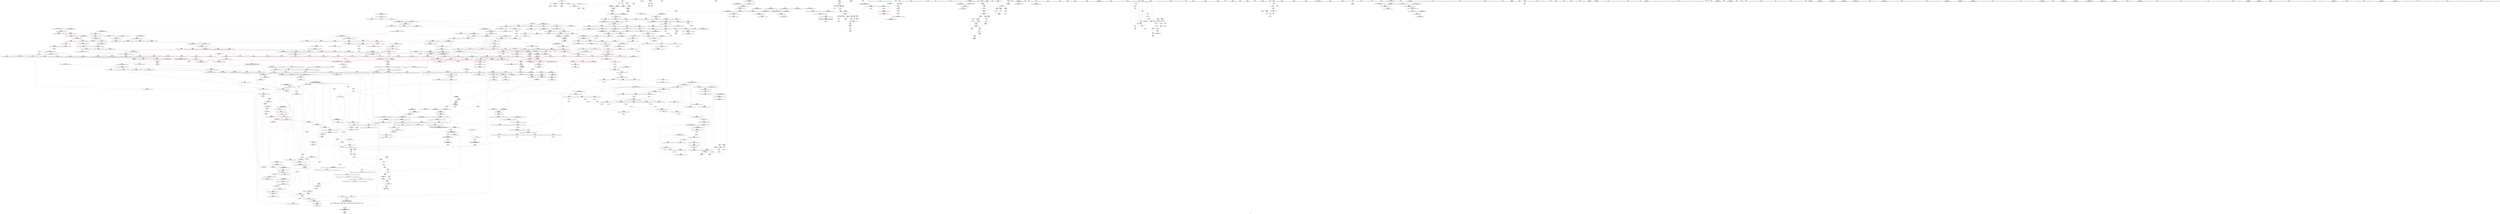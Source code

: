 digraph "SVFG" {
	label="SVFG";

	Node0x55599201dd40 [shape=record,color=grey,label="{NodeID: 0\nNullPtr}"];
	Node0x55599201dd40 -> Node0x55599207c4e0[style=solid];
	Node0x55599201dd40 -> Node0x555992094e70[style=solid];
	Node0x555992084700 [shape=record,color=blue,label="{NodeID: 775\n1284\<--1310\n__next\<--incdec.ptr3\n_ZSt25__unguarded_linear_insertIPiN9__gnu_cxx5__ops14_Val_less_iterEEvT_T0_\n}"];
	Node0x555992084700 -> Node0x5559920fb9f0[style=dashed];
	Node0x55599207b2a0 [shape=record,color=red,label="{NodeID: 443\n627\<--611\n\<--__last.addr\n_ZSt11__sort_heapIPiN9__gnu_cxx5__ops15_Iter_less_iterEEvT_S4_RT0_\n}"];
	Node0x55599207b2a0 -> Node0x555992080120[style=solid];
	Node0x5559920c0a20 [shape=record,color=grey,label="{NodeID: 1218\n1410 = cmp(1409, 72, )\n}"];
	Node0x55599206f4b0 [shape=record,color=green,label="{NodeID: 111\n563\<--564\n__first.addr\<--__first.addr_field_insensitive\n_ZSt13__heap_selectIPiN9__gnu_cxx5__ops15_Iter_less_iterEEvT_S4_S4_T0_\n}"];
	Node0x55599206f4b0 -> Node0x55599207a740[style=solid];
	Node0x55599206f4b0 -> Node0x55599207a810[style=solid];
	Node0x55599206f4b0 -> Node0x55599207a8e0[style=solid];
	Node0x55599206f4b0 -> Node0x5559920975a0[style=solid];
	Node0x555992090ba0 [shape=record,color=red,label="{NodeID: 554\n1077\<--1062\n\<--__first.addr\n_ZSt21__unguarded_partitionIPiN9__gnu_cxx5__ops15_Iter_less_iterEET_S4_S4_S4_T0_\n}"];
	Node0x555992090ba0 -> Node0x5559920801f0[style=solid];
	Node0x555992073b30 [shape=record,color=green,label="{NodeID: 222\n1382\<--1383\n__it.addr\<--__it.addr_field_insensitive\n_ZSt12__niter_baseIPiET_S1_\n}"];
	Node0x555992073b30 -> Node0x555992093fa0[style=solid];
	Node0x555992073b30 -> Node0x555992084f20[style=solid];
	Node0x55599217a510 [shape=record,color=black,label="{NodeID: 1772\n968 = PHI(935, )\n1st arg _ZNK9__gnu_cxx5__ops14_Iter_less_valclIPiiEEbT_RT0_ }"];
	Node0x55599217a510 -> Node0x555992099fe0[style=solid];
	Node0x555992096630 [shape=record,color=blue,label="{NodeID: 665\n297\<--295\n__first.addr\<--__first\n_ZSt4sortIPiEvT_S1_\n}"];
	Node0x555992096630 -> Node0x555992083fb0[style=dashed];
	Node0x5559920817e0 [shape=record,color=purple,label="{NodeID: 333\n1428\<--1425\nadd.ptr2\<--\n_ZNSt20__copy_move_backwardILb1ELb1ESt26random_access_iterator_tagE13__copy_move_bIiEEPT_PKS3_S6_S4_\n}"];
	Node0x5559920817e0 -> Node0x55599207eb70[style=solid];
	Node0x55599206b460 [shape=record,color=green,label="{NodeID: 1\n7\<--1\n__dso_handle\<--dummyObj\nGlob }"];
	Node0x5559920847d0 [shape=record,color=blue,label="{NodeID: 776\n1315\<--1314\n\<--\n_ZSt25__unguarded_linear_insertIPiN9__gnu_cxx5__ops14_Val_less_iterEEvT_T0_\n|{<s0>72|<s1>74}}"];
	Node0x5559920847d0:s0 -> Node0x5559920f6dd0[style=dashed,color=blue];
	Node0x5559920847d0:s1 -> Node0x5559920f2cd0[style=dashed,color=blue];
	Node0x55599207b370 [shape=record,color=red,label="{NodeID: 444\n631\<--611\n\<--__last.addr\n_ZSt11__sort_heapIPiN9__gnu_cxx5__ops15_Iter_less_iterEEvT_S4_RT0_\n|{<s0>31}}"];
	Node0x55599207b370:s0 -> Node0x5559921769d0[style=solid,color=red];
	Node0x5559920c0ba0 [shape=record,color=grey,label="{NodeID: 1219\n625 = cmp(624, 118, )\n}"];
	Node0x55599206f580 [shape=record,color=green,label="{NodeID: 112\n565\<--566\n__middle.addr\<--__middle.addr_field_insensitive\n_ZSt13__heap_selectIPiN9__gnu_cxx5__ops15_Iter_less_iterEEvT_S4_S4_T0_\n}"];
	Node0x55599206f580 -> Node0x55599207a9b0[style=solid];
	Node0x55599206f580 -> Node0x55599207aa80[style=solid];
	Node0x55599206f580 -> Node0x55599207ab50[style=solid];
	Node0x55599206f580 -> Node0x555992097670[style=solid];
	Node0x5559920f97d0 [shape=record,color=yellow,style=double,label="{NodeID: 1662\n16V_3 = CSCHI(MR_16V_2)\npts\{11 \}\nCS[]|{<s0>30|<s1>31}}"];
	Node0x5559920f97d0:s0 -> Node0x5559920fbef0[style=dashed,color=blue];
	Node0x5559920f97d0:s1 -> Node0x5559920f5ed0[style=dashed,color=blue];
	Node0x555992090c70 [shape=record,color=red,label="{NodeID: 555\n1093\<--1062\n\<--__first.addr\n_ZSt21__unguarded_partitionIPiN9__gnu_cxx5__ops15_Iter_less_iterEET_S4_S4_S4_T0_\n}"];
	Node0x555992090c70 -> Node0x5559920c0ea0[style=solid];
	Node0x555992073c00 [shape=record,color=green,label="{NodeID: 223\n1391\<--1392\n__first.addr\<--__first.addr_field_insensitive\n_ZNSt20__copy_move_backwardILb1ELb1ESt26random_access_iterator_tagE13__copy_move_bIiEEPT_PKS3_S6_S4_\n}"];
	Node0x555992073c00 -> Node0x555992094070[style=solid];
	Node0x555992073c00 -> Node0x555992094140[style=solid];
	Node0x555992073c00 -> Node0x555992084ff0[style=solid];
	Node0x55599217a620 [shape=record,color=black,label="{NodeID: 1773\n969 = PHI(912, )\n2nd arg _ZNK9__gnu_cxx5__ops14_Iter_less_valclIPiiEEbT_RT0_ }"];
	Node0x55599217a620 -> Node0x55599209a0b0[style=solid];
	Node0x555992096700 [shape=record,color=blue,label="{NodeID: 666\n299\<--296\n__last.addr\<--__last\n_ZSt4sortIPiEvT_S1_\n}"];
	Node0x555992096700 -> Node0x555992084080[style=dashed];
	Node0x55599210da90 [shape=record,color=yellow,style=double,label="{NodeID: 1441\n16V_1 = ENCHI(MR_16V_0)\npts\{11 \}\nFun[_ZSt13move_backwardIPiS0_ET0_T_S2_S1_]|{<s0>77}}"];
	Node0x55599210da90:s0 -> Node0x55599210c900[style=dashed,color=red];
	Node0x5559920818b0 [shape=record,color=red,label="{NodeID: 334\n173\<--16\n\<--stdin\nmain\n}"];
	Node0x5559920818b0 -> Node0x55599207c950[style=solid];
	Node0x55599206b4f0 [shape=record,color=green,label="{NodeID: 2\n12\<--1\n.str\<--dummyObj\nGlob }"];
	Node0x5559920848a0 [shape=record,color=blue,label="{NodeID: 777\n1328\<--1325\n__first.addr\<--__first\n_ZSt23__copy_move_backward_a2ILb1EPiS0_ET1_T0_S2_S1_\n}"];
	Node0x5559920848a0 -> Node0x5559920939f0[style=dashed];
	Node0x55599207b440 [shape=record,color=red,label="{NodeID: 445\n632\<--611\n\<--__last.addr\n_ZSt11__sort_heapIPiN9__gnu_cxx5__ops15_Iter_less_iterEEvT_S4_RT0_\n|{<s0>31}}"];
	Node0x55599207b440:s0 -> Node0x555992176b50[style=solid,color=red];
	Node0x5559920c0d20 [shape=record,color=grey,label="{NodeID: 1220\n336 = cmp(334, 335, )\n}"];
	Node0x55599206f650 [shape=record,color=green,label="{NodeID: 113\n567\<--568\n__last.addr\<--__last.addr_field_insensitive\n_ZSt13__heap_selectIPiN9__gnu_cxx5__ops15_Iter_less_iterEEvT_S4_S4_T0_\n}"];
	Node0x55599206f650 -> Node0x55599207ac20[style=solid];
	Node0x55599206f650 -> Node0x555992097740[style=solid];
	Node0x555992090d40 [shape=record,color=red,label="{NodeID: 556\n1097\<--1062\n\<--__first.addr\n_ZSt21__unguarded_partitionIPiN9__gnu_cxx5__ops15_Iter_less_iterEET_S4_S4_S4_T0_\n}"];
	Node0x555992090d40 -> Node0x55599207e350[style=solid];
	Node0x555992073cd0 [shape=record,color=green,label="{NodeID: 224\n1393\<--1394\n__last.addr\<--__last.addr_field_insensitive\n_ZNSt20__copy_move_backwardILb1ELb1ESt26random_access_iterator_tagE13__copy_move_bIiEEPT_PKS3_S6_S4_\n}"];
	Node0x555992073cd0 -> Node0x555992094210[style=solid];
	Node0x555992073cd0 -> Node0x5559920850c0[style=solid];
	Node0x55599217a730 [shape=record,color=black,label="{NodeID: 1774\n1350 = PHI(1265, 1269, )\n0th arg _ZSt12__miter_baseIPiET_S1_ }"];
	Node0x55599217a730 -> Node0x555992084b10[style=solid];
	Node0x5559920967d0 [shape=record,color=blue,label="{NodeID: 667\n324\<--320\n__first.addr\<--__first\n_ZSt6__sortIPiN9__gnu_cxx5__ops15_Iter_less_iterEEvT_S4_T0_\n}"];
	Node0x5559920967d0 -> Node0x5559920782b0[style=dashed];
	Node0x5559920967d0 -> Node0x555992078380[style=dashed];
	Node0x5559920967d0 -> Node0x555992078450[style=dashed];
	Node0x5559920967d0 -> Node0x555992078520[style=dashed];
	Node0x555992081980 [shape=record,color=red,label="{NodeID: 335\n179\<--21\n\<--stdout\nmain\n}"];
	Node0x555992081980 -> Node0x55599207ca20[style=solid];
	Node0x55599206b7a0 [shape=record,color=green,label="{NodeID: 3\n14\<--1\n.str.1\<--dummyObj\nGlob }"];
	Node0x555992084970 [shape=record,color=blue,label="{NodeID: 778\n1330\<--1326\n__last.addr\<--__last\n_ZSt23__copy_move_backward_a2ILb1EPiS0_ET1_T0_S2_S1_\n}"];
	Node0x555992084970 -> Node0x555992093ac0[style=dashed];
	Node0x55599207b510 [shape=record,color=red,label="{NodeID: 446\n633\<--613\n\<--__comp.addr\n_ZSt11__sort_heapIPiN9__gnu_cxx5__ops15_Iter_less_iterEEvT_S4_RT0_\n|{<s0>31}}"];
	Node0x55599207b510:s0 -> Node0x555992176cd0[style=solid,color=red];
	Node0x5559920c0ea0 [shape=record,color=grey,label="{NodeID: 1221\n1095 = cmp(1093, 1094, )\n}"];
	Node0x55599206f720 [shape=record,color=green,label="{NodeID: 114\n569\<--570\n__i\<--__i_field_insensitive\n_ZSt13__heap_selectIPiN9__gnu_cxx5__ops15_Iter_less_iterEEvT_S4_S4_T0_\n}"];
	Node0x55599206f720 -> Node0x55599207acf0[style=solid];
	Node0x55599206f720 -> Node0x55599207adc0[style=solid];
	Node0x55599206f720 -> Node0x55599207ae90[style=solid];
	Node0x55599206f720 -> Node0x55599207af60[style=solid];
	Node0x55599206f720 -> Node0x555992097810[style=solid];
	Node0x55599206f720 -> Node0x5559920978e0[style=solid];
	Node0x555992090e10 [shape=record,color=red,label="{NodeID: 557\n1099\<--1062\n\<--__first.addr\n_ZSt21__unguarded_partitionIPiN9__gnu_cxx5__ops15_Iter_less_iterEET_S4_S4_S4_T0_\n|{<s0>62}}"];
	Node0x555992090e10:s0 -> Node0x55599217b470[style=solid,color=red];
	Node0x555992073da0 [shape=record,color=green,label="{NodeID: 225\n1395\<--1396\n__result.addr\<--__result.addr_field_insensitive\n_ZNSt20__copy_move_backwardILb1ELb1ESt26random_access_iterator_tagE13__copy_move_bIiEEPT_PKS3_S6_S4_\n}"];
	Node0x555992073da0 -> Node0x5559920942e0[style=solid];
	Node0x555992073da0 -> Node0x5559920943b0[style=solid];
	Node0x555992073da0 -> Node0x555992085190[style=solid];
	Node0x55599217a880 [shape=record,color=black,label="{NodeID: 1775\n60 = PHI(91, )\n0th arg _Z3gcdxx }"];
	Node0x55599217a880 -> Node0x555992094f70[style=solid];
	Node0x5559920968a0 [shape=record,color=blue,label="{NodeID: 668\n326\<--321\n__last.addr\<--__last\n_ZSt6__sortIPiN9__gnu_cxx5__ops15_Iter_less_iterEEvT_S4_T0_\n}"];
	Node0x5559920968a0 -> Node0x5559920785f0[style=dashed];
	Node0x5559920968a0 -> Node0x5559920786c0[style=dashed];
	Node0x5559920968a0 -> Node0x555992078790[style=dashed];
	Node0x5559920968a0 -> Node0x555992078860[style=dashed];
	Node0x555992081a50 [shape=record,color=red,label="{NodeID: 336\n98\<--62\n\<--retval\n_Z3gcdxx\n}"];
	Node0x555992081a50 -> Node0x55599207c6e0[style=solid];
	Node0x55599206b830 [shape=record,color=green,label="{NodeID: 4\n16\<--1\nstdin\<--dummyObj\nGlob }"];
	Node0x555992084a40 [shape=record,color=blue,label="{NodeID: 779\n1332\<--1327\n__result.addr\<--__result\n_ZSt23__copy_move_backward_a2ILb1EPiS0_ET1_T0_S2_S1_\n}"];
	Node0x555992084a40 -> Node0x555992093b90[style=dashed];
	Node0x55599207b5e0 [shape=record,color=red,label="{NodeID: 447\n659\<--641\n\<--__first.addr\n_ZSt11__make_heapIPiN9__gnu_cxx5__ops15_Iter_less_iterEEvT_S4_RT0_\n}"];
	Node0x55599207b5e0 -> Node0x55599207dc00[style=solid];
	Node0x5559920c1020 [shape=record,color=grey,label="{NodeID: 1222\n1172 = cmp(1170, 1171, )\n}"];
	Node0x5559920741e0 [shape=record,color=green,label="{NodeID: 115\n577\<--578\n_ZSt11__make_heapIPiN9__gnu_cxx5__ops15_Iter_less_iterEEvT_S4_RT0_\<--_ZSt11__make_heapIPiN9__gnu_cxx5__ops15_Iter_less_iterEEvT_S4_RT0__field_insensitive\n}"];
	Node0x555992090ee0 [shape=record,color=red,label="{NodeID: 558\n1102\<--1062\n\<--__first.addr\n_ZSt21__unguarded_partitionIPiN9__gnu_cxx5__ops15_Iter_less_iterEET_S4_S4_S4_T0_\n}"];
	Node0x555992090ee0 -> Node0x555992080460[style=solid];
	Node0x555992073e70 [shape=record,color=green,label="{NodeID: 226\n1397\<--1398\n_Num\<--_Num_field_insensitive\n_ZNSt20__copy_move_backwardILb1ELb1ESt26random_access_iterator_tagE13__copy_move_bIiEEPT_PKS3_S6_S4_\n}"];
	Node0x555992073e70 -> Node0x555992094480[style=solid];
	Node0x555992073e70 -> Node0x555992094550[style=solid];
	Node0x555992073e70 -> Node0x555992094620[style=solid];
	Node0x555992073e70 -> Node0x5559920946f0[style=solid];
	Node0x555992073e70 -> Node0x555992085260[style=solid];
	Node0x55599217a990 [shape=record,color=black,label="{NodeID: 1776\n61 = PHI(94, )\n1st arg _Z3gcdxx }"];
	Node0x55599217a990 -> Node0x555992095040[style=solid];
	Node0x555992096970 [shape=record,color=blue,label="{NodeID: 669\n371\<--366\n__first.addr\<--__first\n_ZSt16__introsort_loopIPilN9__gnu_cxx5__ops15_Iter_less_iterEEvT_S4_T0_T1_\n}"];
	Node0x555992096970 -> Node0x555992078930[style=dashed];
	Node0x555992096970 -> Node0x555992078a00[style=dashed];
	Node0x555992096970 -> Node0x555992078ad0[style=dashed];
	Node0x555992081b20 [shape=record,color=red,label="{NodeID: 337\n70\<--64\n\<--n1.addr\n_Z3gcdxx\n}"];
	Node0x555992081b20 -> Node0x5559920bfe20[style=solid];
	Node0x55599206b8c0 [shape=record,color=green,label="{NodeID: 5\n17\<--1\n.str.2\<--dummyObj\nGlob }"];
	Node0x555992084b10 [shape=record,color=blue,label="{NodeID: 780\n1351\<--1350\n__it.addr\<--__it\n_ZSt12__miter_baseIPiET_S1_\n}"];
	Node0x555992084b10 -> Node0x555992093c60[style=dashed];
	Node0x55599207b6b0 [shape=record,color=red,label="{NodeID: 448\n668\<--641\n\<--__first.addr\n_ZSt11__make_heapIPiN9__gnu_cxx5__ops15_Iter_less_iterEEvT_S4_RT0_\n}"];
	Node0x55599207b6b0 -> Node0x55599207dda0[style=solid];
	Node0x5559920c11a0 [shape=record,color=grey,label="{NodeID: 1223\n399 = cmp(398, 72, )\n}"];
	Node0x5559920742b0 [shape=record,color=green,label="{NodeID: 116\n589\<--590\n_ZNK9__gnu_cxx5__ops15_Iter_less_iterclIPiS3_EEbT_T0_\<--_ZNK9__gnu_cxx5__ops15_Iter_less_iterclIPiS3_EEbT_T0__field_insensitive\n}"];
	Node0x555992090fb0 [shape=record,color=red,label="{NodeID: 559\n1081\<--1064\n\<--__last.addr\n_ZSt21__unguarded_partitionIPiN9__gnu_cxx5__ops15_Iter_less_iterEET_S4_S4_S4_T0_\n}"];
	Node0x555992090fb0 -> Node0x5559920802c0[style=solid];
	Node0x555992073f40 [shape=record,color=green,label="{NodeID: 227\n1422\<--1423\nllvm.memmove.p0i8.p0i8.i64\<--llvm.memmove.p0i8.p0i8.i64_field_insensitive\n}"];
	Node0x55599217aaa0 [shape=record,color=black,label="{NodeID: 1777\n442 = PHI(354, )\n0th arg _ZSt22__final_insertion_sortIPiN9__gnu_cxx5__ops15_Iter_less_iterEEvT_S4_T0_ }"];
	Node0x55599217aaa0 -> Node0x555992096f20[style=solid];
	Node0x555992096a40 [shape=record,color=blue,label="{NodeID: 670\n373\<--367\n__last.addr\<--__last\n_ZSt16__introsort_loopIPilN9__gnu_cxx5__ops15_Iter_less_iterEEvT_S4_T0_T1_\n}"];
	Node0x555992096a40 -> Node0x5559920f4fd0[style=dashed];
	Node0x555992081bf0 [shape=record,color=red,label="{NodeID: 338\n80\<--64\n\<--n1.addr\n_Z3gcdxx\n}"];
	Node0x555992081bf0 -> Node0x5559920951e0[style=solid];
	Node0x55599206b950 [shape=record,color=green,label="{NodeID: 6\n19\<--1\n.str.3\<--dummyObj\nGlob }"];
	Node0x555992084be0 [shape=record,color=blue,label="{NodeID: 781\n1360\<--1357\n__first.addr\<--__first\n_ZSt22__copy_move_backward_aILb1EPiS0_ET1_T0_S2_S1_\n}"];
	Node0x555992084be0 -> Node0x555992093d30[style=dashed];
	Node0x55599207b780 [shape=record,color=red,label="{NodeID: 449\n679\<--641\n\<--__first.addr\n_ZSt11__make_heapIPiN9__gnu_cxx5__ops15_Iter_less_iterEEvT_S4_RT0_\n}"];
	Node0x55599207b780 -> Node0x555992080e20[style=solid];
	Node0x5559920c1320 [shape=record,color=grey,label="{NodeID: 1224\n395 = cmp(394, 396, )\n}"];
	Node0x5559920743b0 [shape=record,color=green,label="{NodeID: 117\n596\<--597\n_ZSt10__pop_heapIPiN9__gnu_cxx5__ops15_Iter_less_iterEEvT_S4_S4_RT0_\<--_ZSt10__pop_heapIPiN9__gnu_cxx5__ops15_Iter_less_iterEEvT_S4_S4_RT0__field_insensitive\n}"];
	Node0x555992091080 [shape=record,color=red,label="{NodeID: 560\n1086\<--1064\n\<--__last.addr\n_ZSt21__unguarded_partitionIPiN9__gnu_cxx5__ops15_Iter_less_iterEET_S4_S4_S4_T0_\n|{<s0>61}}"];
	Node0x555992091080:s0 -> Node0x55599217c030[style=solid,color=red];
	Node0x555992074040 [shape=record,color=green,label="{NodeID: 228\n1439\<--1440\nthis.addr\<--this.addr_field_insensitive\n_ZNK9__gnu_cxx5__ops14_Val_less_iterclIiPiEEbRT_T0_\n}"];
	Node0x555992074040 -> Node0x5559920947c0[style=solid];
	Node0x555992074040 -> Node0x555992085400[style=solid];
	Node0x55599217abb0 [shape=record,color=black,label="{NodeID: 1778\n443 = PHI(355, )\n1st arg _ZSt22__final_insertion_sortIPiN9__gnu_cxx5__ops15_Iter_less_iterEEvT_S4_T0_ }"];
	Node0x55599217abb0 -> Node0x555992096ff0[style=solid];
	Node0x555992096b10 [shape=record,color=blue,label="{NodeID: 671\n375\<--368\n__depth_limit.addr\<--__depth_limit\n_ZSt16__introsort_loopIPilN9__gnu_cxx5__ops15_Iter_less_iterEEvT_S4_T0_T1_\n}"];
	Node0x555992096b10 -> Node0x5559920f54d0[style=dashed];
	Node0x555992081cc0 [shape=record,color=red,label="{NodeID: 339\n83\<--64\n\<--n1.addr\n_Z3gcdxx\n}"];
	Node0x555992081cc0 -> Node0x5559920bc6a0[style=solid];
	Node0x55599206c190 [shape=record,color=green,label="{NodeID: 7\n21\<--1\nstdout\<--dummyObj\nGlob }"];
	Node0x555992084cb0 [shape=record,color=blue,label="{NodeID: 782\n1362\<--1358\n__last.addr\<--__last\n_ZSt22__copy_move_backward_aILb1EPiS0_ET1_T0_S2_S1_\n}"];
	Node0x555992084cb0 -> Node0x555992093e00[style=dashed];
	Node0x55599207b850 [shape=record,color=red,label="{NodeID: 450\n687\<--641\n\<--__first.addr\n_ZSt11__make_heapIPiN9__gnu_cxx5__ops15_Iter_less_iterEEvT_S4_RT0_\n|{<s0>34}}"];
	Node0x55599207b850:s0 -> Node0x5559921771e0[style=solid,color=red];
	Node0x5559920ecbc0 [shape=record,color=black,label="{NodeID: 1225\nMR_8V_4 = PHI(MR_8V_5, MR_8V_3, )\npts\{106 \}\n}"];
	Node0x5559920ecbc0 -> Node0x555992082410[style=dashed];
	Node0x5559920ecbc0 -> Node0x5559920824e0[style=dashed];
	Node0x5559920ecbc0 -> Node0x5559920825b0[style=dashed];
	Node0x5559920ecbc0 -> Node0x555992095860[style=dashed];
	Node0x5559920744b0 [shape=record,color=green,label="{NodeID: 118\n609\<--610\n__first.addr\<--__first.addr_field_insensitive\n_ZSt11__sort_heapIPiN9__gnu_cxx5__ops15_Iter_less_iterEEvT_S4_RT0_\n}"];
	Node0x5559920744b0 -> Node0x55599207b030[style=solid];
	Node0x5559920744b0 -> Node0x55599207b100[style=solid];
	Node0x5559920744b0 -> Node0x5559920979b0[style=solid];
	Node0x555992091150 [shape=record,color=red,label="{NodeID: 561\n1089\<--1064\n\<--__last.addr\n_ZSt21__unguarded_partitionIPiN9__gnu_cxx5__ops15_Iter_less_iterEET_S4_S4_S4_T0_\n}"];
	Node0x555992091150 -> Node0x555992080390[style=solid];
	Node0x555992074110 [shape=record,color=green,label="{NodeID: 229\n1441\<--1442\n__val.addr\<--__val.addr_field_insensitive\n_ZNK9__gnu_cxx5__ops14_Val_less_iterclIiPiEEbRT_T0_\n}"];
	Node0x555992074110 -> Node0x555992094890[style=solid];
	Node0x555992074110 -> Node0x5559920854d0[style=solid];
	Node0x55599217acc0 [shape=record,color=black,label="{NodeID: 1779\n638 = PHI(574, )\n0th arg _ZSt11__make_heapIPiN9__gnu_cxx5__ops15_Iter_less_iterEEvT_S4_RT0_ }"];
	Node0x55599217acc0 -> Node0x555992097cf0[style=solid];
	Node0x555992096be0 [shape=record,color=blue,label="{NodeID: 672\n375\<--409\n__depth_limit.addr\<--dec\n_ZSt16__introsort_loopIPilN9__gnu_cxx5__ops15_Iter_less_iterEEvT_S4_T0_T1_\n}"];
	Node0x555992096be0 -> Node0x555992079150[style=dashed];
	Node0x555992096be0 -> Node0x5559920f54d0[style=dashed];
	Node0x555992081d90 [shape=record,color=red,label="{NodeID: 340\n92\<--64\n\<--n1.addr\n_Z3gcdxx\n}"];
	Node0x555992081d90 -> Node0x5559920bc220[style=solid];
	Node0x55599206c220 [shape=record,color=green,label="{NodeID: 8\n22\<--1\n.str.4\<--dummyObj\nGlob }"];
	Node0x555992084d80 [shape=record,color=blue,label="{NodeID: 783\n1364\<--1359\n__result.addr\<--__result\n_ZSt22__copy_move_backward_aILb1EPiS0_ET1_T0_S2_S1_\n}"];
	Node0x555992084d80 -> Node0x555992093ed0[style=dashed];
	Node0x55599207b920 [shape=record,color=red,label="{NodeID: 451\n658\<--643\n\<--__last.addr\n_ZSt11__make_heapIPiN9__gnu_cxx5__ops15_Iter_less_iterEEvT_S4_RT0_\n}"];
	Node0x55599207b920 -> Node0x55599207db30[style=solid];
	Node0x5559920eccb0 [shape=record,color=black,label="{NodeID: 1226\nMR_10V_3 = PHI(MR_10V_4, MR_10V_2, )\npts\{108 \}\n}"];
	Node0x5559920eccb0 -> Node0x555992082680[style=dashed];
	Node0x5559920eccb0 -> Node0x555992082750[style=dashed];
	Node0x5559920eccb0 -> Node0x555992082820[style=dashed];
	Node0x5559920eccb0 -> Node0x555992095930[style=dashed];
	Node0x555992074580 [shape=record,color=green,label="{NodeID: 119\n611\<--612\n__last.addr\<--__last.addr_field_insensitive\n_ZSt11__sort_heapIPiN9__gnu_cxx5__ops15_Iter_less_iterEEvT_S4_RT0_\n}"];
	Node0x555992074580 -> Node0x55599207b1d0[style=solid];
	Node0x555992074580 -> Node0x55599207b2a0[style=solid];
	Node0x555992074580 -> Node0x55599207b370[style=solid];
	Node0x555992074580 -> Node0x55599207b440[style=solid];
	Node0x555992074580 -> Node0x555992097a80[style=solid];
	Node0x555992074580 -> Node0x555992097c20[style=solid];
	Node0x555992091220 [shape=record,color=red,label="{NodeID: 562\n1094\<--1064\n\<--__last.addr\n_ZSt21__unguarded_partitionIPiN9__gnu_cxx5__ops15_Iter_less_iterEET_S4_S4_S4_T0_\n}"];
	Node0x555992091220 -> Node0x5559920c0ea0[style=solid];
	Node0x55599207c310 [shape=record,color=green,label="{NodeID: 230\n1443\<--1444\n__it.addr\<--__it.addr_field_insensitive\n_ZNK9__gnu_cxx5__ops14_Val_less_iterclIiPiEEbRT_T0_\n}"];
	Node0x55599207c310 -> Node0x555992094960[style=solid];
	Node0x55599207c310 -> Node0x5559920855a0[style=solid];
	Node0x55599217add0 [shape=record,color=black,label="{NodeID: 1780\n639 = PHI(575, )\n1st arg _ZSt11__make_heapIPiN9__gnu_cxx5__ops15_Iter_less_iterEEvT_S4_RT0_ }"];
	Node0x55599217add0 -> Node0x555992097dc0[style=solid];
	Node0x555992096cb0 [shape=record,color=blue,label="{NodeID: 673\n379\<--414\n__cut\<--call\n_ZSt16__introsort_loopIPilN9__gnu_cxx5__ops15_Iter_less_iterEEvT_S4_T0_T1_\n}"];
	Node0x555992096cb0 -> Node0x555992079220[style=dashed];
	Node0x555992096cb0 -> Node0x5559920792f0[style=dashed];
	Node0x555992096cb0 -> Node0x5559920f59d0[style=dashed];
	Node0x555992081e60 [shape=record,color=red,label="{NodeID: 341\n74\<--66\n\<--n2.addr\n_Z3gcdxx\n}"];
	Node0x555992081e60 -> Node0x555992095110[style=solid];
	Node0x55599206c2b0 [shape=record,color=green,label="{NodeID: 9\n24\<--1\n.str.5\<--dummyObj\nGlob }"];
	Node0x555992084e50 [shape=record,color=blue,label="{NodeID: 784\n1366\<--1372\n__simple\<--\n_ZSt22__copy_move_backward_aILb1EPiS0_ET1_T0_S2_S1_\n}"];
	Node0x55599207b9f0 [shape=record,color=red,label="{NodeID: 452\n667\<--643\n\<--__last.addr\n_ZSt11__make_heapIPiN9__gnu_cxx5__ops15_Iter_less_iterEEvT_S4_RT0_\n}"];
	Node0x55599207b9f0 -> Node0x55599207dcd0[style=solid];
	Node0x555992074650 [shape=record,color=green,label="{NodeID: 120\n613\<--614\n__comp.addr\<--__comp.addr_field_insensitive\n_ZSt11__sort_heapIPiN9__gnu_cxx5__ops15_Iter_less_iterEEvT_S4_RT0_\n}"];
	Node0x555992074650 -> Node0x55599207b510[style=solid];
	Node0x555992074650 -> Node0x555992097b50[style=solid];
	Node0x5559920fa2d0 [shape=record,color=yellow,style=double,label="{NodeID: 1670\n16V_2 = CSCHI(MR_16V_1)\npts\{11 \}\nCS[]|{<s0>51|<s1>53|<s2>54|<s3>56|<s4>58|<s5>59|<s6>62}}"];
	Node0x5559920fa2d0:s0 -> Node0x5559920ef0d0[style=dashed,color=blue];
	Node0x5559920fa2d0:s1 -> Node0x5559920ef0d0[style=dashed,color=blue];
	Node0x5559920fa2d0:s2 -> Node0x5559920ef0d0[style=dashed,color=blue];
	Node0x5559920fa2d0:s3 -> Node0x5559920ef0d0[style=dashed,color=blue];
	Node0x5559920fa2d0:s4 -> Node0x5559920ef0d0[style=dashed,color=blue];
	Node0x5559920fa2d0:s5 -> Node0x5559920ef0d0[style=dashed,color=blue];
	Node0x5559920fa2d0:s6 -> Node0x5559921027f0[style=dashed,color=blue];
	Node0x5559920912f0 [shape=record,color=red,label="{NodeID: 563\n1100\<--1064\n\<--__last.addr\n_ZSt21__unguarded_partitionIPiN9__gnu_cxx5__ops15_Iter_less_iterEET_S4_S4_S4_T0_\n|{<s0>62}}"];
	Node0x5559920912f0:s0 -> Node0x55599217b700[style=solid,color=red];
	Node0x555992107770 [shape=record,color=yellow,style=double,label="{NodeID: 1338\n144V_1 = ENCHI(MR_144V_0)\npts\{652 739 913 1129 1161 1283 \}\nFun[_ZSt13__adjust_heapIPiliN9__gnu_cxx5__ops15_Iter_less_iterEEvT_T0_S5_T1_T2_]}"];
	Node0x555992107770 -> Node0x55599208e3d0[style=dashed];
	Node0x555992107770 -> Node0x55599208e4a0[style=dashed];
	Node0x555992107770 -> Node0x55599208e570[style=dashed];
	Node0x55599207c3e0 [shape=record,color=green,label="{NodeID: 231\n32\<--1455\n_GLOBAL__sub_I_apurvasinghal13_1_1.cpp\<--_GLOBAL__sub_I_apurvasinghal13_1_1.cpp_field_insensitive\n}"];
	Node0x55599207c3e0 -> Node0x555992094d70[style=solid];
	Node0x55599217aee0 [shape=record,color=black,label="{NodeID: 1781\n640 = PHI(561, )\n2nd arg _ZSt11__make_heapIPiN9__gnu_cxx5__ops15_Iter_less_iterEEvT_S4_RT0_ }"];
	Node0x55599217aee0 -> Node0x555992097e90[style=solid];
	Node0x555992096d80 [shape=record,color=blue,label="{NodeID: 674\n373\<--422\n__last.addr\<--\n_ZSt16__introsort_loopIPilN9__gnu_cxx5__ops15_Iter_less_iterEEvT_S4_T0_T1_\n}"];
	Node0x555992096d80 -> Node0x5559920f4fd0[style=dashed];
	Node0x555992081f30 [shape=record,color=red,label="{NodeID: 342\n77\<--66\n\<--n2.addr\n_Z3gcdxx\n}"];
	Node0x555992081f30 -> Node0x5559920bffa0[style=solid];
	Node0x55599206c340 [shape=record,color=green,label="{NodeID: 10\n26\<--1\n.str.6\<--dummyObj\nGlob }"];
	Node0x555992084f20 [shape=record,color=blue,label="{NodeID: 785\n1382\<--1381\n__it.addr\<--__it\n_ZSt12__niter_baseIPiET_S1_\n}"];
	Node0x555992084f20 -> Node0x555992093fa0[style=dashed];
	Node0x55599207bac0 [shape=record,color=red,label="{NodeID: 453\n692\<--645\n\<--__comp.addr\n_ZSt11__make_heapIPiN9__gnu_cxx5__ops15_Iter_less_iterEEvT_S4_RT0_\n}"];
	Node0x555992074720 [shape=record,color=green,label="{NodeID: 121\n641\<--642\n__first.addr\<--__first.addr_field_insensitive\n_ZSt11__make_heapIPiN9__gnu_cxx5__ops15_Iter_less_iterEEvT_S4_RT0_\n}"];
	Node0x555992074720 -> Node0x55599207b5e0[style=solid];
	Node0x555992074720 -> Node0x55599207b6b0[style=solid];
	Node0x555992074720 -> Node0x55599207b780[style=solid];
	Node0x555992074720 -> Node0x55599207b850[style=solid];
	Node0x555992074720 -> Node0x555992097cf0[style=solid];
	Node0x5559920913c0 [shape=record,color=red,label="{NodeID: 564\n1074\<--1066\n\<--__pivot.addr\n_ZSt21__unguarded_partitionIPiN9__gnu_cxx5__ops15_Iter_less_iterEET_S4_S4_S4_T0_\n|{<s0>60}}"];
	Node0x5559920913c0:s0 -> Node0x55599217c030[style=solid,color=red];
	Node0x55599207c4e0 [shape=record,color=black,label="{NodeID: 232\n2\<--3\ndummyVal\<--dummyVal\n}"];
	Node0x55599217aff0 [shape=record,color=black,label="{NodeID: 1782\n1277 = PHI(1203, 1243, )\n0th arg _ZSt25__unguarded_linear_insertIPiN9__gnu_cxx5__ops14_Val_less_iterEEvT_T0_ }"];
	Node0x55599217aff0 -> Node0x555992084220[style=solid];
	Node0x555992096e50 [shape=record,color=blue,label="{NodeID: 675\n428\<--427\n__n.addr\<--__n\n_ZSt4__lgl\n}"];
	Node0x555992096e50 -> Node0x5559920793c0[style=dashed];
	Node0x555992082000 [shape=record,color=red,label="{NodeID: 343\n84\<--66\n\<--n2.addr\n_Z3gcdxx\n}"];
	Node0x555992082000 -> Node0x5559920bc6a0[style=solid];
	Node0x55599206c440 [shape=record,color=green,label="{NodeID: 11\n28\<--1\n.str.7\<--dummyObj\nGlob }"];
	Node0x555992084ff0 [shape=record,color=blue,label="{NodeID: 786\n1391\<--1388\n__first.addr\<--__first\n_ZNSt20__copy_move_backwardILb1ELb1ESt26random_access_iterator_tagE13__copy_move_bIiEEPT_PKS3_S6_S4_\n}"];
	Node0x555992084ff0 -> Node0x555992094070[style=dashed];
	Node0x555992084ff0 -> Node0x555992094140[style=dashed];
	Node0x55599207bb90 [shape=record,color=red,label="{NodeID: 454\n674\<--647\n\<--__len\n_ZSt11__make_heapIPiN9__gnu_cxx5__ops15_Iter_less_iterEEvT_S4_RT0_\n}"];
	Node0x55599207bb90 -> Node0x5559920bb320[style=solid];
	Node0x5559920747f0 [shape=record,color=green,label="{NodeID: 122\n643\<--644\n__last.addr\<--__last.addr_field_insensitive\n_ZSt11__make_heapIPiN9__gnu_cxx5__ops15_Iter_less_iterEEvT_S4_RT0_\n}"];
	Node0x5559920747f0 -> Node0x55599207b920[style=solid];
	Node0x5559920747f0 -> Node0x55599207b9f0[style=solid];
	Node0x5559920747f0 -> Node0x555992097dc0[style=solid];
	Node0x555992091490 [shape=record,color=red,label="{NodeID: 565\n1085\<--1066\n\<--__pivot.addr\n_ZSt21__unguarded_partitionIPiN9__gnu_cxx5__ops15_Iter_less_iterEET_S4_S4_S4_T0_\n|{<s0>61}}"];
	Node0x555992091490:s0 -> Node0x55599217bce0[style=solid,color=red];
	Node0x55599207c5e0 [shape=record,color=black,label="{NodeID: 233\n43\<--44\n\<--_ZNSt8ios_base4InitD1Ev\nCan only get source location for instruction, argument, global var or function.}"];
	Node0x55599217b140 [shape=record,color=black,label="{NodeID: 1783\n1388 = PHI(1373, )\n0th arg _ZNSt20__copy_move_backwardILb1ELb1ESt26random_access_iterator_tagE13__copy_move_bIiEEPT_PKS3_S6_S4_ }"];
	Node0x55599217b140 -> Node0x555992084ff0[style=solid];
	Node0x555992096f20 [shape=record,color=blue,label="{NodeID: 676\n446\<--442\n__first.addr\<--__first\n_ZSt22__final_insertion_sortIPiN9__gnu_cxx5__ops15_Iter_less_iterEEvT_S4_T0_\n}"];
	Node0x555992096f20 -> Node0x555992079490[style=dashed];
	Node0x555992096f20 -> Node0x555992079560[style=dashed];
	Node0x555992096f20 -> Node0x555992079630[style=dashed];
	Node0x555992096f20 -> Node0x555992079700[style=dashed];
	Node0x555992096f20 -> Node0x5559920797d0[style=dashed];
	Node0x5559920820d0 [shape=record,color=red,label="{NodeID: 344\n88\<--66\n\<--n2.addr\n_Z3gcdxx\n}"];
	Node0x5559920820d0 -> Node0x5559920952b0[style=solid];
	Node0x55599206c540 [shape=record,color=green,label="{NodeID: 12\n31\<--1\n\<--dummyObj\nCan only get source location for instruction, argument, global var or function.}"];
	Node0x5559920850c0 [shape=record,color=blue,label="{NodeID: 787\n1393\<--1389\n__last.addr\<--__last\n_ZNSt20__copy_move_backwardILb1ELb1ESt26random_access_iterator_tagE13__copy_move_bIiEEPT_PKS3_S6_S4_\n}"];
	Node0x5559920850c0 -> Node0x555992094210[style=dashed];
	Node0x55599207bc60 [shape=record,color=red,label="{NodeID: 455\n689\<--647\n\<--__len\n_ZSt11__make_heapIPiN9__gnu_cxx5__ops15_Iter_less_iterEEvT_S4_RT0_\n|{<s0>34}}"];
	Node0x55599207bc60:s0 -> Node0x555992177480[style=solid,color=red];
	Node0x5559920ef0d0 [shape=record,color=black,label="{NodeID: 1230\nMR_16V_7 = PHI(MR_16V_9, MR_16V_3, )\npts\{11 \}\n|{<s0>26}}"];
	Node0x5559920ef0d0:s0 -> Node0x5559920a3300[style=dashed,color=blue];
	Node0x5559920748c0 [shape=record,color=green,label="{NodeID: 123\n645\<--646\n__comp.addr\<--__comp.addr_field_insensitive\n_ZSt11__make_heapIPiN9__gnu_cxx5__ops15_Iter_less_iterEEvT_S4_RT0_\n}"];
	Node0x5559920748c0 -> Node0x55599207bac0[style=solid];
	Node0x5559920748c0 -> Node0x555992097e90[style=solid];
	Node0x555992091560 [shape=record,color=red,label="{NodeID: 566\n1115\<--1109\n\<--__a.addr\n_ZSt9iter_swapIPiS0_EvT_T0_\n|{<s0>63}}"];
	Node0x555992091560:s0 -> Node0x555992178cc0[style=solid,color=red];
	Node0x55599207c6e0 [shape=record,color=black,label="{NodeID: 234\n59\<--98\n_Z3gcdxx_ret\<--\n_Z3gcdxx\n|{<s0>3}}"];
	Node0x55599207c6e0:s0 -> Node0x5559921686e0[style=solid,color=blue];
	Node0x55599217b250 [shape=record,color=black,label="{NodeID: 1784\n1389 = PHI(1374, )\n1st arg _ZNSt20__copy_move_backwardILb1ELb1ESt26random_access_iterator_tagE13__copy_move_bIiEEPT_PKS3_S6_S4_ }"];
	Node0x55599217b250 -> Node0x5559920850c0[style=solid];
	Node0x555992096ff0 [shape=record,color=blue,label="{NodeID: 677\n448\<--443\n__last.addr\<--__last\n_ZSt22__final_insertion_sortIPiN9__gnu_cxx5__ops15_Iter_less_iterEEvT_S4_T0_\n}"];
	Node0x555992096ff0 -> Node0x5559920798a0[style=dashed];
	Node0x555992096ff0 -> Node0x555992079970[style=dashed];
	Node0x555992096ff0 -> Node0x555992079a40[style=dashed];
	Node0x5559920821a0 [shape=record,color=red,label="{NodeID: 345\n91\<--66\n\<--n2.addr\n_Z3gcdxx\n|{<s0>3}}"];
	Node0x5559920821a0:s0 -> Node0x55599217a880[style=solid,color=red];
	Node0x55599206c640 [shape=record,color=green,label="{NodeID: 13\n72\<--1\n\<--dummyObj\nCan only get source location for instruction, argument, global var or function.|{<s0>38}}"];
	Node0x55599206c640:s0 -> Node0x555992177330[style=solid,color=red];
	Node0x555992085190 [shape=record,color=blue,label="{NodeID: 788\n1395\<--1390\n__result.addr\<--__result\n_ZNSt20__copy_move_backwardILb1ELb1ESt26random_access_iterator_tagE13__copy_move_bIiEEPT_PKS3_S6_S4_\n}"];
	Node0x555992085190 -> Node0x5559920942e0[style=dashed];
	Node0x555992085190 -> Node0x5559920943b0[style=dashed];
	Node0x55599207bd30 [shape=record,color=red,label="{NodeID: 456\n680\<--649\n\<--__parent\n_ZSt11__make_heapIPiN9__gnu_cxx5__ops15_Iter_less_iterEEvT_S4_RT0_\n}"];
	Node0x5559920ef5d0 [shape=record,color=black,label="{NodeID: 1231\nMR_183V_4 = PHI(MR_183V_5, MR_183V_3, )\npts\{1063 \}\n}"];
	Node0x5559920ef5d0 -> Node0x555992090ad0[style=dashed];
	Node0x5559920ef5d0 -> Node0x555992090ba0[style=dashed];
	Node0x5559920ef5d0 -> Node0x555992090c70[style=dashed];
	Node0x5559920ef5d0 -> Node0x555992090d40[style=dashed];
	Node0x5559920ef5d0 -> Node0x555992090e10[style=dashed];
	Node0x5559920ef5d0 -> Node0x555992090ee0[style=dashed];
	Node0x5559920ef5d0 -> Node0x55599209a730[style=dashed];
	Node0x5559920ef5d0 -> Node0x55599209a9a0[style=dashed];
	Node0x555992074990 [shape=record,color=green,label="{NodeID: 124\n647\<--648\n__len\<--__len_field_insensitive\n_ZSt11__make_heapIPiN9__gnu_cxx5__ops15_Iter_less_iterEEvT_S4_RT0_\n}"];
	Node0x555992074990 -> Node0x55599207bb90[style=solid];
	Node0x555992074990 -> Node0x55599207bc60[style=solid];
	Node0x555992074990 -> Node0x555992097f60[style=solid];
	Node0x555992128390 [shape=record,color=yellow,style=double,label="{NodeID: 1674\n16V_2 = CSCHI(MR_16V_1)\npts\{11 \}\nCS[]|{<s0>69|<s1>69}}"];
	Node0x555992128390:s0 -> Node0x5559920928e0[style=dashed,color=blue];
	Node0x555992128390:s1 -> Node0x55599209b360[style=dashed,color=blue];
	Node0x555992091630 [shape=record,color=red,label="{NodeID: 567\n1116\<--1111\n\<--__b.addr\n_ZSt9iter_swapIPiS0_EvT_T0_\n|{<s0>63}}"];
	Node0x555992091630:s0 -> Node0x555992178e00[style=solid,color=red];
	Node0x55599207c7b0 [shape=record,color=black,label="{NodeID: 235\n102\<--146\n_Z6powmodxx_ret\<--\n_Z6powmodxx\n}"];
	Node0x55599217b360 [shape=record,color=black,label="{NodeID: 1785\n1390 = PHI(1375, )\n2nd arg _ZNSt20__copy_move_backwardILb1ELb1ESt26random_access_iterator_tagE13__copy_move_bIiEEPT_PKS3_S6_S4_ }"];
	Node0x55599217b360 -> Node0x555992085190[style=solid];
	Node0x5559920970c0 [shape=record,color=blue,label="{NodeID: 678\n490\<--485\n__first.addr\<--__first\n_ZSt14__partial_sortIPiN9__gnu_cxx5__ops15_Iter_less_iterEEvT_S4_S4_T0_\n}"];
	Node0x5559920970c0 -> Node0x555992079b10[style=dashed];
	Node0x5559920970c0 -> Node0x555992079be0[style=dashed];
	Node0x555992082270 [shape=record,color=red,label="{NodeID: 346\n93\<--66\n\<--n2.addr\n_Z3gcdxx\n}"];
	Node0x555992082270 -> Node0x5559920bc220[style=solid];
	Node0x55599206c740 [shape=record,color=green,label="{NodeID: 14\n115\<--1\n\<--dummyObj\nCan only get source location for instruction, argument, global var or function.}"];
	Node0x555992085260 [shape=record,color=blue,label="{NodeID: 789\n1397\<--1407\n_Num\<--sub.ptr.div\n_ZNSt20__copy_move_backwardILb1ELb1ESt26random_access_iterator_tagE13__copy_move_bIiEEPT_PKS3_S6_S4_\n}"];
	Node0x555992085260 -> Node0x555992094480[style=dashed];
	Node0x555992085260 -> Node0x555992094550[style=dashed];
	Node0x555992085260 -> Node0x555992094620[style=dashed];
	Node0x555992085260 -> Node0x5559920946f0[style=dashed];
	Node0x55599207be00 [shape=record,color=red,label="{NodeID: 457\n688\<--649\n\<--__parent\n_ZSt11__make_heapIPiN9__gnu_cxx5__ops15_Iter_less_iterEEvT_S4_RT0_\n|{<s0>34}}"];
	Node0x55599207be00:s0 -> Node0x555992177330[style=solid,color=red];
	Node0x5559920efad0 [shape=record,color=black,label="{NodeID: 1232\nMR_16V_3 = PHI(MR_16V_2, MR_16V_1, )\npts\{11 \}\n|{<s0>86}}"];
	Node0x5559920efad0:s0 -> Node0x555992128650[style=dashed,color=blue];
	Node0x555992074a60 [shape=record,color=green,label="{NodeID: 125\n649\<--650\n__parent\<--__parent_field_insensitive\n_ZSt11__make_heapIPiN9__gnu_cxx5__ops15_Iter_less_iterEEvT_S4_RT0_\n}"];
	Node0x555992074a60 -> Node0x55599207bd30[style=solid];
	Node0x555992074a60 -> Node0x55599207be00[style=solid];
	Node0x555992074a60 -> Node0x55599207bed0[style=solid];
	Node0x555992074a60 -> Node0x55599207bfa0[style=solid];
	Node0x555992074a60 -> Node0x555992098030[style=solid];
	Node0x555992074a60 -> Node0x5559920981d0[style=solid];
	Node0x5559921284f0 [shape=record,color=yellow,style=double,label="{NodeID: 1675\n16V_2 = CSCHI(MR_16V_1)\npts\{11 \}\nCS[]|{<s0>77}}"];
	Node0x5559921284f0:s0 -> Node0x555992128390[style=dashed,color=blue];
	Node0x555992091700 [shape=record,color=red,label="{NodeID: 568\n1132\<--1124\n\<--__a.addr\n_ZSt4swapIiENSt9enable_ifIXsr6__and_ISt6__not_ISt15__is_tuple_likeIT_EESt21is_move_constructibleIS3_ESt18is_move_assignableIS3_EEE5valueEvE4typeERS3_SC_\n|{<s0>64}}"];
	Node0x555992091700:s0 -> Node0x5559921791c0[style=solid,color=red];
	Node0x55599207c880 [shape=record,color=black,label="{NodeID: 236\n150\<--172\nmain_ret\<--\nmain\n}"];
	Node0x55599217b470 [shape=record,color=black,label="{NodeID: 1786\n1107 = PHI(1013, 1023, 1027, 1037, 1045, 1049, 1099, )\n0th arg _ZSt9iter_swapIPiS0_EvT_T0_ }"];
	Node0x55599217b470 -> Node0x55599209aa70[style=solid];
	Node0x555992097190 [shape=record,color=blue,label="{NodeID: 679\n492\<--486\n__middle.addr\<--__middle\n_ZSt14__partial_sortIPiN9__gnu_cxx5__ops15_Iter_less_iterEEvT_S4_S4_T0_\n}"];
	Node0x555992097190 -> Node0x555992079cb0[style=dashed];
	Node0x555992097190 -> Node0x555992079d80[style=dashed];
	Node0x555992082340 [shape=record,color=red,label="{NodeID: 347\n113\<--105\n\<--base.addr\n_Z6powmodxx\n}"];
	Node0x555992082340 -> Node0x55599208a190[style=solid];
	Node0x55599206c840 [shape=record,color=green,label="{NodeID: 15\n118\<--1\n\<--dummyObj\nCan only get source location for instruction, argument, global var or function.}"];
	Node0x555992085330 [shape=record,color=blue, style = dotted,label="{NodeID: 790\n1462\<--1464\noffset_0\<--dummyVal\n_ZNSt20__copy_move_backwardILb1ELb1ESt26random_access_iterator_tagE13__copy_move_bIiEEPT_PKS3_S6_S4_\n}"];
	Node0x555992085330 -> Node0x5559920efad0[style=dashed];
	Node0x55599207bed0 [shape=record,color=red,label="{NodeID: 458\n696\<--649\n\<--__parent\n_ZSt11__make_heapIPiN9__gnu_cxx5__ops15_Iter_less_iterEEvT_S4_RT0_\n}"];
	Node0x55599207bed0 -> Node0x5559920c0420[style=solid];
	Node0x5559920effd0 [shape=record,color=black,label="{NodeID: 1233\nMR_2V_5 = PHI(MR_2V_3, MR_2V_4, MR_2V_2, MR_2V_6, )\npts\{63 \}\n}"];
	Node0x5559920effd0 -> Node0x555992081a50[style=dashed];
	Node0x555992074b30 [shape=record,color=green,label="{NodeID: 126\n651\<--652\n__value\<--__value_field_insensitive\n_ZSt11__make_heapIPiN9__gnu_cxx5__ops15_Iter_less_iterEEvT_S4_RT0_\n|{|<s1>33}}"];
	Node0x555992074b30 -> Node0x555992098100[style=solid];
	Node0x555992074b30:s1 -> Node0x5559921791c0[style=solid,color=red];
	Node0x555992128650 [shape=record,color=yellow,style=double,label="{NodeID: 1676\n16V_2 = CSCHI(MR_16V_1)\npts\{11 \}\nCS[]|{<s0>85}}"];
	Node0x555992128650:s0 -> Node0x5559921284f0[style=dashed,color=blue];
	Node0x5559920917d0 [shape=record,color=red,label="{NodeID: 569\n1139\<--1124\n\<--__a.addr\n_ZSt4swapIiENSt9enable_ifIXsr6__and_ISt6__not_ISt15__is_tuple_likeIT_EESt21is_move_constructibleIS3_ESt18is_move_assignableIS3_EEE5valueEvE4typeERS3_SC_\n}"];
	Node0x5559920917d0 -> Node0x55599209ae80[style=solid];
	Node0x55599207c950 [shape=record,color=black,label="{NodeID: 237\n176\<--173\ncall\<--\nmain\n}"];
	Node0x55599217b700 [shape=record,color=black,label="{NodeID: 1787\n1108 = PHI(1014, 1024, 1028, 1038, 1046, 1050, 1100, )\n1st arg _ZSt9iter_swapIPiS0_EvT_T0_ }"];
	Node0x55599217b700 -> Node0x55599209ab40[style=solid];
	Node0x555992097260 [shape=record,color=blue,label="{NodeID: 680\n494\<--487\n__last.addr\<--__last\n_ZSt14__partial_sortIPiN9__gnu_cxx5__ops15_Iter_less_iterEEvT_S4_S4_T0_\n}"];
	Node0x555992097260 -> Node0x555992079e50[style=dashed];
	Node0x555992082410 [shape=record,color=red,label="{NodeID: 348\n128\<--105\n\<--base.addr\n_Z6powmodxx\n}"];
	Node0x555992082410 -> Node0x55599208b510[style=solid];
	Node0x55599206c940 [shape=record,color=green,label="{NodeID: 16\n140\<--1\n\<--dummyObj\nCan only get source location for instruction, argument, global var or function.}"];
	Node0x555992085400 [shape=record,color=blue,label="{NodeID: 791\n1439\<--1436\nthis.addr\<--this\n_ZNK9__gnu_cxx5__ops14_Val_less_iterclIiPiEEbRT_T0_\n}"];
	Node0x555992085400 -> Node0x5559920947c0[style=dashed];
	Node0x55599207bfa0 [shape=record,color=red,label="{NodeID: 459\n700\<--649\n\<--__parent\n_ZSt11__make_heapIPiN9__gnu_cxx5__ops15_Iter_less_iterEEvT_S4_RT0_\n}"];
	Node0x55599207bfa0 -> Node0x5559920bcb20[style=solid];
	Node0x5559920f04d0 [shape=record,color=black,label="{NodeID: 1234\nMR_16V_5 = PHI(MR_16V_4, MR_16V_2, MR_16V_2, )\npts\{11 \}\n|{|<s1>45}}"];
	Node0x5559920f04d0 -> Node0x55599208e570[style=dashed];
	Node0x5559920f04d0:s1 -> Node0x5559920febf0[style=dashed,color=red];
	Node0x555992074c00 [shape=record,color=green,label="{NodeID: 127\n653\<--654\nagg.tmp\<--agg.tmp_field_insensitive\n_ZSt11__make_heapIPiN9__gnu_cxx5__ops15_Iter_less_iterEEvT_S4_RT0_\n}"];
	Node0x5559921686e0 [shape=record,color=black,label="{NodeID: 1677\n95 = PHI(59, )\n}"];
	Node0x5559921686e0 -> Node0x555992095380[style=solid];
	Node0x5559920918a0 [shape=record,color=red,label="{NodeID: 570\n1136\<--1126\n\<--__b.addr\n_ZSt4swapIiENSt9enable_ifIXsr6__and_ISt6__not_ISt15__is_tuple_likeIT_EESt21is_move_constructibleIS3_ESt18is_move_assignableIS3_EEE5valueEvE4typeERS3_SC_\n|{<s0>65}}"];
	Node0x5559920918a0:s0 -> Node0x5559921791c0[style=solid,color=red];
	Node0x55599207ca20 [shape=record,color=black,label="{NodeID: 238\n182\<--179\ncall1\<--\nmain\n}"];
	Node0x55599217b990 [shape=record,color=black,label="{NodeID: 1788\n706 = PHI(561, 779, 991, 991, 991, 991, 991, 1060, 1060, 1152, )\n0th arg _ZNK9__gnu_cxx5__ops15_Iter_less_iterclIPiS3_EEbT_T0_ }"];
	Node0x55599217b990 -> Node0x5559920982a0[style=solid];
	Node0x555992097330 [shape=record,color=blue,label="{NodeID: 681\n518\<--514\n__first.addr\<--__first\n_ZSt27__unguarded_partition_pivotIPiN9__gnu_cxx5__ops15_Iter_less_iterEET_S4_S4_T0_\n}"];
	Node0x555992097330 -> Node0x555992079f20[style=dashed];
	Node0x555992097330 -> Node0x555992079ff0[style=dashed];
	Node0x555992097330 -> Node0x55599207a0c0[style=dashed];
	Node0x555992097330 -> Node0x55599207a190[style=dashed];
	Node0x555992097330 -> Node0x55599207a260[style=dashed];
	Node0x555992097330 -> Node0x55599207a330[style=dashed];
	Node0x5559920824e0 [shape=record,color=red,label="{NodeID: 349\n133\<--105\n\<--base.addr\n_Z6powmodxx\n}"];
	Node0x5559920824e0 -> Node0x55599208b810[style=solid];
	Node0x55599206ca40 [shape=record,color=green,label="{NodeID: 17\n172\<--1\n\<--dummyObj\nCan only get source location for instruction, argument, global var or function.}"];
	Node0x5559920854d0 [shape=record,color=blue,label="{NodeID: 792\n1441\<--1437\n__val.addr\<--__val\n_ZNK9__gnu_cxx5__ops14_Val_less_iterclIiPiEEbRT_T0_\n}"];
	Node0x5559920854d0 -> Node0x555992094890[style=dashed];
	Node0x55599207c070 [shape=record,color=red,label="{NodeID: 460\n685\<--682\n\<--call\n_ZSt11__make_heapIPiN9__gnu_cxx5__ops15_Iter_less_iterEEvT_S4_RT0_\n}"];
	Node0x55599207c070 -> Node0x555992098100[style=solid];
	Node0x5559920f09d0 [shape=record,color=black,label="{NodeID: 1235\nMR_134V_6 = PHI(MR_134V_5, MR_134V_3, MR_134V_3, )\npts\{784 \}\n}"];
	Node0x5559920f09d0 -> Node0x55599208d6d0[style=dashed];
	Node0x555992074cd0 [shape=record,color=green,label="{NodeID: 128\n683\<--684\n_ZSt4moveIRiEONSt16remove_referenceIT_E4typeEOS2_\<--_ZSt4moveIRiEONSt16remove_referenceIT_E4typeEOS2__field_insensitive\n}"];
	Node0x555992167d90 [shape=record,color=black,label="{NodeID: 1678\n232 = PHI()\n}"];
	Node0x555992091970 [shape=record,color=red,label="{NodeID: 571\n1143\<--1126\n\<--__b.addr\n_ZSt4swapIiENSt9enable_ifIXsr6__and_ISt6__not_ISt15__is_tuple_likeIT_EESt21is_move_constructibleIS3_ESt18is_move_assignableIS3_EEE5valueEvE4typeERS3_SC_\n}"];
	Node0x555992091970 -> Node0x55599209af50[style=solid];
	Node0x55599207caf0 [shape=record,color=black,label="{NodeID: 239\n212\<--211\nidxprom\<--\nmain\n}"];
	Node0x55599217bce0 [shape=record,color=black,label="{NodeID: 1789\n707 = PHI(586, 818, 1005, 1009, 1019, 1033, 1041, 1073, 1085, 1183, )\n1st arg _ZNK9__gnu_cxx5__ops15_Iter_less_iterclIPiS3_EEbT_T0_ }"];
	Node0x55599217bce0 -> Node0x555992098370[style=solid];
	Node0x555992097400 [shape=record,color=blue,label="{NodeID: 682\n520\<--515\n__last.addr\<--__last\n_ZSt27__unguarded_partition_pivotIPiN9__gnu_cxx5__ops15_Iter_less_iterEET_S4_S4_T0_\n}"];
	Node0x555992097400 -> Node0x55599207a400[style=dashed];
	Node0x555992097400 -> Node0x55599207a4d0[style=dashed];
	Node0x555992097400 -> Node0x55599207a5a0[style=dashed];
	Node0x5559920825b0 [shape=record,color=red,label="{NodeID: 350\n134\<--105\n\<--base.addr\n_Z6powmodxx\n}"];
	Node0x5559920825b0 -> Node0x55599208b810[style=solid];
	Node0x55599206cb40 [shape=record,color=green,label="{NodeID: 18\n188\<--1\n\<--dummyObj\nCan only get source location for instruction, argument, global var or function.}"];
	Node0x5559920855a0 [shape=record,color=blue,label="{NodeID: 793\n1443\<--1438\n__it.addr\<--__it\n_ZNK9__gnu_cxx5__ops14_Val_less_iterclIiPiEEbRT_T0_\n}"];
	Node0x5559920855a0 -> Node0x555992094960[style=dashed];
	Node0x55599207c140 [shape=record,color=red,label="{NodeID: 461\n691\<--690\n\<--call5\n_ZSt11__make_heapIPiN9__gnu_cxx5__ops15_Iter_less_iterEEvT_S4_RT0_\n|{<s0>34}}"];
	Node0x55599207c140:s0 -> Node0x5559921775d0[style=solid,color=red];
	Node0x5559920f0ed0 [shape=record,color=black,label="{NodeID: 1236\nMR_142V_8 = PHI(MR_142V_7, MR_142V_3, MR_142V_3, )\npts\{792 \}\n}"];
	Node0x555992074dd0 [shape=record,color=green,label="{NodeID: 129\n694\<--695\n_ZSt13__adjust_heapIPiliN9__gnu_cxx5__ops15_Iter_less_iterEEvT_T0_S5_T1_T2_\<--_ZSt13__adjust_heapIPiliN9__gnu_cxx5__ops15_Iter_less_iterEEvT_T0_S5_T1_T2__field_insensitive\n}"];
	Node0x555992172210 [shape=record,color=black,label="{NodeID: 1679\n42 = PHI()\n}"];
	Node0x555992091a40 [shape=record,color=red,label="{NodeID: 572\n1134\<--1133\n\<--call\n_ZSt4swapIiENSt9enable_ifIXsr6__and_ISt6__not_ISt15__is_tuple_likeIT_EESt21is_move_constructibleIS3_ESt18is_move_assignableIS3_EEE5valueEvE4typeERS3_SC_\n}"];
	Node0x555992091a40 -> Node0x55599209adb0[style=solid];
	Node0x55599207cbc0 [shape=record,color=black,label="{NodeID: 240\n222\<--221\nidx.ext\<--mul9\nmain\n}"];
	Node0x55599217c030 [shape=record,color=black,label="{NodeID: 1790\n708 = PHI(587, 822, 1006, 1010, 1020, 1034, 1042, 1074, 1086, 1184, )\n2nd arg _ZNK9__gnu_cxx5__ops15_Iter_less_iterclIPiS3_EEbT_T0_ }"];
	Node0x55599217c030 -> Node0x555992098440[style=solid];
	Node0x5559920974d0 [shape=record,color=blue,label="{NodeID: 683\n522\<--538\n__mid\<--add.ptr\n_ZSt27__unguarded_partition_pivotIPiN9__gnu_cxx5__ops15_Iter_less_iterEET_S4_S4_T0_\n}"];
	Node0x5559920974d0 -> Node0x55599207a670[style=dashed];
	Node0x555992082680 [shape=record,color=red,label="{NodeID: 351\n120\<--107\n\<--exponent.addr\n_Z6powmodxx\n}"];
	Node0x555992082680 -> Node0x5559920bec20[style=solid];
	Node0x555992089700 [shape=record,color=black,label="{NodeID: 1126\n940 = PHI(941, 936, )\n}"];
	Node0x55599206cc40 [shape=record,color=green,label="{NodeID: 19\n201\<--1\n\<--dummyObj\nCan only get source location for instruction, argument, global var or function.}"];
	Node0x55599207c210 [shape=record,color=red,label="{NodeID: 462\n718\<--709\nthis1\<--this.addr\n_ZNK9__gnu_cxx5__ops15_Iter_less_iterclIPiS3_EEbT_T0_\n}"];
	Node0x5559920f13d0 [shape=record,color=black,label="{NodeID: 1237\nMR_16V_2 = PHI(MR_16V_4, MR_16V_1, )\npts\{11 \}\n|{<s0>28}}"];
	Node0x5559920f13d0:s0 -> Node0x5559920fbef0[style=dashed,color=blue];
	Node0x555992074ed0 [shape=record,color=green,label="{NodeID: 130\n709\<--710\nthis.addr\<--this.addr_field_insensitive\n_ZNK9__gnu_cxx5__ops15_Iter_less_iterclIPiS3_EEbT_T0_\n}"];
	Node0x555992074ed0 -> Node0x55599207c210[style=solid];
	Node0x555992074ed0 -> Node0x5559920982a0[style=solid];
	Node0x5559921722e0 [shape=record,color=black,label="{NodeID: 1680\n553 = PHI(1056, )\n}"];
	Node0x5559921722e0 -> Node0x55599207d8c0[style=solid];
	Node0x555992091b10 [shape=record,color=red,label="{NodeID: 573\n1138\<--1137\n\<--call1\n_ZSt4swapIiENSt9enable_ifIXsr6__and_ISt6__not_ISt15__is_tuple_likeIT_EESt21is_move_constructibleIS3_ESt18is_move_assignableIS3_EEE5valueEvE4typeERS3_SC_\n}"];
	Node0x555992091b10 -> Node0x55599209ae80[style=solid];
	Node0x55599207cc90 [shape=record,color=black,label="{NodeID: 241\n250\<--249\nidxprom17\<--\nmain\n}"];
	Node0x55599217c380 [shape=record,color=black,label="{NodeID: 1791\n987 = PHI(540, )\n0th arg _ZSt22__move_median_to_firstIPiN9__gnu_cxx5__ops15_Iter_less_iterEEvT_S4_S4_S4_T0_ }"];
	Node0x55599217c380 -> Node0x55599209a180[style=solid];
	Node0x5559920975a0 [shape=record,color=blue,label="{NodeID: 684\n563\<--558\n__first.addr\<--__first\n_ZSt13__heap_selectIPiN9__gnu_cxx5__ops15_Iter_less_iterEEvT_S4_S4_T0_\n}"];
	Node0x5559920975a0 -> Node0x55599207a740[style=dashed];
	Node0x5559920975a0 -> Node0x55599207a810[style=dashed];
	Node0x5559920975a0 -> Node0x55599207a8e0[style=dashed];
	Node0x555992082750 [shape=record,color=red,label="{NodeID: 352\n123\<--107\n\<--exponent.addr\n_Z6powmodxx\n}"];
	Node0x555992082750 -> Node0x55599208ac10[style=solid];
	Node0x555992089890 [shape=record,color=grey,label="{NodeID: 1127\n826 = Binary(825, 410, )\n}"];
	Node0x555992089890 -> Node0x555992099070[style=solid];
	Node0x55599206cd40 [shape=record,color=green,label="{NodeID: 20\n209\<--1\n\<--dummyObj\nCan only get source location for instruction, argument, global var or function.}"];
	Node0x55599208c1b0 [shape=record,color=red,label="{NodeID: 463\n719\<--711\n\<--__it1.addr\n_ZNK9__gnu_cxx5__ops15_Iter_less_iterclIPiS3_EEbT_T0_\n}"];
	Node0x55599208c1b0 -> Node0x55599208c350[style=solid];
	Node0x5559920f18d0 [shape=record,color=black,label="{NodeID: 1238\nMR_103V_2 = PHI(MR_103V_3, MR_103V_1, )\npts\{648 \}\n}"];
	Node0x555992074fa0 [shape=record,color=green,label="{NodeID: 131\n711\<--712\n__it1.addr\<--__it1.addr_field_insensitive\n_ZNK9__gnu_cxx5__ops15_Iter_less_iterclIPiS3_EEbT_T0_\n}"];
	Node0x555992074fa0 -> Node0x55599208c1b0[style=solid];
	Node0x555992074fa0 -> Node0x555992098370[style=solid];
	Node0x555992172440 [shape=record,color=black,label="{NodeID: 1681\n432 = PHI()\n}"];
	Node0x555992172440 -> Node0x55599207d310[style=solid];
	Node0x555992172440 -> Node0x55599207d3e0[style=solid];
	Node0x555992091be0 [shape=record,color=red,label="{NodeID: 574\n1142\<--1141\n\<--call2\n_ZSt4swapIiENSt9enable_ifIXsr6__and_ISt6__not_ISt15__is_tuple_likeIT_EESt21is_move_constructibleIS3_ESt18is_move_assignableIS3_EEE5valueEvE4typeERS3_SC_\n}"];
	Node0x555992091be0 -> Node0x55599209af50[style=solid];
	Node0x55599207cd60 [shape=record,color=black,label="{NodeID: 242\n253\<--252\nconv\<--\nmain\n}"];
	Node0x55599207cd60 -> Node0x5559920bc9a0[style=solid];
	Node0x55599217c490 [shape=record,color=black,label="{NodeID: 1792\n988 = PHI(542, )\n1st arg _ZSt22__move_median_to_firstIPiN9__gnu_cxx5__ops15_Iter_less_iterEEvT_S4_S4_S4_T0_ }"];
	Node0x55599217c490 -> Node0x55599209a250[style=solid];
	Node0x555992097670 [shape=record,color=blue,label="{NodeID: 685\n565\<--559\n__middle.addr\<--__middle\n_ZSt13__heap_selectIPiN9__gnu_cxx5__ops15_Iter_less_iterEEvT_S4_S4_T0_\n}"];
	Node0x555992097670 -> Node0x55599207a9b0[style=dashed];
	Node0x555992097670 -> Node0x55599207aa80[style=dashed];
	Node0x555992097670 -> Node0x55599207ab50[style=dashed];
	Node0x555992082820 [shape=record,color=red,label="{NodeID: 353\n138\<--107\n\<--exponent.addr\n_Z6powmodxx\n}"];
	Node0x555992082820 -> Node0x55599208bc90[style=solid];
	Node0x555992089a10 [shape=record,color=grey,label="{NodeID: 1128\n955 = Binary(954, 118, )\n}"];
	Node0x555992089a10 -> Node0x555992089b90[style=solid];
	Node0x55599206ce40 [shape=record,color=green,label="{NodeID: 21\n236\<--1\n\<--dummyObj\nCan only get source location for instruction, argument, global var or function.}"];
	Node0x55599208c280 [shape=record,color=red,label="{NodeID: 464\n721\<--713\n\<--__it2.addr\n_ZNK9__gnu_cxx5__ops15_Iter_less_iterclIPiS3_EEbT_T0_\n}"];
	Node0x55599208c280 -> Node0x55599208c420[style=solid];
	Node0x5559920f1dd0 [shape=record,color=black,label="{NodeID: 1239\nMR_105V_2 = PHI(MR_105V_4, MR_105V_1, )\npts\{650 \}\n}"];
	Node0x555992075070 [shape=record,color=green,label="{NodeID: 132\n713\<--714\n__it2.addr\<--__it2.addr_field_insensitive\n_ZNK9__gnu_cxx5__ops15_Iter_less_iterclIPiS3_EEbT_T0_\n}"];
	Node0x555992075070 -> Node0x55599208c280[style=solid];
	Node0x555992075070 -> Node0x555992098440[style=solid];
	Node0x555992172540 [shape=record,color=black,label="{NodeID: 1682\n184 = PHI()\n}"];
	Node0x555992091cb0 [shape=record,color=red,label="{NodeID: 575\n1170\<--1154\n\<--__first.addr\n_ZSt16__insertion_sortIPiN9__gnu_cxx5__ops15_Iter_less_iterEEvT_S4_T0_\n}"];
	Node0x555992091cb0 -> Node0x5559920c1020[style=solid];
	Node0x555992108340 [shape=record,color=yellow,style=double,label="{NodeID: 1350\n163V_1 = ENCHI(MR_163V_0)\npts\{652 739 788 1129 1161 1283 \}\nFun[_ZSt11__push_heapIPiliN9__gnu_cxx5__ops14_Iter_less_valEEvT_T0_S5_T1_RT2_]}"];
	Node0x555992108340 -> Node0x55599208f340[style=dashed];
	Node0x555992108340 -> Node0x55599208f410[style=dashed];
	Node0x55599207ce30 [shape=record,color=black,label="{NodeID: 243\n256\<--255\nidxprom20\<--\nmain\n}"];
	Node0x55599217c5a0 [shape=record,color=black,label="{NodeID: 1793\n989 = PHI(543, )\n2nd arg _ZSt22__move_median_to_firstIPiN9__gnu_cxx5__ops15_Iter_less_iterEEvT_S4_S4_S4_T0_ }"];
	Node0x55599217c5a0 -> Node0x55599209a320[style=solid];
	Node0x555992097740 [shape=record,color=blue,label="{NodeID: 686\n567\<--560\n__last.addr\<--__last\n_ZSt13__heap_selectIPiN9__gnu_cxx5__ops15_Iter_less_iterEEvT_S4_S4_T0_\n}"];
	Node0x555992097740 -> Node0x55599207ac20[style=dashed];
	Node0x5559920828f0 [shape=record,color=red,label="{NodeID: 354\n127\<--109\n\<--ans\n_Z6powmodxx\n}"];
	Node0x5559920828f0 -> Node0x55599208b510[style=solid];
	Node0x555992089b90 [shape=record,color=grey,label="{NodeID: 1129\n956 = Binary(955, 140, )\n}"];
	Node0x555992089b90 -> Node0x555992099d70[style=solid];
	Node0x55599206cf40 [shape=record,color=green,label="{NodeID: 22\n264\<--1\n\<--dummyObj\nCan only get source location for instruction, argument, global var or function.}"];
	Node0x55599208c350 [shape=record,color=red,label="{NodeID: 465\n720\<--719\n\<--\n_ZNK9__gnu_cxx5__ops15_Iter_less_iterclIPiS3_EEbT_T0_\n}"];
	Node0x55599208c350 -> Node0x5559920bfb20[style=solid];
	Node0x5559920f22d0 [shape=record,color=black,label="{NodeID: 1240\nMR_107V_2 = PHI(MR_107V_4, MR_107V_1, )\npts\{652 \}\n}"];
	Node0x555992075140 [shape=record,color=green,label="{NodeID: 133\n730\<--731\n__first.addr\<--__first.addr_field_insensitive\n_ZSt10__pop_heapIPiN9__gnu_cxx5__ops15_Iter_less_iterEEvT_S4_S4_RT0_\n}"];
	Node0x555992075140 -> Node0x55599208c4f0[style=solid];
	Node0x555992075140 -> Node0x55599208c5c0[style=solid];
	Node0x555992075140 -> Node0x55599208c690[style=solid];
	Node0x555992075140 -> Node0x555992098510[style=solid];
	Node0x555992172610 [shape=record,color=black,label="{NodeID: 1683\n195 = PHI()\n}"];
	Node0x555992091d80 [shape=record,color=red,label="{NodeID: 576\n1175\<--1154\n\<--__first.addr\n_ZSt16__insertion_sortIPiN9__gnu_cxx5__ops15_Iter_less_iterEEvT_S4_T0_\n}"];
	Node0x555992091d80 -> Node0x555992080530[style=solid];
	Node0x55599207cf00 [shape=record,color=black,label="{NodeID: 244\n259\<--258\nconv22\<--\nmain\n}"];
	Node0x55599207cf00 -> Node0x5559920bc3a0[style=solid];
	Node0x55599217c6b0 [shape=record,color=black,label="{NodeID: 1794\n990 = PHI(545, )\n3rd arg _ZSt22__move_median_to_firstIPiN9__gnu_cxx5__ops15_Iter_less_iterEEvT_S4_S4_S4_T0_ }"];
	Node0x55599217c6b0 -> Node0x55599209a3f0[style=solid];
	Node0x555992097810 [shape=record,color=blue,label="{NodeID: 687\n569\<--579\n__i\<--\n_ZSt13__heap_selectIPiN9__gnu_cxx5__ops15_Iter_less_iterEEvT_S4_S4_T0_\n}"];
	Node0x555992097810 -> Node0x5559920fc3f0[style=dashed];
	Node0x5559920829c0 [shape=record,color=red,label="{NodeID: 355\n143\<--109\n\<--ans\n_Z6powmodxx\n}"];
	Node0x5559920829c0 -> Node0x55599208bf90[style=solid];
	Node0x555992089d10 [shape=record,color=grey,label="{NodeID: 1130\n821 = Binary(820, 118, )\n}"];
	Node0x55599206d040 [shape=record,color=green,label="{NodeID: 23\n346\<--1\n\<--dummyObj\nCan only get source location for instruction, argument, global var or function.}"];
	Node0x55599208c420 [shape=record,color=red,label="{NodeID: 466\n722\<--721\n\<--\n_ZNK9__gnu_cxx5__ops15_Iter_less_iterclIPiS3_EEbT_T0_\n}"];
	Node0x55599208c420 -> Node0x5559920bfb20[style=solid];
	Node0x5559920f27d0 [shape=record,color=black,label="{NodeID: 1241\nMR_219V_3 = PHI(MR_219V_4, MR_219V_2, )\npts\{1227 \}\n}"];
	Node0x5559920f27d0 -> Node0x555992092b50[style=dashed];
	Node0x5559920f27d0 -> Node0x555992092c20[style=dashed];
	Node0x5559920f27d0 -> Node0x555992092cf0[style=dashed];
	Node0x5559920f27d0 -> Node0x55599209b770[style=dashed];
	Node0x555992075210 [shape=record,color=green,label="{NodeID: 134\n732\<--733\n__last.addr\<--__last.addr_field_insensitive\n_ZSt10__pop_heapIPiN9__gnu_cxx5__ops15_Iter_less_iterEEvT_S4_S4_RT0_\n}"];
	Node0x555992075210 -> Node0x55599208c760[style=solid];
	Node0x555992075210 -> Node0x5559920985e0[style=solid];
	Node0x5559921726e0 [shape=record,color=black,label="{NodeID: 1684\n205 = PHI()\n}"];
	Node0x555992091e50 [shape=record,color=red,label="{NodeID: 577\n1184\<--1154\n\<--__first.addr\n_ZSt16__insertion_sortIPiN9__gnu_cxx5__ops15_Iter_less_iterEEvT_S4_T0_\n|{<s0>67}}"];
	Node0x555992091e50:s0 -> Node0x55599217c030[style=solid,color=red];
	Node0x55599207cfd0 [shape=record,color=black,label="{NodeID: 245\n342\<--340\nsub.ptr.lhs.cast\<--\n_ZSt6__sortIPiN9__gnu_cxx5__ops15_Iter_less_iterEEvT_S4_T0_\n}"];
	Node0x55599207cfd0 -> Node0x5559920be020[style=solid];
	Node0x55599217c7c0 [shape=record,color=black,label="{NodeID: 1795\n1325 = PHI(1266, )\n0th arg _ZSt23__copy_move_backward_a2ILb1EPiS0_ET1_T0_S2_S1_ }"];
	Node0x55599217c7c0 -> Node0x5559920848a0[style=solid];
	Node0x5559920978e0 [shape=record,color=blue,label="{NodeID: 688\n569\<--601\n__i\<--incdec.ptr\n_ZSt13__heap_selectIPiN9__gnu_cxx5__ops15_Iter_less_iterEEvT_S4_S4_T0_\n}"];
	Node0x5559920978e0 -> Node0x5559920fc3f0[style=dashed];
	Node0x555992082a90 [shape=record,color=red,label="{NodeID: 356\n146\<--109\n\<--ans\n_Z6powmodxx\n}"];
	Node0x555992082a90 -> Node0x55599207c7b0[style=solid];
	Node0x555992089e90 [shape=record,color=grey,label="{NodeID: 1131\n808 = Binary(807, 118, )\n}"];
	Node0x555992089e90 -> Node0x55599208a010[style=solid];
	Node0x55599206d140 [shape=record,color=green,label="{NodeID: 24\n396\<--1\n\<--dummyObj\nCan only get source location for instruction, argument, global var or function.}"];
	Node0x55599208c4f0 [shape=record,color=red,label="{NodeID: 467\n750\<--730\n\<--__first.addr\n_ZSt10__pop_heapIPiN9__gnu_cxx5__ops15_Iter_less_iterEEvT_S4_S4_RT0_\n|{<s0>36}}"];
	Node0x55599208c4f0:s0 -> Node0x5559921791c0[style=solid,color=red];
	Node0x5559920f2cd0 [shape=record,color=black,label="{NodeID: 1242\nMR_16V_2 = PHI(MR_16V_3, MR_16V_1, )\npts\{11 \}\n|{<s0>22|<s1>74|<s2>74}}"];
	Node0x5559920f2cd0:s0 -> Node0x5559920eddd0[style=dashed,color=blue];
	Node0x5559920f2cd0:s1 -> Node0x555992093780[style=dashed,color=red];
	Node0x5559920f2cd0:s2 -> Node0x5559920faff0[style=dashed,color=red];
	Node0x5559920752e0 [shape=record,color=green,label="{NodeID: 135\n734\<--735\n__result.addr\<--__result.addr_field_insensitive\n_ZSt10__pop_heapIPiN9__gnu_cxx5__ops15_Iter_less_iterEEvT_S4_S4_RT0_\n}"];
	Node0x5559920752e0 -> Node0x55599208c830[style=solid];
	Node0x5559920752e0 -> Node0x55599208c900[style=solid];
	Node0x5559920752e0 -> Node0x5559920986b0[style=solid];
	Node0x5559921727b0 [shape=record,color=black,label="{NodeID: 1685\n280 = PHI()\n}"];
	Node0x555992091f20 [shape=record,color=red,label="{NodeID: 578\n1191\<--1154\n\<--__first.addr\n_ZSt16__insertion_sortIPiN9__gnu_cxx5__ops15_Iter_less_iterEEvT_S4_T0_\n|{<s0>69}}"];
	Node0x555992091f20:s0 -> Node0x55599217d590[style=solid,color=red];
	Node0x55599207d0a0 [shape=record,color=black,label="{NodeID: 246\n343\<--341\nsub.ptr.rhs.cast\<--\n_ZSt6__sortIPiN9__gnu_cxx5__ops15_Iter_less_iterEEvT_S4_T0_\n}"];
	Node0x55599207d0a0 -> Node0x5559920be020[style=solid];
	Node0x55599217c8d0 [shape=record,color=black,label="{NodeID: 1796\n1326 = PHI(1270, )\n1st arg _ZSt23__copy_move_backward_a2ILb1EPiS0_ET1_T0_S2_S1_ }"];
	Node0x55599217c8d0 -> Node0x555992084970[style=solid];
	Node0x5559920979b0 [shape=record,color=blue,label="{NodeID: 689\n609\<--606\n__first.addr\<--__first\n_ZSt11__sort_heapIPiN9__gnu_cxx5__ops15_Iter_less_iterEEvT_S4_RT0_\n}"];
	Node0x5559920979b0 -> Node0x55599207b030[style=dashed];
	Node0x5559920979b0 -> Node0x55599207b100[style=dashed];
	Node0x555992082b60 [shape=record,color=red,label="{NodeID: 357\n191\<--153\n\<--t\nmain\n}"];
	Node0x555992082b60 -> Node0x5559920bf820[style=solid];
	Node0x55599208a010 [shape=record,color=grey,label="{NodeID: 1132\n809 = Binary(808, 140, )\n}"];
	Node0x55599208a010 -> Node0x5559920beaa0[style=solid];
	Node0x55599206d240 [shape=record,color=green,label="{NodeID: 25\n410\<--1\n\<--dummyObj\nCan only get source location for instruction, argument, global var or function.}"];
	Node0x55599208c5c0 [shape=record,color=red,label="{NodeID: 468\n755\<--730\n\<--__first.addr\n_ZSt10__pop_heapIPiN9__gnu_cxx5__ops15_Iter_less_iterEEvT_S4_S4_RT0_\n|{<s0>38}}"];
	Node0x55599208c5c0:s0 -> Node0x5559921771e0[style=solid,color=red];
	Node0x5559920753b0 [shape=record,color=green,label="{NodeID: 136\n736\<--737\n__comp.addr\<--__comp.addr_field_insensitive\n_ZSt10__pop_heapIPiN9__gnu_cxx5__ops15_Iter_less_iterEEvT_S4_S4_RT0_\n}"];
	Node0x5559920753b0 -> Node0x55599208c9d0[style=solid];
	Node0x5559920753b0 -> Node0x555992098780[style=solid];
	Node0x555992172880 [shape=record,color=black,label="{NodeID: 1686\n347 = PHI(426, )\n}"];
	Node0x555992172880 -> Node0x5559920bdea0[style=solid];
	Node0x555992091ff0 [shape=record,color=red,label="{NodeID: 579\n1200\<--1154\n\<--__first.addr\n_ZSt16__insertion_sortIPiN9__gnu_cxx5__ops15_Iter_less_iterEEvT_S4_T0_\n}"];
	Node0x555992091ff0 -> Node0x55599209b360[style=solid];
	Node0x5559921087b0 [shape=record,color=yellow,style=double,label="{NodeID: 1354\n16V_1 = ENCHI(MR_16V_0)\npts\{11 \}\nFun[_ZSt4sortIPiEvT_S1_]|{<s0>13}}"];
	Node0x5559921087b0:s0 -> Node0x555992109810[style=dashed,color=red];
	Node0x55599207d170 [shape=record,color=black,label="{NodeID: 247\n391\<--389\nsub.ptr.lhs.cast\<--\n_ZSt16__introsort_loopIPilN9__gnu_cxx5__ops15_Iter_less_iterEEvT_S4_T0_T1_\n}"];
	Node0x55599207d170 -> Node0x5559920be620[style=solid];
	Node0x55599217c9e0 [shape=record,color=black,label="{NodeID: 1797\n1327 = PHI(1271, )\n2nd arg _ZSt23__copy_move_backward_a2ILb1EPiS0_ET1_T0_S2_S1_ }"];
	Node0x55599217c9e0 -> Node0x555992084a40[style=solid];
	Node0x555992097a80 [shape=record,color=blue,label="{NodeID: 690\n611\<--607\n__last.addr\<--__last\n_ZSt11__sort_heapIPiN9__gnu_cxx5__ops15_Iter_less_iterEEvT_S4_RT0_\n}"];
	Node0x555992097a80 -> Node0x5559920f63d0[style=dashed];
	Node0x555992082c30 [shape=record,color=red,label="{NodeID: 358\n198\<--155\n\<--i\nmain\n}"];
	Node0x555992082c30 -> Node0x5559920c05a0[style=solid];
	Node0x55599208a190 [shape=record,color=grey,label="{NodeID: 1133\n114 = Binary(113, 115, )\n}"];
	Node0x55599208a190 -> Node0x5559920955f0[style=solid];
	Node0x55599206d340 [shape=record,color=green,label="{NodeID: 26\n433\<--1\n\<--dummyObj\nCan only get source location for instruction, argument, global var or function.}"];
	Node0x55599208c690 [shape=record,color=red,label="{NodeID: 469\n757\<--730\n\<--__first.addr\n_ZSt10__pop_heapIPiN9__gnu_cxx5__ops15_Iter_less_iterEEvT_S4_S4_RT0_\n}"];
	Node0x55599208c690 -> Node0x55599207e010[style=solid];
	Node0x555992075480 [shape=record,color=green,label="{NodeID: 137\n738\<--739\n__value\<--__value_field_insensitive\n_ZSt10__pop_heapIPiN9__gnu_cxx5__ops15_Iter_less_iterEEvT_S4_S4_RT0_\n|{|<s1>37}}"];
	Node0x555992075480 -> Node0x555992098850[style=solid];
	Node0x555992075480:s1 -> Node0x5559921791c0[style=solid,color=red];
	Node0x555992172a80 [shape=record,color=black,label="{NodeID: 1687\n414 = PHI(513, )\n}"];
	Node0x555992172a80 -> Node0x555992096cb0[style=solid];
	Node0x5559920920c0 [shape=record,color=red,label="{NodeID: 580\n1171\<--1156\n\<--__last.addr\n_ZSt16__insertion_sortIPiN9__gnu_cxx5__ops15_Iter_less_iterEEvT_S4_T0_\n}"];
	Node0x5559920920c0 -> Node0x5559920c1020[style=solid];
	Node0x55599207d240 [shape=record,color=black,label="{NodeID: 248\n392\<--390\nsub.ptr.rhs.cast\<--\n_ZSt16__introsort_loopIPilN9__gnu_cxx5__ops15_Iter_less_iterEEvT_S4_T0_T1_\n}"];
	Node0x55599207d240 -> Node0x5559920be620[style=solid];
	Node0x55599217caf0 [shape=record,color=black,label="{NodeID: 1798\n1357 = PHI(1338, )\n0th arg _ZSt22__copy_move_backward_aILb1EPiS0_ET1_T0_S2_S1_ }"];
	Node0x55599217caf0 -> Node0x555992084be0[style=solid];
	Node0x555992097b50 [shape=record,color=blue,label="{NodeID: 691\n613\<--608\n__comp.addr\<--__comp\n_ZSt11__sort_heapIPiN9__gnu_cxx5__ops15_Iter_less_iterEEvT_S4_RT0_\n}"];
	Node0x555992097b50 -> Node0x55599207b510[style=dashed];
	Node0x555992082d00 [shape=record,color=red,label="{NodeID: 359\n211\<--155\n\<--i\nmain\n}"];
	Node0x555992082d00 -> Node0x55599207caf0[style=solid];
	Node0x55599208a310 [shape=record,color=grey,label="{NodeID: 1134\n813 = Binary(812, 118, )\n}"];
	Node0x55599208a310 -> Node0x55599208a490[style=solid];
	Node0x55599206d440 [shape=record,color=green,label="{NodeID: 27\n439\<--1\n\<--dummyObj\nCan only get source location for instruction, argument, global var or function.}"];
	Node0x55599208c760 [shape=record,color=red,label="{NodeID: 470\n756\<--732\n\<--__last.addr\n_ZSt10__pop_heapIPiN9__gnu_cxx5__ops15_Iter_less_iterEEvT_S4_S4_RT0_\n}"];
	Node0x55599208c760 -> Node0x55599207df40[style=solid];
	Node0x555992075550 [shape=record,color=green,label="{NodeID: 138\n740\<--741\nagg.tmp\<--agg.tmp_field_insensitive\n_ZSt10__pop_heapIPiN9__gnu_cxx5__ops15_Iter_less_iterEEvT_S4_S4_RT0_\n}"];
	Node0x555992172bc0 [shape=record,color=black,label="{NodeID: 1688\n936 = PHI(966, )\n}"];
	Node0x555992172bc0 -> Node0x555992089700[style=solid];
	Node0x555992092190 [shape=record,color=red,label="{NodeID: 581\n1180\<--1156\n\<--__last.addr\n_ZSt16__insertion_sortIPiN9__gnu_cxx5__ops15_Iter_less_iterEEvT_S4_T0_\n}"];
	Node0x555992092190 -> Node0x5559920bfca0[style=solid];
	Node0x55599207d310 [shape=record,color=black,label="{NodeID: 249\n436\<--432\ncast\<--\n_ZSt4__lgl\n}"];
	Node0x55599217cc00 [shape=record,color=black,label="{NodeID: 1799\n1358 = PHI(1342, )\n1st arg _ZSt22__copy_move_backward_aILb1EPiS0_ET1_T0_S2_S1_ }"];
	Node0x55599217cc00 -> Node0x555992084cb0[style=solid];
	Node0x555992097c20 [shape=record,color=blue,label="{NodeID: 692\n611\<--628\n__last.addr\<--incdec.ptr\n_ZSt11__sort_heapIPiN9__gnu_cxx5__ops15_Iter_less_iterEEvT_S4_RT0_\n}"];
	Node0x555992097c20 -> Node0x55599207b370[style=dashed];
	Node0x555992097c20 -> Node0x55599207b440[style=dashed];
	Node0x555992097c20 -> Node0x5559920f63d0[style=dashed];
	Node0x555992082dd0 [shape=record,color=red,label="{NodeID: 360\n216\<--155\n\<--i\nmain\n}"];
	Node0x555992082dd0 -> Node0x5559920bbc20[style=solid];
	Node0x55599208a490 [shape=record,color=grey,label="{NodeID: 1135\n814 = Binary(140, 813, )\n}"];
	Node0x55599208a490 -> Node0x555992098fa0[style=solid];
	Node0x55599206d540 [shape=record,color=green,label="{NodeID: 28\n941\<--1\n\<--dummyObj\nCan only get source location for instruction, argument, global var or function.}"];
	Node0x55599208c830 [shape=record,color=red,label="{NodeID: 471\n746\<--734\n\<--__result.addr\n_ZSt10__pop_heapIPiN9__gnu_cxx5__ops15_Iter_less_iterEEvT_S4_S4_RT0_\n|{<s0>35}}"];
	Node0x55599208c830:s0 -> Node0x5559921791c0[style=solid,color=red];
	Node0x555992075620 [shape=record,color=green,label="{NodeID: 139\n769\<--770\n__t.addr\<--__t.addr_field_insensitive\n_ZSt4moveIRiEONSt16remove_referenceIT_E4typeEOS2_\n}"];
	Node0x555992075620 -> Node0x55599208cd10[style=solid];
	Node0x555992075620 -> Node0x5559920989f0[style=solid];
	Node0x555992172d00 [shape=record,color=black,label="{NodeID: 1689\n946 = PHI(767, )\n}"];
	Node0x555992172d00 -> Node0x55599208f340[style=solid];
	Node0x555992092260 [shape=record,color=red,label="{NodeID: 582\n1179\<--1158\n\<--__i\n_ZSt16__insertion_sortIPiN9__gnu_cxx5__ops15_Iter_less_iterEEvT_S4_T0_\n}"];
	Node0x555992092260 -> Node0x5559920bfca0[style=solid];
	Node0x55599207d3e0 [shape=record,color=black,label="{NodeID: 250\n437\<--432\nconv\<--\n_ZSt4__lgl\n}"];
	Node0x55599207d3e0 -> Node0x5559920be4a0[style=solid];
	Node0x55599217cd10 [shape=record,color=black,label="{NodeID: 1800\n1359 = PHI(1344, )\n2nd arg _ZSt22__copy_move_backward_aILb1EPiS0_ET1_T0_S2_S1_ }"];
	Node0x55599217cd10 -> Node0x555992084d80[style=solid];
	Node0x555992097cf0 [shape=record,color=blue,label="{NodeID: 693\n641\<--638\n__first.addr\<--__first\n_ZSt11__make_heapIPiN9__gnu_cxx5__ops15_Iter_less_iterEEvT_S4_RT0_\n}"];
	Node0x555992097cf0 -> Node0x55599207b5e0[style=dashed];
	Node0x555992097cf0 -> Node0x55599207b6b0[style=dashed];
	Node0x555992097cf0 -> Node0x55599207b780[style=dashed];
	Node0x555992097cf0 -> Node0x55599207b850[style=dashed];
	Node0x555992082ea0 [shape=record,color=red,label="{NodeID: 361\n239\<--155\n\<--i\nmain\n}"];
	Node0x555992082ea0 -> Node0x5559920c0720[style=solid];
	Node0x55599208a610 [shape=record,color=grey,label="{NodeID: 1136\n535 = Binary(533, 534, )\n}"];
	Node0x55599208a610 -> Node0x55599208a790[style=solid];
	Node0x55599206d640 [shape=record,color=green,label="{NodeID: 29\n1372\<--1\n\<--dummyObj\nCan only get source location for instruction, argument, global var or function.}"];
	Node0x55599208c900 [shape=record,color=red,label="{NodeID: 472\n753\<--734\n\<--__result.addr\n_ZSt10__pop_heapIPiN9__gnu_cxx5__ops15_Iter_less_iterEEvT_S4_S4_RT0_\n}"];
	Node0x55599208c900 -> Node0x555992098920[style=solid];
	Node0x5559920756f0 [shape=record,color=green,label="{NodeID: 140\n779\<--780\n__comp\<--__comp_field_insensitive\n_ZSt13__adjust_heapIPiliN9__gnu_cxx5__ops15_Iter_less_iterEEvT_T0_S5_T1_T2_\n|{<s0>39|<s1>42}}"];
	Node0x5559920756f0:s0 -> Node0x55599217b990[style=solid,color=red];
	Node0x5559920756f0:s1 -> Node0x55599217d480[style=solid,color=red];
	Node0x555992172e40 [shape=record,color=black,label="{NodeID: 1690\n959 = PHI(767, )\n}"];
	Node0x555992172e40 -> Node0x55599208f410[style=solid];
	Node0x555992092330 [shape=record,color=red,label="{NodeID: 583\n1183\<--1158\n\<--__i\n_ZSt16__insertion_sortIPiN9__gnu_cxx5__ops15_Iter_less_iterEEvT_S4_T0_\n|{<s0>67}}"];
	Node0x555992092330:s0 -> Node0x55599217bce0[style=solid,color=red];
	Node0x55599207d4b0 [shape=record,color=black,label="{NodeID: 251\n426\<--438\n_ZSt4__lgl_ret\<--sub\n_ZSt4__lgl\n|{<s0>14}}"];
	Node0x55599207d4b0:s0 -> Node0x555992172880[style=solid,color=blue];
	Node0x55599217ce20 [shape=record,color=black,label="{NodeID: 1801\n485 = PHI(401, )\n0th arg _ZSt14__partial_sortIPiN9__gnu_cxx5__ops15_Iter_less_iterEEvT_S4_S4_T0_ }"];
	Node0x55599217ce20 -> Node0x5559920970c0[style=solid];
	Node0x555992097dc0 [shape=record,color=blue,label="{NodeID: 694\n643\<--639\n__last.addr\<--__last\n_ZSt11__make_heapIPiN9__gnu_cxx5__ops15_Iter_less_iterEEvT_S4_RT0_\n}"];
	Node0x555992097dc0 -> Node0x55599207b920[style=dashed];
	Node0x555992097dc0 -> Node0x55599207b9f0[style=dashed];
	Node0x555992082f70 [shape=record,color=red,label="{NodeID: 362\n246\<--155\n\<--i\nmain\n}"];
	Node0x555992082f70 -> Node0x5559920bd120[style=solid];
	Node0x55599208a790 [shape=record,color=grey,label="{NodeID: 1137\n536 = Binary(535, 346, )\n}"];
	Node0x55599208a790 -> Node0x55599208a910[style=solid];
	Node0x55599206d740 [shape=record,color=green,label="{NodeID: 30\n4\<--6\n_ZStL8__ioinit\<--_ZStL8__ioinit_field_insensitive\nGlob }"];
	Node0x55599206d740 -> Node0x55599207ed10[style=solid];
	Node0x55599208c9d0 [shape=record,color=red,label="{NodeID: 473\n764\<--736\n\<--__comp.addr\n_ZSt10__pop_heapIPiN9__gnu_cxx5__ops15_Iter_less_iterEEvT_S4_S4_RT0_\n}"];
	Node0x5559920f4ad0 [shape=record,color=black,label="{NodeID: 1248\nMR_16V_2 = PHI(MR_16V_5, MR_16V_1, )\npts\{11 \}\n|{|<s1>17|<s2>18}}"];
	Node0x5559920f4ad0 -> Node0x5559920fd7f0[style=dashed];
	Node0x5559920f4ad0:s1 -> Node0x55599210d140[style=dashed,color=red];
	Node0x5559920f4ad0:s2 -> Node0x555992105960[style=dashed,color=red];
	Node0x5559920757c0 [shape=record,color=green,label="{NodeID: 141\n781\<--782\n__first.addr\<--__first.addr_field_insensitive\n_ZSt13__adjust_heapIPiliN9__gnu_cxx5__ops15_Iter_less_iterEEvT_T0_S5_T1_T2_\n}"];
	Node0x5559920757c0 -> Node0x55599208cde0[style=solid];
	Node0x5559920757c0 -> Node0x55599208ceb0[style=solid];
	Node0x5559920757c0 -> Node0x55599208cf80[style=solid];
	Node0x5559920757c0 -> Node0x55599208d050[style=solid];
	Node0x5559920757c0 -> Node0x55599208d120[style=solid];
	Node0x5559920757c0 -> Node0x55599208d1f0[style=solid];
	Node0x5559920757c0 -> Node0x55599208d2c0[style=solid];
	Node0x5559920757c0 -> Node0x555992098ac0[style=solid];
	Node0x555992172f80 [shape=record,color=black,label="{NodeID: 1691\n588 = PHI(705, )\n}"];
	Node0x555992092400 [shape=record,color=red,label="{NodeID: 584\n1187\<--1158\n\<--__i\n_ZSt16__insertion_sortIPiN9__gnu_cxx5__ops15_Iter_less_iterEEvT_S4_T0_\n|{<s0>68}}"];
	Node0x555992092400:s0 -> Node0x5559921791c0[style=solid,color=red];
	Node0x55599207d580 [shape=record,color=black,label="{NodeID: 252\n460\<--458\nsub.ptr.lhs.cast\<--\n_ZSt22__final_insertion_sortIPiN9__gnu_cxx5__ops15_Iter_less_iterEEvT_S4_T0_\n}"];
	Node0x55599207d580 -> Node0x5559920baba0[style=solid];
	Node0x55599217cf30 [shape=record,color=black,label="{NodeID: 1802\n486 = PHI(402, )\n1st arg _ZSt14__partial_sortIPiN9__gnu_cxx5__ops15_Iter_less_iterEEvT_S4_S4_T0_ }"];
	Node0x55599217cf30 -> Node0x555992097190[style=solid];
	Node0x555992097e90 [shape=record,color=blue,label="{NodeID: 695\n645\<--640\n__comp.addr\<--__comp\n_ZSt11__make_heapIPiN9__gnu_cxx5__ops15_Iter_less_iterEEvT_S4_RT0_\n}"];
	Node0x555992097e90 -> Node0x55599207bac0[style=dashed];
	Node0x555992083040 [shape=record,color=red,label="{NodeID: 363\n249\<--155\n\<--i\nmain\n}"];
	Node0x555992083040 -> Node0x55599207cc90[style=solid];
	Node0x55599208a910 [shape=record,color=grey,label="{NodeID: 1138\n537 = Binary(536, 140, )\n}"];
	Node0x55599206d840 [shape=record,color=green,label="{NodeID: 31\n8\<--11\narr\<--arr_field_insensitive\nGlob }"];
	Node0x55599206d840 -> Node0x55599207ede0[style=solid];
	Node0x55599206d840 -> Node0x55599207eeb0[style=solid];
	Node0x55599206d840 -> Node0x55599207ef80[style=solid];
	Node0x55599206d840 -> Node0x55599207f050[style=solid];
	Node0x55599206d840 -> Node0x55599207f120[style=solid];
	Node0x55599206d840 -> Node0x555992080bb0[style=solid];
	Node0x55599206d840 -> Node0x555992080c80[style=solid];
	Node0x55599208caa0 [shape=record,color=red,label="{NodeID: 474\n748\<--747\n\<--call\n_ZSt10__pop_heapIPiN9__gnu_cxx5__ops15_Iter_less_iterEEvT_S4_S4_RT0_\n}"];
	Node0x55599208caa0 -> Node0x555992098850[style=solid];
	Node0x5559920f4fd0 [shape=record,color=black,label="{NodeID: 1249\nMR_51V_3 = PHI(MR_51V_4, MR_51V_2, )\npts\{374 \}\n}"];
	Node0x5559920f4fd0 -> Node0x555992078ba0[style=dashed];
	Node0x5559920f4fd0 -> Node0x555992078c70[style=dashed];
	Node0x5559920f4fd0 -> Node0x555992078d40[style=dashed];
	Node0x5559920f4fd0 -> Node0x555992078e10[style=dashed];
	Node0x5559920f4fd0 -> Node0x555992078ee0[style=dashed];
	Node0x5559920f4fd0 -> Node0x555992096d80[style=dashed];
	Node0x555992075890 [shape=record,color=green,label="{NodeID: 142\n783\<--784\n__holeIndex.addr\<--__holeIndex.addr_field_insensitive\n_ZSt13__adjust_heapIPiliN9__gnu_cxx5__ops15_Iter_less_iterEEvT_T0_S5_T1_T2_\n}"];
	Node0x555992075890 -> Node0x55599208d390[style=solid];
	Node0x555992075890 -> Node0x55599208d460[style=solid];
	Node0x555992075890 -> Node0x55599208d530[style=solid];
	Node0x555992075890 -> Node0x55599208d600[style=solid];
	Node0x555992075890 -> Node0x55599208d6d0[style=solid];
	Node0x555992075890 -> Node0x555992098b90[style=solid];
	Node0x555992075890 -> Node0x555992099210[style=solid];
	Node0x555992075890 -> Node0x555992099480[style=solid];
	Node0x555992173090 [shape=record,color=black,label="{NodeID: 1692\n682 = PHI(767, )\n}"];
	Node0x555992173090 -> Node0x55599207c070[style=solid];
	Node0x5559920924d0 [shape=record,color=red,label="{NodeID: 585\n1192\<--1158\n\<--__i\n_ZSt16__insertion_sortIPiN9__gnu_cxx5__ops15_Iter_less_iterEEvT_S4_T0_\n|{<s0>69}}"];
	Node0x5559920924d0:s0 -> Node0x55599217d6a0[style=solid,color=red];
	Node0x55599207d650 [shape=record,color=black,label="{NodeID: 253\n461\<--459\nsub.ptr.rhs.cast\<--\n_ZSt22__final_insertion_sortIPiN9__gnu_cxx5__ops15_Iter_less_iterEEvT_S4_T0_\n}"];
	Node0x55599207d650 -> Node0x5559920baba0[style=solid];
	Node0x55599217d040 [shape=record,color=black,label="{NodeID: 1803\n487 = PHI(403, )\n2nd arg _ZSt14__partial_sortIPiN9__gnu_cxx5__ops15_Iter_less_iterEEvT_S4_S4_T0_ }"];
	Node0x55599217d040 -> Node0x555992097260[style=solid];
	Node0x555992097f60 [shape=record,color=blue,label="{NodeID: 696\n647\<--672\n__len\<--sub.ptr.div4\n_ZSt11__make_heapIPiN9__gnu_cxx5__ops15_Iter_less_iterEEvT_S4_RT0_\n}"];
	Node0x555992097f60 -> Node0x55599207bb90[style=dashed];
	Node0x555992097f60 -> Node0x55599207bc60[style=dashed];
	Node0x555992097f60 -> Node0x5559920f18d0[style=dashed];
	Node0x555992083110 [shape=record,color=red,label="{NodeID: 364\n274\<--155\n\<--i\nmain\n}"];
	Node0x555992083110 -> Node0x5559920bc0a0[style=solid];
	Node0x55599208aa90 [shape=record,color=grey,label="{NodeID: 1139\n925 = Binary(924, 140, )\n}"];
	Node0x55599208aa90 -> Node0x555992099b00[style=solid];
	Node0x55599206d940 [shape=record,color=green,label="{NodeID: 32\n30\<--34\nllvm.global_ctors\<--llvm.global_ctors_field_insensitive\nGlob }"];
	Node0x55599206d940 -> Node0x55599207f940[style=solid];
	Node0x55599206d940 -> Node0x55599207fa40[style=solid];
	Node0x55599206d940 -> Node0x55599207fb40[style=solid];
	Node0x55599208cb70 [shape=record,color=red,label="{NodeID: 475\n752\<--751\n\<--call1\n_ZSt10__pop_heapIPiN9__gnu_cxx5__ops15_Iter_less_iterEEvT_S4_S4_RT0_\n}"];
	Node0x55599208cb70 -> Node0x555992098920[style=solid];
	Node0x5559920f54d0 [shape=record,color=black,label="{NodeID: 1250\nMR_53V_3 = PHI(MR_53V_4, MR_53V_2, )\npts\{376 \}\n}"];
	Node0x5559920f54d0 -> Node0x555992078fb0[style=dashed];
	Node0x5559920f54d0 -> Node0x555992079080[style=dashed];
	Node0x5559920f54d0 -> Node0x555992096be0[style=dashed];
	Node0x555992075960 [shape=record,color=green,label="{NodeID: 143\n785\<--786\n__len.addr\<--__len.addr_field_insensitive\n_ZSt13__adjust_heapIPiliN9__gnu_cxx5__ops15_Iter_less_iterEEvT_T0_S5_T1_T2_\n}"];
	Node0x555992075960 -> Node0x55599208d7a0[style=solid];
	Node0x555992075960 -> Node0x55599208d870[style=solid];
	Node0x555992075960 -> Node0x55599208d940[style=solid];
	Node0x555992075960 -> Node0x555992098c60[style=solid];
	Node0x555992173200 [shape=record,color=black,label="{NodeID: 1693\n690 = PHI(767, )\n}"];
	Node0x555992173200 -> Node0x55599207c140[style=solid];
	Node0x5559920925a0 [shape=record,color=red,label="{NodeID: 586\n1193\<--1158\n\<--__i\n_ZSt16__insertion_sortIPiN9__gnu_cxx5__ops15_Iter_less_iterEEvT_S4_T0_\n}"];
	Node0x5559920925a0 -> Node0x555992080600[style=solid];
	Node0x55599207d720 [shape=record,color=black,label="{NodeID: 254\n533\<--531\nsub.ptr.lhs.cast\<--\n_ZSt27__unguarded_partition_pivotIPiN9__gnu_cxx5__ops15_Iter_less_iterEET_S4_S4_T0_\n}"];
	Node0x55599207d720 -> Node0x55599208a610[style=solid];
	Node0x55599217d150 [shape=record,color=black,label="{NodeID: 1804\n1436 = PHI(1278, )\n0th arg _ZNK9__gnu_cxx5__ops14_Val_less_iterclIiPiEEbRT_T0_ }"];
	Node0x55599217d150 -> Node0x555992085400[style=solid];
	Node0x555992098030 [shape=record,color=blue,label="{NodeID: 697\n649\<--676\n__parent\<--div\n_ZSt11__make_heapIPiN9__gnu_cxx5__ops15_Iter_less_iterEEvT_S4_RT0_\n}"];
	Node0x555992098030 -> Node0x55599207bd30[style=dashed];
	Node0x555992098030 -> Node0x55599207be00[style=dashed];
	Node0x555992098030 -> Node0x55599207bed0[style=dashed];
	Node0x555992098030 -> Node0x55599207bfa0[style=dashed];
	Node0x555992098030 -> Node0x5559920981d0[style=dashed];
	Node0x555992098030 -> Node0x5559920f1dd0[style=dashed];
	Node0x5559920831e0 [shape=record,color=red,label="{NodeID: 365\n207\<--157\n\<--j\nmain\n}"];
	Node0x5559920831e0 -> Node0x5559920bb1a0[style=solid];
	Node0x55599208ac10 [shape=record,color=grey,label="{NodeID: 1140\n124 = Binary(123, 118, )\n}"];
	Node0x55599208ac10 -> Node0x5559920bf0a0[style=solid];
	Node0x55599206da40 [shape=record,color=green,label="{NodeID: 33\n35\<--36\n__cxx_global_var_init\<--__cxx_global_var_init_field_insensitive\n}"];
	Node0x55599208cc40 [shape=record,color=red,label="{NodeID: 476\n763\<--762\n\<--call2\n_ZSt10__pop_heapIPiN9__gnu_cxx5__ops15_Iter_less_iterEEvT_S4_S4_RT0_\n|{<s0>38}}"];
	Node0x55599208cc40:s0 -> Node0x5559921775d0[style=solid,color=red];
	Node0x5559920f59d0 [shape=record,color=black,label="{NodeID: 1251\nMR_55V_2 = PHI(MR_55V_3, MR_55V_1, )\npts\{380 \}\n}"];
	Node0x5559920f59d0 -> Node0x555992096cb0[style=dashed];
	Node0x555992075a30 [shape=record,color=green,label="{NodeID: 144\n787\<--788\n__value.addr\<--__value.addr_field_insensitive\n_ZSt13__adjust_heapIPiliN9__gnu_cxx5__ops15_Iter_less_iterEEvT_T0_S5_T1_T2_\n|{|<s1>44}}"];
	Node0x555992075a30 -> Node0x555992098d30[style=solid];
	Node0x555992075a30:s1 -> Node0x5559921791c0[style=solid,color=red];
	Node0x555992173340 [shape=record,color=black,label="{NodeID: 1694\n747 = PHI(767, )\n}"];
	Node0x555992173340 -> Node0x55599208caa0[style=solid];
	Node0x555992092670 [shape=record,color=red,label="{NodeID: 587\n1203\<--1158\n\<--__i\n_ZSt16__insertion_sortIPiN9__gnu_cxx5__ops15_Iter_less_iterEEvT_S4_T0_\n|{<s0>72}}"];
	Node0x555992092670:s0 -> Node0x55599217aff0[style=solid,color=red];
	Node0x55599207d7f0 [shape=record,color=black,label="{NodeID: 255\n534\<--532\nsub.ptr.rhs.cast\<--\n_ZSt27__unguarded_partition_pivotIPiN9__gnu_cxx5__ops15_Iter_less_iterEET_S4_S4_T0_\n}"];
	Node0x55599207d7f0 -> Node0x55599208a610[style=solid];
	Node0x55599217d260 [shape=record,color=black,label="{NodeID: 1805\n1437 = PHI(1282, )\n1st arg _ZNK9__gnu_cxx5__ops14_Val_less_iterclIiPiEEbRT_T0_ }"];
	Node0x55599217d260 -> Node0x5559920854d0[style=solid];
	Node0x555992098100 [shape=record,color=blue,label="{NodeID: 698\n651\<--685\n__value\<--\n_ZSt11__make_heapIPiN9__gnu_cxx5__ops15_Iter_less_iterEEvT_S4_RT0_\n}"];
	Node0x555992098100 -> Node0x55599207c070[style=dashed];
	Node0x555992098100 -> Node0x55599207c140[style=dashed];
	Node0x555992098100 -> Node0x555992098100[style=dashed];
	Node0x555992098100 -> Node0x5559920f22d0[style=dashed];
	Node0x5559920832b0 [shape=record,color=red,label="{NodeID: 366\n206\<--159\n\<--k\nmain\n}"];
	Node0x5559920832b0 -> Node0x5559920bb4a0[style=solid];
	Node0x55599208ad90 [shape=record,color=grey,label="{NodeID: 1141\n866 = Binary(865, 118, )\n}"];
	Node0x55599208ad90 -> Node0x555992099480[style=solid];
	Node0x55599206db40 [shape=record,color=green,label="{NodeID: 34\n39\<--40\n_ZNSt8ios_base4InitC1Ev\<--_ZNSt8ios_base4InitC1Ev_field_insensitive\n}"];
	Node0x55599208cd10 [shape=record,color=red,label="{NodeID: 477\n772\<--769\n\<--__t.addr\n_ZSt4moveIRiEONSt16remove_referenceIT_E4typeEOS2_\n}"];
	Node0x55599208cd10 -> Node0x55599207e0e0[style=solid];
	Node0x5559920f5ed0 [shape=record,color=black,label="{NodeID: 1252\nMR_16V_2 = PHI(MR_16V_3, MR_16V_1, )\npts\{11 \}\n|{<s0>25|<s1>31|<s2>31|<s3>31}}"];
	Node0x5559920f5ed0:s0 -> Node0x5559920f90f0[style=dashed,color=blue];
	Node0x5559920f5ed0:s1 -> Node0x55599208caa0[style=dashed,color=red];
	Node0x5559920f5ed0:s2 -> Node0x55599208cb70[style=dashed,color=red];
	Node0x5559920f5ed0:s3 -> Node0x555992098920[style=dashed,color=red];
	Node0x555992075b00 [shape=record,color=green,label="{NodeID: 145\n789\<--790\n__topIndex\<--__topIndex_field_insensitive\n_ZSt13__adjust_heapIPiliN9__gnu_cxx5__ops15_Iter_less_iterEEvT_T0_S5_T1_T2_\n}"];
	Node0x555992075b00 -> Node0x55599208da10[style=solid];
	Node0x555992075b00 -> Node0x555992098e00[style=solid];
	Node0x555992173480 [shape=record,color=black,label="{NodeID: 1695\n751 = PHI(767, )\n}"];
	Node0x555992173480 -> Node0x55599208cb70[style=solid];
	Node0x555992092740 [shape=record,color=red,label="{NodeID: 588\n1212\<--1158\n\<--__i\n_ZSt16__insertion_sortIPiN9__gnu_cxx5__ops15_Iter_less_iterEEvT_S4_T0_\n}"];
	Node0x555992092740 -> Node0x5559920806d0[style=solid];
	Node0x55599207d8c0 [shape=record,color=black,label="{NodeID: 256\n513\<--553\n_ZSt27__unguarded_partition_pivotIPiN9__gnu_cxx5__ops15_Iter_less_iterEET_S4_S4_T0__ret\<--call\n_ZSt27__unguarded_partition_pivotIPiN9__gnu_cxx5__ops15_Iter_less_iterEET_S4_S4_T0_\n|{<s0>18}}"];
	Node0x55599207d8c0:s0 -> Node0x555992172a80[style=solid,color=blue];
	Node0x55599217d370 [shape=record,color=black,label="{NodeID: 1806\n1438 = PHI(1297, )\n2nd arg _ZNK9__gnu_cxx5__ops14_Val_less_iterclIiPiEEbRT_T0_ }"];
	Node0x55599217d370 -> Node0x5559920855a0[style=solid];
	Node0x5559920981d0 [shape=record,color=blue,label="{NodeID: 699\n649\<--701\n__parent\<--dec\n_ZSt11__make_heapIPiN9__gnu_cxx5__ops15_Iter_less_iterEEvT_S4_RT0_\n}"];
	Node0x5559920981d0 -> Node0x55599207bd30[style=dashed];
	Node0x5559920981d0 -> Node0x55599207be00[style=dashed];
	Node0x5559920981d0 -> Node0x55599207bed0[style=dashed];
	Node0x5559920981d0 -> Node0x55599207bfa0[style=dashed];
	Node0x5559920981d0 -> Node0x5559920981d0[style=dashed];
	Node0x5559920981d0 -> Node0x5559920f1dd0[style=dashed];
	Node0x555992083380 [shape=record,color=red,label="{NodeID: 367\n199\<--161\n\<--n\nmain\n}"];
	Node0x555992083380 -> Node0x5559920bd2a0[style=solid];
	Node0x55599208af10 [shape=record,color=grey,label="{NodeID: 1142\n853 = Binary(140, 852, )\n}"];
	Node0x55599208af10 -> Node0x5559920992e0[style=solid];
	Node0x55599206dc40 [shape=record,color=green,label="{NodeID: 35\n45\<--46\n__cxa_atexit\<--__cxa_atexit_field_insensitive\n}"];
	Node0x55599208cde0 [shape=record,color=red,label="{NodeID: 478\n816\<--781\n\<--__first.addr\n_ZSt13__adjust_heapIPiliN9__gnu_cxx5__ops15_Iter_less_iterEEvT_T0_S5_T1_T2_\n}"];
	Node0x55599208cde0 -> Node0x555992080ef0[style=solid];
	Node0x5559920f63d0 [shape=record,color=black,label="{NodeID: 1253\nMR_92V_3 = PHI(MR_92V_4, MR_92V_2, )\npts\{612 \}\n}"];
	Node0x5559920f63d0 -> Node0x55599207b1d0[style=dashed];
	Node0x5559920f63d0 -> Node0x55599207b2a0[style=dashed];
	Node0x5559920f63d0 -> Node0x555992097c20[style=dashed];
	Node0x555992075bd0 [shape=record,color=green,label="{NodeID: 146\n791\<--792\n__secondChild\<--__secondChild_field_insensitive\n_ZSt13__adjust_heapIPiliN9__gnu_cxx5__ops15_Iter_less_iterEEvT_T0_S5_T1_T2_\n}"];
	Node0x555992075bd0 -> Node0x55599208dae0[style=solid];
	Node0x555992075bd0 -> Node0x55599208dbb0[style=solid];
	Node0x555992075bd0 -> Node0x55599208dc80[style=solid];
	Node0x555992075bd0 -> Node0x55599208dd50[style=solid];
	Node0x555992075bd0 -> Node0x55599208de20[style=solid];
	Node0x555992075bd0 -> Node0x55599208def0[style=solid];
	Node0x555992075bd0 -> Node0x55599208dfc0[style=solid];
	Node0x555992075bd0 -> Node0x55599208e090[style=solid];
	Node0x555992075bd0 -> Node0x55599208e160[style=solid];
	Node0x555992075bd0 -> Node0x55599208e230[style=solid];
	Node0x555992075bd0 -> Node0x55599208e300[style=solid];
	Node0x555992075bd0 -> Node0x555992098ed0[style=solid];
	Node0x555992075bd0 -> Node0x555992098fa0[style=solid];
	Node0x555992075bd0 -> Node0x555992099070[style=solid];
	Node0x555992075bd0 -> Node0x5559920992e0[style=solid];
	Node0x5559921735c0 [shape=record,color=black,label="{NodeID: 1696\n762 = PHI(767, )\n}"];
	Node0x5559921735c0 -> Node0x55599208cc40[style=solid];
	Node0x555992092810 [shape=record,color=red,label="{NodeID: 589\n1189\<--1188\n\<--call3\n_ZSt16__insertion_sortIPiN9__gnu_cxx5__ops15_Iter_less_iterEEvT_S4_T0_\n}"];
	Node0x555992092810 -> Node0x55599209b290[style=solid];
	Node0x55599207d990 [shape=record,color=black,label="{NodeID: 257\n621\<--619\nsub.ptr.lhs.cast\<--\n_ZSt11__sort_heapIPiN9__gnu_cxx5__ops15_Iter_less_iterEEvT_S4_RT0_\n}"];
	Node0x55599207d990 -> Node0x5559920be320[style=solid];
	Node0x55599217d480 [shape=record,color=black,label="{NodeID: 1807\n885 = PHI(779, )\n0th arg _ZSt4moveIRN9__gnu_cxx5__ops15_Iter_less_iterEEONSt16remove_referenceIT_E4typeEOS5_ }"];
	Node0x55599217d480 -> Node0x555992099550[style=solid];
	Node0x5559920982a0 [shape=record,color=blue,label="{NodeID: 700\n709\<--706\nthis.addr\<--this\n_ZNK9__gnu_cxx5__ops15_Iter_less_iterclIPiS3_EEbT_T0_\n}"];
	Node0x5559920982a0 -> Node0x55599207c210[style=dashed];
	Node0x555992083450 [shape=record,color=red,label="{NodeID: 368\n220\<--161\n\<--n\nmain\n}"];
	Node0x555992083450 -> Node0x5559920bbaa0[style=solid];
	Node0x55599208b090 [shape=record,color=grey,label="{NodeID: 1143\n852 = Binary(851, 118, )\n}"];
	Node0x55599208b090 -> Node0x55599208af10[style=solid];
	Node0x55599206dd40 [shape=record,color=green,label="{NodeID: 36\n44\<--50\n_ZNSt8ios_base4InitD1Ev\<--_ZNSt8ios_base4InitD1Ev_field_insensitive\n}"];
	Node0x55599206dd40 -> Node0x55599207c5e0[style=solid];
	Node0x55599208ceb0 [shape=record,color=red,label="{NodeID: 479\n819\<--781\n\<--__first.addr\n_ZSt13__adjust_heapIPiliN9__gnu_cxx5__ops15_Iter_less_iterEEvT_T0_S5_T1_T2_\n}"];
	Node0x55599208ceb0 -> Node0x555992080fc0[style=solid];
	Node0x555992075ca0 [shape=record,color=green,label="{NodeID: 147\n793\<--794\n__cmp\<--__cmp_field_insensitive\n_ZSt13__adjust_heapIPiliN9__gnu_cxx5__ops15_Iter_less_iterEEvT_T0_S5_T1_T2_\n|{<s0>43|<s1>45}}"];
	Node0x555992075ca0:s0 -> Node0x555992176e50[style=solid,color=red];
	Node0x555992075ca0:s1 -> Node0x555992177f80[style=solid,color=red];
	Node0x555992173700 [shape=record,color=black,label="{NodeID: 1697\n823 = PHI(705, )\n}"];
	Node0x5559920928e0 [shape=record,color=red,label="{NodeID: 590\n1199\<--1198\n\<--call6\n_ZSt16__insertion_sortIPiN9__gnu_cxx5__ops15_Iter_less_iterEEvT_S4_T0_\n}"];
	Node0x5559920928e0 -> Node0x55599209b360[style=solid];
	Node0x55599207da60 [shape=record,color=black,label="{NodeID: 258\n622\<--620\nsub.ptr.rhs.cast\<--\n_ZSt11__sort_heapIPiN9__gnu_cxx5__ops15_Iter_less_iterEEvT_S4_RT0_\n}"];
	Node0x55599207da60 -> Node0x5559920be320[style=solid];
	Node0x55599217d590 [shape=record,color=black,label="{NodeID: 1808\n1253 = PHI(1191, )\n0th arg _ZSt13move_backwardIPiS0_ET0_T_S2_S1_ }"];
	Node0x55599217d590 -> Node0x55599209b840[style=solid];
	Node0x555992098370 [shape=record,color=blue,label="{NodeID: 701\n711\<--707\n__it1.addr\<--__it1\n_ZNK9__gnu_cxx5__ops15_Iter_less_iterclIPiS3_EEbT_T0_\n}"];
	Node0x555992098370 -> Node0x55599208c1b0[style=dashed];
	Node0x555992083520 [shape=record,color=red,label="{NodeID: 369\n240\<--161\n\<--n\nmain\n}"];
	Node0x555992083520 -> Node0x5559920c0720[style=solid];
	Node0x55599208b210 [shape=record,color=grey,label="{NodeID: 1144\n857 = Binary(856, 118, )\n}"];
	Node0x55599206de40 [shape=record,color=green,label="{NodeID: 37\n57\<--58\n_Z3gcdxx\<--_Z3gcdxx_field_insensitive\n}"];
	Node0x55599208cf80 [shape=record,color=red,label="{NodeID: 480\n829\<--781\n\<--__first.addr\n_ZSt13__adjust_heapIPiliN9__gnu_cxx5__ops15_Iter_less_iterEEvT_T0_S5_T1_T2_\n}"];
	Node0x55599208cf80 -> Node0x555992081090[style=solid];
	Node0x5559920f6dd0 [shape=record,color=black,label="{NodeID: 1255\nMR_16V_3 = PHI(MR_16V_6, MR_16V_1, )\npts\{11 \}\n|{|<s2>67|<s3>69|<s4>72|<s5>72}}"];
	Node0x5559920f6dd0 -> Node0x555992092810[style=dashed];
	Node0x5559920f6dd0 -> Node0x5559920ffaf0[style=dashed];
	Node0x5559920f6dd0:s2 -> Node0x55599210c0c0[style=dashed,color=red];
	Node0x5559920f6dd0:s3 -> Node0x55599210da90[style=dashed,color=red];
	Node0x5559920f6dd0:s4 -> Node0x555992093780[style=dashed,color=red];
	Node0x5559920f6dd0:s5 -> Node0x5559920faff0[style=dashed,color=red];
	Node0x555992075d70 [shape=record,color=green,label="{NodeID: 148\n795\<--796\nagg.tmp\<--agg.tmp_field_insensitive\n_ZSt13__adjust_heapIPiliN9__gnu_cxx5__ops15_Iter_less_iterEEvT_T0_S5_T1_T2_\n}"];
	Node0x555992173810 [shape=record,color=black,label="{NodeID: 1698\n832 = PHI(767, )\n}"];
	Node0x555992173810 -> Node0x55599208e3d0[style=solid];
	Node0x5559920929b0 [shape=record,color=red,label="{NodeID: 591\n1236\<--1222\n\<--__first.addr\n_ZSt26__unguarded_insertion_sortIPiN9__gnu_cxx5__ops15_Iter_less_iterEEvT_S4_T0_\n}"];
	Node0x5559920929b0 -> Node0x55599209b6a0[style=solid];
	Node0x55599207db30 [shape=record,color=black,label="{NodeID: 259\n660\<--658\nsub.ptr.lhs.cast\<--\n_ZSt11__make_heapIPiN9__gnu_cxx5__ops15_Iter_less_iterEEvT_S4_RT0_\n}"];
	Node0x55599207db30 -> Node0x5559920bb020[style=solid];
	Node0x55599217d6a0 [shape=record,color=black,label="{NodeID: 1809\n1254 = PHI(1192, )\n1st arg _ZSt13move_backwardIPiS0_ET0_T_S2_S1_ }"];
	Node0x55599217d6a0 -> Node0x55599209b910[style=solid];
	Node0x555992098440 [shape=record,color=blue,label="{NodeID: 702\n713\<--708\n__it2.addr\<--__it2\n_ZNK9__gnu_cxx5__ops15_Iter_less_iterclIPiS3_EEbT_T0_\n}"];
	Node0x555992098440 -> Node0x55599208c280[style=dashed];
	Node0x5559920835f0 [shape=record,color=red,label="{NodeID: 370\n243\<--161\n\<--n\nmain\n}"];
	Node0x5559920835f0 -> Node0x5559920bce20[style=solid];
	Node0x55599208b390 [shape=record,color=grey,label="{NodeID: 1145\n130 = Binary(129, 115, )\n}"];
	Node0x55599208b390 -> Node0x555992095790[style=solid];
	Node0x55599206df40 [shape=record,color=green,label="{NodeID: 38\n62\<--63\nretval\<--retval_field_insensitive\n_Z3gcdxx\n}"];
	Node0x55599206df40 -> Node0x555992081a50[style=solid];
	Node0x55599206df40 -> Node0x555992095110[style=solid];
	Node0x55599206df40 -> Node0x5559920951e0[style=solid];
	Node0x55599206df40 -> Node0x5559920952b0[style=solid];
	Node0x55599206df40 -> Node0x555992095380[style=solid];
	Node0x55599208d050 [shape=record,color=red,label="{NodeID: 481\n834\<--781\n\<--__first.addr\n_ZSt13__adjust_heapIPiliN9__gnu_cxx5__ops15_Iter_less_iterEEvT_T0_S5_T1_T2_\n}"];
	Node0x55599208d050 -> Node0x555992081160[style=solid];
	Node0x555992075e40 [shape=record,color=green,label="{NodeID: 149\n870\<--871\n_ZSt4moveIRN9__gnu_cxx5__ops15_Iter_less_iterEEONSt16remove_referenceIT_E4typeEOS5_\<--_ZSt4moveIRN9__gnu_cxx5__ops15_Iter_less_iterEEONSt16remove_referenceIT_E4typeEOS5__field_insensitive\n}"];
	Node0x555992173980 [shape=record,color=black,label="{NodeID: 1699\n859 = PHI(767, )\n}"];
	Node0x555992173980 -> Node0x55599208e4a0[style=solid];
	Node0x555992092a80 [shape=record,color=red,label="{NodeID: 592\n1240\<--1224\n\<--__last.addr\n_ZSt26__unguarded_insertion_sortIPiN9__gnu_cxx5__ops15_Iter_less_iterEEvT_S4_T0_\n}"];
	Node0x555992092a80 -> Node0x5559920bf220[style=solid];
	Node0x55599207dc00 [shape=record,color=black,label="{NodeID: 260\n661\<--659\nsub.ptr.rhs.cast\<--\n_ZSt11__make_heapIPiN9__gnu_cxx5__ops15_Iter_less_iterEEvT_S4_RT0_\n}"];
	Node0x55599207dc00 -> Node0x5559920bb020[style=solid];
	Node0x55599217d7b0 [shape=record,color=black,label="{NodeID: 1810\n1255 = PHI(1194, )\n2nd arg _ZSt13move_backwardIPiS0_ET0_T_S2_S1_ }"];
	Node0x55599217d7b0 -> Node0x555992084150[style=solid];
	Node0x555992098510 [shape=record,color=blue,label="{NodeID: 703\n730\<--726\n__first.addr\<--__first\n_ZSt10__pop_heapIPiN9__gnu_cxx5__ops15_Iter_less_iterEEvT_S4_S4_RT0_\n}"];
	Node0x555992098510 -> Node0x55599208c4f0[style=dashed];
	Node0x555992098510 -> Node0x55599208c5c0[style=dashed];
	Node0x555992098510 -> Node0x55599208c690[style=dashed];
	Node0x5559920836c0 [shape=record,color=red,label="{NodeID: 371\n190\<--163\n\<--tt\nmain\n}"];
	Node0x5559920836c0 -> Node0x5559920bf820[style=solid];
	Node0x55599208b510 [shape=record,color=grey,label="{NodeID: 1146\n129 = Binary(127, 128, )\n}"];
	Node0x55599208b510 -> Node0x55599208b390[style=solid];
	Node0x55599206e010 [shape=record,color=green,label="{NodeID: 39\n64\<--65\nn1.addr\<--n1.addr_field_insensitive\n_Z3gcdxx\n}"];
	Node0x55599206e010 -> Node0x555992081b20[style=solid];
	Node0x55599206e010 -> Node0x555992081bf0[style=solid];
	Node0x55599206e010 -> Node0x555992081cc0[style=solid];
	Node0x55599206e010 -> Node0x555992081d90[style=solid];
	Node0x55599206e010 -> Node0x555992094f70[style=solid];
	Node0x55599208d120 [shape=record,color=red,label="{NodeID: 482\n855\<--781\n\<--__first.addr\n_ZSt13__adjust_heapIPiliN9__gnu_cxx5__ops15_Iter_less_iterEEvT_T0_S5_T1_T2_\n}"];
	Node0x55599208d120 -> Node0x555992081230[style=solid];
	Node0x5559920f77d0 [shape=record,color=black,label="{NodeID: 1257\nMR_210V_3 = PHI(MR_210V_5, MR_210V_1, )\npts\{1161 \}\n}"];
	Node0x5559920f77d0 -> Node0x555992092810[style=dashed];
	Node0x5559920f77d0 -> Node0x55599209b290[style=dashed];
	Node0x5559920f77d0 -> Node0x5559920f77d0[style=dashed];
	Node0x5559920f77d0 -> Node0x5559921004f0[style=dashed];
	Node0x555992075f40 [shape=record,color=green,label="{NodeID: 150\n873\<--874\n_ZN9__gnu_cxx5__ops14_Iter_less_valC2ENS0_15_Iter_less_iterE\<--_ZN9__gnu_cxx5__ops14_Iter_less_valC2ENS0_15_Iter_less_iterE_field_insensitive\n}"];
	Node0x555992173ac0 [shape=record,color=black,label="{NodeID: 1700\n869 = PHI(884, )\n}"];
	Node0x555992092b50 [shape=record,color=red,label="{NodeID: 593\n1239\<--1226\n\<--__i\n_ZSt26__unguarded_insertion_sortIPiN9__gnu_cxx5__ops15_Iter_less_iterEEvT_S4_T0_\n}"];
	Node0x555992092b50 -> Node0x5559920bf220[style=solid];
	Node0x55599207dcd0 [shape=record,color=black,label="{NodeID: 261\n669\<--667\nsub.ptr.lhs.cast1\<--\n_ZSt11__make_heapIPiN9__gnu_cxx5__ops15_Iter_less_iterEEvT_S4_RT0_\n}"];
	Node0x55599207dcd0 -> Node0x5559920bb7a0[style=solid];
	Node0x5559920985e0 [shape=record,color=blue,label="{NodeID: 704\n732\<--727\n__last.addr\<--__last\n_ZSt10__pop_heapIPiN9__gnu_cxx5__ops15_Iter_less_iterEEvT_S4_S4_RT0_\n}"];
	Node0x5559920985e0 -> Node0x55599208c760[style=dashed];
	Node0x555992083790 [shape=record,color=red,label="{NodeID: 372\n230\<--163\n\<--tt\nmain\n}"];
	Node0x55599208b690 [shape=record,color=grey,label="{NodeID: 1147\n136 = Binary(135, 115, )\n}"];
	Node0x55599208b690 -> Node0x555992095860[style=solid];
	Node0x55599206e0e0 [shape=record,color=green,label="{NodeID: 40\n66\<--67\nn2.addr\<--n2.addr_field_insensitive\n_Z3gcdxx\n}"];
	Node0x55599206e0e0 -> Node0x555992081e60[style=solid];
	Node0x55599206e0e0 -> Node0x555992081f30[style=solid];
	Node0x55599206e0e0 -> Node0x555992082000[style=solid];
	Node0x55599206e0e0 -> Node0x5559920820d0[style=solid];
	Node0x55599206e0e0 -> Node0x5559920821a0[style=solid];
	Node0x55599206e0e0 -> Node0x555992082270[style=solid];
	Node0x55599206e0e0 -> Node0x555992095040[style=solid];
	Node0x55599208d1f0 [shape=record,color=red,label="{NodeID: 483\n861\<--781\n\<--__first.addr\n_ZSt13__adjust_heapIPiliN9__gnu_cxx5__ops15_Iter_less_iterEEvT_T0_S5_T1_T2_\n}"];
	Node0x55599208d1f0 -> Node0x555992081300[style=solid];
	Node0x5559920f7cd0 [shape=record,color=black,label="{NodeID: 1258\nMR_185V_5 = PHI(MR_185V_6, MR_185V_4, )\npts\{1065 \}\n}"];
	Node0x5559920f7cd0 -> Node0x555992090fb0[style=dashed];
	Node0x5559920f7cd0 -> Node0x555992091080[style=dashed];
	Node0x5559920f7cd0 -> Node0x555992091150[style=dashed];
	Node0x5559920f7cd0 -> Node0x555992091220[style=dashed];
	Node0x5559920f7cd0 -> Node0x5559920912f0[style=dashed];
	Node0x5559920f7cd0 -> Node0x55599209a800[style=dashed];
	Node0x5559920f7cd0 -> Node0x55599209a8d0[style=dashed];
	Node0x555992076040 [shape=record,color=green,label="{NodeID: 151\n881\<--882\n_ZSt11__push_heapIPiliN9__gnu_cxx5__ops14_Iter_less_valEEvT_T0_S5_T1_RT2_\<--_ZSt11__push_heapIPiliN9__gnu_cxx5__ops14_Iter_less_valEEvT_T0_S5_T1_RT2__field_insensitive\n}"];
	Node0x555992173bd0 [shape=record,color=black,label="{NodeID: 1701\n878 = PHI(767, )\n}"];
	Node0x555992173bd0 -> Node0x55599208e570[style=solid];
	Node0x555992092c20 [shape=record,color=red,label="{NodeID: 594\n1243\<--1226\n\<--__i\n_ZSt26__unguarded_insertion_sortIPiN9__gnu_cxx5__ops15_Iter_less_iterEEvT_S4_T0_\n|{<s0>74}}"];
	Node0x555992092c20:s0 -> Node0x55599217aff0[style=solid,color=red];
	Node0x55599207dda0 [shape=record,color=black,label="{NodeID: 262\n670\<--668\nsub.ptr.rhs.cast2\<--\n_ZSt11__make_heapIPiN9__gnu_cxx5__ops15_Iter_less_iterEEvT_S4_RT0_\n}"];
	Node0x55599207dda0 -> Node0x5559920bb7a0[style=solid];
	Node0x5559920986b0 [shape=record,color=blue,label="{NodeID: 705\n734\<--728\n__result.addr\<--__result\n_ZSt10__pop_heapIPiN9__gnu_cxx5__ops15_Iter_less_iterEEvT_S4_S4_RT0_\n}"];
	Node0x5559920986b0 -> Node0x55599208c830[style=dashed];
	Node0x5559920986b0 -> Node0x55599208c900[style=dashed];
	Node0x555992083860 [shape=record,color=red,label="{NodeID: 373\n282\<--163\n\<--tt\nmain\n}"];
	Node0x555992083860 -> Node0x5559920bc820[style=solid];
	Node0x55599208b810 [shape=record,color=grey,label="{NodeID: 1148\n135 = Binary(133, 134, )\n}"];
	Node0x55599208b810 -> Node0x55599208b690[style=solid];
	Node0x55599206e1b0 [shape=record,color=green,label="{NodeID: 41\n100\<--101\n_Z6powmodxx\<--_Z6powmodxx_field_insensitive\n}"];
	Node0x55599208d2c0 [shape=record,color=red,label="{NodeID: 484\n875\<--781\n\<--__first.addr\n_ZSt13__adjust_heapIPiliN9__gnu_cxx5__ops15_Iter_less_iterEEvT_T0_S5_T1_T2_\n|{<s0>45}}"];
	Node0x55599208d2c0:s0 -> Node0x555992177a80[style=solid,color=red];
	Node0x5559920f81d0 [shape=record,color=black,label="{NodeID: 1259\nMR_12V_5 = PHI(MR_12V_4, MR_12V_3, )\npts\{110 \}\n}"];
	Node0x5559920f81d0 -> Node0x5559920828f0[style=dashed];
	Node0x5559920f81d0 -> Node0x5559920829c0[style=dashed];
	Node0x5559920f81d0 -> Node0x555992095790[style=dashed];
	Node0x5559920f81d0 -> Node0x555992095a00[style=dashed];
	Node0x5559920f81d0 -> Node0x5559920f81d0[style=dashed];
	Node0x555992076140 [shape=record,color=green,label="{NodeID: 152\n886\<--887\n__t.addr\<--__t.addr_field_insensitive\n_ZSt4moveIRN9__gnu_cxx5__ops15_Iter_less_iterEEONSt16remove_referenceIT_E4typeEOS5_\n}"];
	Node0x555992076140 -> Node0x55599208e640[style=solid];
	Node0x555992076140 -> Node0x555992099550[style=solid];
	Node0x555992173d40 [shape=record,color=black,label="{NodeID: 1702\n1007 = PHI(705, )\n}"];
	Node0x555992092cf0 [shape=record,color=red,label="{NodeID: 595\n1247\<--1226\n\<--__i\n_ZSt26__unguarded_insertion_sortIPiN9__gnu_cxx5__ops15_Iter_less_iterEEvT_S4_T0_\n}"];
	Node0x555992092cf0 -> Node0x5559920807a0[style=solid];
	Node0x555992109670 [shape=record,color=yellow,style=double,label="{NodeID: 1370\n201V_1 = ENCHI(MR_201V_0)\npts\{652 739 788 913 1161 1283 \}\nFun[_ZSt4swapIiENSt9enable_ifIXsr6__and_ISt6__not_ISt15__is_tuple_likeIT_EESt21is_move_constructibleIS3_ESt18is_move_assignableIS3_EEE5valueEvE4typeERS3_SC_]}"];
	Node0x555992109670 -> Node0x555992091a40[style=dashed];
	Node0x555992109670 -> Node0x555992091b10[style=dashed];
	Node0x555992109670 -> Node0x555992091be0[style=dashed];
	Node0x55599207de70 [shape=record,color=black,label="{NodeID: 263\n705\<--723\n_ZNK9__gnu_cxx5__ops15_Iter_less_iterclIPiS3_EEbT_T0__ret\<--cmp\n_ZNK9__gnu_cxx5__ops15_Iter_less_iterclIPiS3_EEbT_T0_\n|{<s0>29|<s1>39|<s2>49|<s3>50|<s4>52|<s5>55|<s6>57|<s7>60|<s8>61|<s9>67}}"];
	Node0x55599207de70:s0 -> Node0x555992172f80[style=solid,color=blue];
	Node0x55599207de70:s1 -> Node0x555992173700[style=solid,color=blue];
	Node0x55599207de70:s2 -> Node0x555992173d40[style=solid,color=blue];
	Node0x55599207de70:s3 -> Node0x555992173e50[style=solid,color=blue];
	Node0x55599207de70:s4 -> Node0x555992173f60[style=solid,color=blue];
	Node0x55599207de70:s5 -> Node0x555992174070[style=solid,color=blue];
	Node0x55599207de70:s6 -> Node0x5559921741b0[style=solid,color=blue];
	Node0x55599207de70:s7 -> Node0x5559921742f0[style=solid,color=blue];
	Node0x55599207de70:s8 -> Node0x555992174430[style=solid,color=blue];
	Node0x55599207de70:s9 -> Node0x5559921749c0[style=solid,color=blue];
	Node0x555992098780 [shape=record,color=blue,label="{NodeID: 706\n736\<--729\n__comp.addr\<--__comp\n_ZSt10__pop_heapIPiN9__gnu_cxx5__ops15_Iter_less_iterEEvT_S4_S4_RT0_\n}"];
	Node0x555992098780 -> Node0x55599208c9d0[style=dashed];
	Node0x555992083930 [shape=record,color=red,label="{NodeID: 374\n270\<--165\n\<--answer\nmain\n}"];
	Node0x555992083930 -> Node0x5559920bbf20[style=solid];
	Node0x55599208b990 [shape=record,color=grey,label="{NodeID: 1149\n842 = Binary(841, 118, )\n}"];
	Node0x55599208b990 -> Node0x5559920bf3a0[style=solid];
	Node0x55599206e2b0 [shape=record,color=green,label="{NodeID: 42\n105\<--106\nbase.addr\<--base.addr_field_insensitive\n_Z6powmodxx\n}"];
	Node0x55599206e2b0 -> Node0x555992082340[style=solid];
	Node0x55599206e2b0 -> Node0x555992082410[style=solid];
	Node0x55599206e2b0 -> Node0x5559920824e0[style=solid];
	Node0x55599206e2b0 -> Node0x5559920825b0[style=solid];
	Node0x55599206e2b0 -> Node0x555992095450[style=solid];
	Node0x55599206e2b0 -> Node0x5559920955f0[style=solid];
	Node0x55599206e2b0 -> Node0x555992095860[style=solid];
	Node0x55599208d390 [shape=record,color=red,label="{NodeID: 485\n801\<--783\n\<--__holeIndex.addr\n_ZSt13__adjust_heapIPiliN9__gnu_cxx5__ops15_Iter_less_iterEEvT_T0_S5_T1_T2_\n}"];
	Node0x55599208d390 -> Node0x555992098e00[style=solid];
	Node0x5559920ed3d0 [shape=record,color=black,label="{NodeID: 1260\nMR_16V_3 = PHI(MR_16V_4, MR_16V_2, )\npts\{11 \}\n|{|<s1>9}}"];
	Node0x5559920ed3d0 -> Node0x555992095d40[style=dashed];
	Node0x5559920ed3d0:s1 -> Node0x5559921087b0[style=dashed,color=red];
	Node0x555992076210 [shape=record,color=green,label="{NodeID: 153\n893\<--894\n\<--field_insensitive\n_ZN9__gnu_cxx5__ops14_Iter_less_valC2ENS0_15_Iter_less_iterE\n}"];
	Node0x555992173e50 [shape=record,color=black,label="{NodeID: 1703\n1011 = PHI(705, )\n}"];
	Node0x555992092dc0 [shape=record,color=red,label="{NodeID: 596\n1265\<--1256\n\<--__first.addr\n_ZSt13move_backwardIPiS0_ET0_T_S2_S1_\n|{<s0>75}}"];
	Node0x555992092dc0:s0 -> Node0x55599217a730[style=solid,color=red];
	Node0x555992109810 [shape=record,color=yellow,style=double,label="{NodeID: 1371\n16V_1 = ENCHI(MR_16V_0)\npts\{11 \}\nFun[_ZSt6__sortIPiN9__gnu_cxx5__ops15_Iter_less_iterEEvT_S4_T0_]|{|<s1>15}}"];
	Node0x555992109810 -> Node0x5559920ee2d0[style=dashed];
	Node0x555992109810:s1 -> Node0x5559920f4ad0[style=dashed,color=red];
	Node0x55599207df40 [shape=record,color=black,label="{NodeID: 264\n758\<--756\nsub.ptr.lhs.cast\<--\n_ZSt10__pop_heapIPiN9__gnu_cxx5__ops15_Iter_less_iterEEvT_S4_S4_RT0_\n}"];
	Node0x55599207df40 -> Node0x5559920bad20[style=solid];
	Node0x555992098850 [shape=record,color=blue,label="{NodeID: 707\n738\<--748\n__value\<--\n_ZSt10__pop_heapIPiN9__gnu_cxx5__ops15_Iter_less_iterEEvT_S4_S4_RT0_\n}"];
	Node0x555992098850 -> Node0x55599208cb70[style=dashed];
	Node0x555992098850 -> Node0x55599208cc40[style=dashed];
	Node0x555992083a00 [shape=record,color=red,label="{NodeID: 375\n278\<--165\n\<--answer\nmain\n}"];
	Node0x55599208bb10 [shape=record,color=grey,label="{NodeID: 1150\n848 = Binary(847, 140, )\n}"];
	Node0x55599208bb10 -> Node0x5559920bf520[style=solid];
	Node0x55599206e380 [shape=record,color=green,label="{NodeID: 43\n107\<--108\nexponent.addr\<--exponent.addr_field_insensitive\n_Z6powmodxx\n}"];
	Node0x55599206e380 -> Node0x555992082680[style=solid];
	Node0x55599206e380 -> Node0x555992082750[style=solid];
	Node0x55599206e380 -> Node0x555992082820[style=solid];
	Node0x55599206e380 -> Node0x555992095520[style=solid];
	Node0x55599206e380 -> Node0x555992095930[style=solid];
	Node0x55599208d460 [shape=record,color=red,label="{NodeID: 486\n803\<--783\n\<--__holeIndex.addr\n_ZSt13__adjust_heapIPiliN9__gnu_cxx5__ops15_Iter_less_iterEEvT_T0_S5_T1_T2_\n}"];
	Node0x55599208d460 -> Node0x555992098ed0[style=solid];
	Node0x5559920762e0 [shape=record,color=green,label="{NodeID: 154\n895\<--896\nthis.addr\<--this.addr_field_insensitive\n_ZN9__gnu_cxx5__ops14_Iter_less_valC2ENS0_15_Iter_less_iterE\n}"];
	Node0x5559920762e0 -> Node0x55599208e710[style=solid];
	Node0x5559920762e0 -> Node0x555992099620[style=solid];
	Node0x555992173f60 [shape=record,color=black,label="{NodeID: 1704\n1021 = PHI(705, )\n}"];
	Node0x555992092e90 [shape=record,color=red,label="{NodeID: 597\n1269\<--1258\n\<--__last.addr\n_ZSt13move_backwardIPiS0_ET0_T_S2_S1_\n|{<s0>76}}"];
	Node0x555992092e90:s0 -> Node0x55599217a730[style=solid,color=red];
	Node0x55599207e010 [shape=record,color=black,label="{NodeID: 265\n759\<--757\nsub.ptr.rhs.cast\<--\n_ZSt10__pop_heapIPiN9__gnu_cxx5__ops15_Iter_less_iterEEvT_S4_S4_RT0_\n}"];
	Node0x55599207e010 -> Node0x5559920bad20[style=solid];
	Node0x555992098920 [shape=record,color=blue,label="{NodeID: 708\n753\<--752\n\<--\n_ZSt10__pop_heapIPiN9__gnu_cxx5__ops15_Iter_less_iterEEvT_S4_S4_RT0_\n|{|<s1>38}}"];
	Node0x555992098920 -> Node0x55599208cc40[style=dashed];
	Node0x555992098920:s1 -> Node0x5559920fc8f0[style=dashed,color=red];
	Node0x555992083ad0 [shape=record,color=red,label="{NodeID: 376\n255\<--167\n\<--ind\nmain\n}"];
	Node0x555992083ad0 -> Node0x55599207ce30[style=solid];
	Node0x55599208bc90 [shape=record,color=grey,label="{NodeID: 1151\n139 = Binary(138, 140, )\n}"];
	Node0x55599208bc90 -> Node0x555992095930[style=solid];
	Node0x55599206e450 [shape=record,color=green,label="{NodeID: 44\n109\<--110\nans\<--ans_field_insensitive\n_Z6powmodxx\n}"];
	Node0x55599206e450 -> Node0x5559920828f0[style=solid];
	Node0x55599206e450 -> Node0x5559920829c0[style=solid];
	Node0x55599206e450 -> Node0x555992082a90[style=solid];
	Node0x55599206e450 -> Node0x5559920956c0[style=solid];
	Node0x55599206e450 -> Node0x555992095790[style=solid];
	Node0x55599206e450 -> Node0x555992095a00[style=solid];
	Node0x55599208d530 [shape=record,color=red,label="{NodeID: 487\n835\<--783\n\<--__holeIndex.addr\n_ZSt13__adjust_heapIPiliN9__gnu_cxx5__ops15_Iter_less_iterEEvT_T0_S5_T1_T2_\n}"];
	Node0x5559920eddd0 [shape=record,color=black,label="{NodeID: 1262\nMR_16V_4 = PHI(MR_16V_5, MR_16V_3, )\npts\{11 \}\n|{<s0>16}}"];
	Node0x5559920eddd0:s0 -> Node0x5559920ee2d0[style=dashed,color=blue];
	Node0x5559920763b0 [shape=record,color=green,label="{NodeID: 155\n906\<--907\n__first.addr\<--__first.addr_field_insensitive\n_ZSt11__push_heapIPiliN9__gnu_cxx5__ops14_Iter_less_valEEvT_T0_S5_T1_RT2_\n}"];
	Node0x5559920763b0 -> Node0x55599208e7e0[style=solid];
	Node0x5559920763b0 -> Node0x55599208e8b0[style=solid];
	Node0x5559920763b0 -> Node0x55599208e980[style=solid];
	Node0x5559920763b0 -> Node0x55599208ea50[style=solid];
	Node0x5559920763b0 -> Node0x5559920996f0[style=solid];
	Node0x555992174070 [shape=record,color=black,label="{NodeID: 1705\n1035 = PHI(705, )\n}"];
	Node0x555992092f60 [shape=record,color=red,label="{NodeID: 598\n1271\<--1260\n\<--__result.addr\n_ZSt13move_backwardIPiS0_ET0_T_S2_S1_\n|{<s0>77}}"];
	Node0x555992092f60:s0 -> Node0x55599217c9e0[style=solid,color=red];
	Node0x55599207e0e0 [shape=record,color=black,label="{NodeID: 266\n767\<--772\n_ZSt4moveIRiEONSt16remove_referenceIT_E4typeEOS2__ret\<--\n_ZSt4moveIRiEONSt16remove_referenceIT_E4typeEOS2_\n|{<s0>32|<s1>33|<s2>35|<s3>36|<s4>37|<s5>40|<s6>41|<s7>44|<s8>47|<s9>48|<s10>64|<s11>65|<s12>66|<s13>68|<s14>70|<s15>78|<s16>80|<s17>81}}"];
	Node0x55599207e0e0:s0 -> Node0x555992173090[style=solid,color=blue];
	Node0x55599207e0e0:s1 -> Node0x555992173200[style=solid,color=blue];
	Node0x55599207e0e0:s2 -> Node0x555992173340[style=solid,color=blue];
	Node0x55599207e0e0:s3 -> Node0x555992173480[style=solid,color=blue];
	Node0x55599207e0e0:s4 -> Node0x5559921735c0[style=solid,color=blue];
	Node0x55599207e0e0:s5 -> Node0x555992173810[style=solid,color=blue];
	Node0x55599207e0e0:s6 -> Node0x555992173980[style=solid,color=blue];
	Node0x55599207e0e0:s7 -> Node0x555992173bd0[style=solid,color=blue];
	Node0x55599207e0e0:s8 -> Node0x555992172d00[style=solid,color=blue];
	Node0x55599207e0e0:s9 -> Node0x555992172e40[style=solid,color=blue];
	Node0x55599207e0e0:s10 -> Node0x555992174570[style=solid,color=blue];
	Node0x55599207e0e0:s11 -> Node0x555992174740[style=solid,color=blue];
	Node0x55599207e0e0:s12 -> Node0x555992174880[style=solid,color=blue];
	Node0x55599207e0e0:s13 -> Node0x555992174ad0[style=solid,color=blue];
	Node0x55599207e0e0:s14 -> Node0x555992174d50[style=solid,color=blue];
	Node0x55599207e0e0:s15 -> Node0x555992175280[style=solid,color=blue];
	Node0x55599207e0e0:s16 -> Node0x5559921754d0[style=solid,color=blue];
	Node0x55599207e0e0:s17 -> Node0x555992175640[style=solid,color=blue];
	Node0x5559920989f0 [shape=record,color=blue,label="{NodeID: 709\n769\<--768\n__t.addr\<--__t\n_ZSt4moveIRiEONSt16remove_referenceIT_E4typeEOS2_\n}"];
	Node0x5559920989f0 -> Node0x55599208cd10[style=dashed];
	Node0x555992083ba0 [shape=record,color=red,label="{NodeID: 377\n262\<--169\n\<--temp\nmain\n}"];
	Node0x555992083ba0 -> Node0x5559920bc520[style=solid];
	Node0x55599208be10 [shape=record,color=grey,label="{NodeID: 1152\n847 = Binary(846, 140, )\n}"];
	Node0x55599208be10 -> Node0x55599208bb10[style=solid];
	Node0x55599206e520 [shape=record,color=green,label="{NodeID: 45\n148\<--149\nmain\<--main_field_insensitive\n}"];
	Node0x55599208d600 [shape=record,color=red,label="{NodeID: 488\n862\<--783\n\<--__holeIndex.addr\n_ZSt13__adjust_heapIPiliN9__gnu_cxx5__ops15_Iter_less_iterEEvT_T0_S5_T1_T2_\n}"];
	Node0x5559920ee2d0 [shape=record,color=black,label="{NodeID: 1263\nMR_16V_4 = PHI(MR_16V_3, MR_16V_1, )\npts\{11 \}\n|{<s0>13}}"];
	Node0x5559920ee2d0:s0 -> Node0x5559920a3880[style=dashed,color=blue];
	Node0x555992076480 [shape=record,color=green,label="{NodeID: 156\n908\<--909\n__holeIndex.addr\<--__holeIndex.addr_field_insensitive\n_ZSt11__push_heapIPiliN9__gnu_cxx5__ops14_Iter_less_valEEvT_T0_S5_T1_RT2_\n}"];
	Node0x555992076480 -> Node0x55599208eb20[style=solid];
	Node0x555992076480 -> Node0x55599208ebf0[style=solid];
	Node0x555992076480 -> Node0x55599208ecc0[style=solid];
	Node0x555992076480 -> Node0x55599208ed90[style=solid];
	Node0x555992076480 -> Node0x55599208ee60[style=solid];
	Node0x555992076480 -> Node0x5559920997c0[style=solid];
	Node0x555992076480 -> Node0x555992099ca0[style=solid];
	Node0x5559921741b0 [shape=record,color=black,label="{NodeID: 1706\n1043 = PHI(705, )\n}"];
	Node0x555992093030 [shape=record,color=red,label="{NodeID: 599\n1287\<--1280\n\<--__last.addr\n_ZSt25__unguarded_linear_insertIPiN9__gnu_cxx5__ops14_Val_less_iterEEvT_T0_\n|{<s0>78}}"];
	Node0x555992093030:s0 -> Node0x5559921791c0[style=solid,color=red];
	Node0x55599207e1b0 [shape=record,color=black,label="{NodeID: 267\n884\<--889\n_ZSt4moveIRN9__gnu_cxx5__ops15_Iter_less_iterEEONSt16remove_referenceIT_E4typeEOS5__ret\<--\n_ZSt4moveIRN9__gnu_cxx5__ops15_Iter_less_iterEEONSt16remove_referenceIT_E4typeEOS5_\n|{<s0>42}}"];
	Node0x55599207e1b0:s0 -> Node0x555992173ac0[style=solid,color=blue];
	Node0x555992098ac0 [shape=record,color=blue,label="{NodeID: 710\n781\<--775\n__first.addr\<--__first\n_ZSt13__adjust_heapIPiliN9__gnu_cxx5__ops15_Iter_less_iterEEvT_T0_S5_T1_T2_\n}"];
	Node0x555992098ac0 -> Node0x55599208cde0[style=dashed];
	Node0x555992098ac0 -> Node0x55599208ceb0[style=dashed];
	Node0x555992098ac0 -> Node0x55599208cf80[style=dashed];
	Node0x555992098ac0 -> Node0x55599208d050[style=dashed];
	Node0x555992098ac0 -> Node0x55599208d120[style=dashed];
	Node0x555992098ac0 -> Node0x55599208d1f0[style=dashed];
	Node0x555992098ac0 -> Node0x55599208d2c0[style=dashed];
	Node0x555992083c70 [shape=record,color=red,label="{NodeID: 378\n266\<--169\n\<--temp\nmain\n}"];
	Node0x555992083c70 -> Node0x5559920bbda0[style=solid];
	Node0x55599208bf90 [shape=record,color=grey,label="{NodeID: 1153\n144 = Binary(143, 115, )\n}"];
	Node0x55599208bf90 -> Node0x555992095a00[style=solid];
	Node0x55599206e620 [shape=record,color=green,label="{NodeID: 46\n151\<--152\nretval\<--retval_field_insensitive\nmain\n}"];
	Node0x55599206e620 -> Node0x555992095ad0[style=solid];
	Node0x55599208d6d0 [shape=record,color=red,label="{NodeID: 489\n876\<--783\n\<--__holeIndex.addr\n_ZSt13__adjust_heapIPiliN9__gnu_cxx5__ops15_Iter_less_iterEEvT_T0_S5_T1_T2_\n|{<s0>45}}"];
	Node0x55599208d6d0:s0 -> Node0x555992177bc0[style=solid,color=red];
	Node0x555992076550 [shape=record,color=green,label="{NodeID: 157\n910\<--911\n__topIndex.addr\<--__topIndex.addr_field_insensitive\n_ZSt11__push_heapIPiliN9__gnu_cxx5__ops14_Iter_less_valEEvT_T0_S5_T1_RT2_\n}"];
	Node0x555992076550 -> Node0x55599208ef30[style=solid];
	Node0x555992076550 -> Node0x555992099890[style=solid];
	Node0x5559921742f0 [shape=record,color=black,label="{NodeID: 1707\n1075 = PHI(705, )\n}"];
	Node0x555992093100 [shape=record,color=red,label="{NodeID: 600\n1291\<--1280\n\<--__last.addr\n_ZSt25__unguarded_linear_insertIPiN9__gnu_cxx5__ops14_Val_less_iterEEvT_T0_\n}"];
	Node0x555992093100 -> Node0x5559920843c0[style=solid];
	Node0x555992109bf0 [shape=record,color=yellow,style=double,label="{NodeID: 1375\n16V_1 = ENCHI(MR_16V_0)\npts\{11 \}\nFun[_ZSt13__heap_selectIPiN9__gnu_cxx5__ops15_Iter_less_iterEEvT_S4_S4_T0_]|{<s0>28|<s1>28}}"];
	Node0x555992109bf0:s0 -> Node0x5559920f13d0[style=dashed,color=red];
	Node0x555992109bf0:s1 -> Node0x5559921040f0[style=dashed,color=red];
	Node0x55599207e280 [shape=record,color=black,label="{NodeID: 268\n966\<--984\n_ZNK9__gnu_cxx5__ops14_Iter_less_valclIPiiEEbT_RT0__ret\<--cmp\n_ZNK9__gnu_cxx5__ops14_Iter_less_valclIPiiEEbT_RT0_\n|{<s0>46}}"];
	Node0x55599207e280:s0 -> Node0x555992172bc0[style=solid,color=blue];
	Node0x555992098b90 [shape=record,color=blue,label="{NodeID: 711\n783\<--776\n__holeIndex.addr\<--__holeIndex\n_ZSt13__adjust_heapIPiliN9__gnu_cxx5__ops15_Iter_less_iterEEvT_T0_S5_T1_T2_\n}"];
	Node0x555992098b90 -> Node0x55599208d390[style=dashed];
	Node0x555992098b90 -> Node0x55599208d460[style=dashed];
	Node0x555992098b90 -> Node0x55599208d530[style=dashed];
	Node0x555992098b90 -> Node0x55599208d600[style=dashed];
	Node0x555992098b90 -> Node0x555992099210[style=dashed];
	Node0x555992098b90 -> Node0x555992099480[style=dashed];
	Node0x555992098b90 -> Node0x5559920f09d0[style=dashed];
	Node0x555992083d40 [shape=record,color=red,label="{NodeID: 379\n269\<--169\n\<--temp\nmain\n}"];
	Node0x555992083d40 -> Node0x5559920bbf20[style=solid];
	Node0x5559920baa60 [shape=record,color=grey,label="{NodeID: 1154\n463 = Binary(462, 346, )\n}"];
	Node0x5559920baa60 -> Node0x5559920bf6a0[style=solid];
	Node0x55599206e6f0 [shape=record,color=green,label="{NodeID: 47\n153\<--154\nt\<--t_field_insensitive\nmain\n}"];
	Node0x55599206e6f0 -> Node0x555992082b60[style=solid];
	Node0x55599208d7a0 [shape=record,color=red,label="{NodeID: 490\n807\<--785\n\<--__len.addr\n_ZSt13__adjust_heapIPiliN9__gnu_cxx5__ops15_Iter_less_iterEEvT_T0_S5_T1_T2_\n}"];
	Node0x55599208d7a0 -> Node0x555992089e90[style=solid];
	Node0x5559920faff0 [shape=record,color=black,label="{NodeID: 1265\nMR_16V_2 = PHI(MR_16V_3, MR_16V_1, )\npts\{11 \}\n|{|<s4>79}}"];
	Node0x5559920faff0 -> Node0x555992093850[style=dashed];
	Node0x5559920faff0 -> Node0x555992093920[style=dashed];
	Node0x5559920faff0 -> Node0x555992084560[style=dashed];
	Node0x5559920faff0 -> Node0x5559920847d0[style=dashed];
	Node0x5559920faff0:s4 -> Node0x55599210d4f0[style=dashed,color=red];
	Node0x555992076620 [shape=record,color=green,label="{NodeID: 158\n912\<--913\n__value.addr\<--__value.addr_field_insensitive\n_ZSt11__push_heapIPiliN9__gnu_cxx5__ops14_Iter_less_valEEvT_T0_S5_T1_RT2_\n|{|<s1>46|<s2>48}}"];
	Node0x555992076620 -> Node0x555992099960[style=solid];
	Node0x555992076620:s1 -> Node0x55599217a620[style=solid,color=red];
	Node0x555992076620:s2 -> Node0x5559921791c0[style=solid,color=red];
	Node0x555992174430 [shape=record,color=black,label="{NodeID: 1708\n1087 = PHI(705, )\n}"];
	Node0x5559920931d0 [shape=record,color=red,label="{NodeID: 601\n1305\<--1280\n\<--__last.addr\n_ZSt25__unguarded_linear_insertIPiN9__gnu_cxx5__ops14_Val_less_iterEEvT_T0_\n}"];
	Node0x5559920931d0 -> Node0x555992084560[style=solid];
	Node0x55599207e350 [shape=record,color=black,label="{NodeID: 269\n1056\<--1097\n_ZSt21__unguarded_partitionIPiN9__gnu_cxx5__ops15_Iter_less_iterEET_S4_S4_S4_T0__ret\<--\n_ZSt21__unguarded_partitionIPiN9__gnu_cxx5__ops15_Iter_less_iterEET_S4_S4_S4_T0_\n|{<s0>27}}"];
	Node0x55599207e350:s0 -> Node0x5559921722e0[style=solid,color=blue];
	Node0x555992098c60 [shape=record,color=blue,label="{NodeID: 712\n785\<--777\n__len.addr\<--__len\n_ZSt13__adjust_heapIPiliN9__gnu_cxx5__ops15_Iter_less_iterEEvT_T0_S5_T1_T2_\n}"];
	Node0x555992098c60 -> Node0x55599208d7a0[style=dashed];
	Node0x555992098c60 -> Node0x55599208d870[style=dashed];
	Node0x555992098c60 -> Node0x55599208d940[style=dashed];
	Node0x555992083e10 [shape=record,color=red,label="{NodeID: 380\n252\<--251\n\<--arrayidx18\nmain\n}"];
	Node0x555992083e10 -> Node0x55599207cd60[style=solid];
	Node0x5559920baba0 [shape=record,color=grey,label="{NodeID: 1155\n462 = Binary(460, 461, )\n}"];
	Node0x5559920baba0 -> Node0x5559920baa60[style=solid];
	Node0x55599206f7e0 [shape=record,color=green,label="{NodeID: 48\n155\<--156\ni\<--i_field_insensitive\nmain\n}"];
	Node0x55599206f7e0 -> Node0x555992082c30[style=solid];
	Node0x55599206f7e0 -> Node0x555992082d00[style=solid];
	Node0x55599206f7e0 -> Node0x555992082dd0[style=solid];
	Node0x55599206f7e0 -> Node0x555992082ea0[style=solid];
	Node0x55599206f7e0 -> Node0x555992082f70[style=solid];
	Node0x55599206f7e0 -> Node0x555992083040[style=solid];
	Node0x55599206f7e0 -> Node0x555992083110[style=solid];
	Node0x55599206f7e0 -> Node0x555992095c70[style=solid];
	Node0x55599206f7e0 -> Node0x555992095e10[style=solid];
	Node0x55599206f7e0 -> Node0x555992095fb0[style=solid];
	Node0x55599206f7e0 -> Node0x555992096490[style=solid];
	Node0x55599208d870 [shape=record,color=red,label="{NodeID: 491\n841\<--785\n\<--__len.addr\n_ZSt13__adjust_heapIPiliN9__gnu_cxx5__ops15_Iter_less_iterEEvT_T0_S5_T1_T2_\n}"];
	Node0x55599208d870 -> Node0x55599208b990[style=solid];
	Node0x5559920fb4f0 [shape=record,color=black,label="{NodeID: 1266\nMR_229V_3 = PHI(MR_229V_4, MR_229V_2, )\npts\{1281 \}\n}"];
	Node0x5559920fb4f0 -> Node0x5559920931d0[style=dashed];
	Node0x5559920fb4f0 -> Node0x5559920932a0[style=dashed];
	Node0x5559920fb4f0 -> Node0x555992084630[style=dashed];
	Node0x5559920766f0 [shape=record,color=green,label="{NodeID: 159\n914\<--915\n__comp.addr\<--__comp.addr_field_insensitive\n_ZSt11__push_heapIPiliN9__gnu_cxx5__ops14_Iter_less_valEEvT_T0_S5_T1_RT2_\n}"];
	Node0x5559920766f0 -> Node0x55599208f000[style=solid];
	Node0x5559920766f0 -> Node0x555992099a30[style=solid];
	Node0x555992174570 [shape=record,color=black,label="{NodeID: 1709\n1133 = PHI(767, )\n}"];
	Node0x555992174570 -> Node0x555992091a40[style=solid];
	Node0x5559920932a0 [shape=record,color=red,label="{NodeID: 602\n1315\<--1280\n\<--__last.addr\n_ZSt25__unguarded_linear_insertIPiN9__gnu_cxx5__ops14_Val_less_iterEEvT_T0_\n}"];
	Node0x5559920932a0 -> Node0x5559920847d0[style=solid];
	Node0x55599207e420 [shape=record,color=black,label="{NodeID: 270\n1252\<--1272\n_ZSt13move_backwardIPiS0_ET0_T_S2_S1__ret\<--call2\n_ZSt13move_backwardIPiS0_ET0_T_S2_S1_\n|{<s0>69}}"];
	Node0x55599207e420:s0 -> Node0x555992174c40[style=solid,color=blue];
	Node0x555992098d30 [shape=record,color=blue,label="{NodeID: 713\n787\<--778\n__value.addr\<--__value\n_ZSt13__adjust_heapIPiliN9__gnu_cxx5__ops15_Iter_less_iterEEvT_T0_S5_T1_T2_\n}"];
	Node0x555992098d30 -> Node0x55599208e3d0[style=dashed];
	Node0x555992098d30 -> Node0x55599208e4a0[style=dashed];
	Node0x555992098d30 -> Node0x55599208e570[style=dashed];
	Node0x555992083ee0 [shape=record,color=red,label="{NodeID: 381\n258\<--257\n\<--arrayidx21\nmain\n}"];
	Node0x555992083ee0 -> Node0x55599207cf00[style=solid];
	Node0x5559920bad20 [shape=record,color=grey,label="{NodeID: 1156\n760 = Binary(758, 759, )\n}"];
	Node0x5559920bad20 -> Node0x5559920baea0[style=solid];
	Node0x55599206f8b0 [shape=record,color=green,label="{NodeID: 49\n157\<--158\nj\<--j_field_insensitive\nmain\n}"];
	Node0x55599206f8b0 -> Node0x5559920831e0[style=solid];
	Node0x55599208d940 [shape=record,color=red,label="{NodeID: 492\n846\<--785\n\<--__len.addr\n_ZSt13__adjust_heapIPiliN9__gnu_cxx5__ops15_Iter_less_iterEEvT_T0_S5_T1_T2_\n}"];
	Node0x55599208d940 -> Node0x55599208be10[style=solid];
	Node0x5559920fb9f0 [shape=record,color=black,label="{NodeID: 1267\nMR_233V_4 = PHI(MR_233V_5, MR_233V_3, )\npts\{1285 \}\n}"];
	Node0x5559920fb9f0 -> Node0x555992093440[style=dashed];
	Node0x5559920fb9f0 -> Node0x555992093510[style=dashed];
	Node0x5559920fb9f0 -> Node0x5559920935e0[style=dashed];
	Node0x5559920fb9f0 -> Node0x5559920936b0[style=dashed];
	Node0x5559920fb9f0 -> Node0x555992084700[style=dashed];
	Node0x5559920767c0 [shape=record,color=green,label="{NodeID: 160\n916\<--917\n__parent\<--__parent_field_insensitive\n_ZSt11__push_heapIPiliN9__gnu_cxx5__ops14_Iter_less_valEEvT_T0_S5_T1_RT2_\n}"];
	Node0x5559920767c0 -> Node0x55599208f0d0[style=solid];
	Node0x5559920767c0 -> Node0x55599208f1a0[style=solid];
	Node0x5559920767c0 -> Node0x55599208f270[style=solid];
	Node0x5559920767c0 -> Node0x555992099b00[style=solid];
	Node0x5559920767c0 -> Node0x555992099d70[style=solid];
	Node0x555992174740 [shape=record,color=black,label="{NodeID: 1710\n1137 = PHI(767, )\n}"];
	Node0x555992174740 -> Node0x555992091b10[style=solid];
	Node0x555992093370 [shape=record,color=red,label="{NodeID: 603\n1293\<--1284\n\<--__next\n_ZSt25__unguarded_linear_insertIPiN9__gnu_cxx5__ops14_Val_less_iterEEvT_T0_\n}"];
	Node0x555992093370 -> Node0x555992080870[style=solid];
	Node0x55599207e4f0 [shape=record,color=black,label="{NodeID: 271\n1324\<--1345\n_ZSt23__copy_move_backward_a2ILb1EPiS0_ET1_T0_S2_S1__ret\<--call3\n_ZSt23__copy_move_backward_a2ILb1EPiS0_ET1_T0_S2_S1_\n|{<s0>77}}"];
	Node0x55599207e4f0:s0 -> Node0x555992175140[style=solid,color=blue];
	Node0x555992098e00 [shape=record,color=blue,label="{NodeID: 714\n789\<--801\n__topIndex\<--\n_ZSt13__adjust_heapIPiliN9__gnu_cxx5__ops15_Iter_less_iterEEvT_T0_S5_T1_T2_\n}"];
	Node0x555992098e00 -> Node0x55599208da10[style=dashed];
	Node0x555992083fb0 [shape=record,color=red,label="{NodeID: 382\n307\<--297\n\<--__first.addr\n_ZSt4sortIPiEvT_S1_\n|{<s0>13}}"];
	Node0x555992083fb0:s0 -> Node0x555992178f40[style=solid,color=red];
	Node0x5559920baea0 [shape=record,color=grey,label="{NodeID: 1157\n761 = Binary(760, 346, )\n|{<s0>38}}"];
	Node0x5559920baea0:s0 -> Node0x555992177480[style=solid,color=red];
	Node0x55599206f980 [shape=record,color=green,label="{NodeID: 50\n159\<--160\nk\<--k_field_insensitive\nmain\n}"];
	Node0x55599206f980 -> Node0x5559920832b0[style=solid];
	Node0x55599208da10 [shape=record,color=red,label="{NodeID: 493\n877\<--789\n\<--__topIndex\n_ZSt13__adjust_heapIPiliN9__gnu_cxx5__ops15_Iter_less_iterEEvT_T0_S5_T1_T2_\n|{<s0>45}}"];
	Node0x55599208da10:s0 -> Node0x555992177d00[style=solid,color=red];
	Node0x5559920fbef0 [shape=record,color=black,label="{NodeID: 1268\nMR_16V_3 = PHI(MR_16V_5, MR_16V_2, )\npts\{11 \}\n|{|<s1>24|<s2>29|<s3>30|<s4>30|<s5>30}}"];
	Node0x5559920fbef0 -> Node0x5559920fbef0[style=dashed];
	Node0x5559920fbef0:s1 -> Node0x5559920f8f90[style=dashed,color=blue];
	Node0x5559920fbef0:s2 -> Node0x55599210c0c0[style=dashed,color=red];
	Node0x5559920fbef0:s3 -> Node0x55599208caa0[style=dashed,color=red];
	Node0x5559920fbef0:s4 -> Node0x55599208cb70[style=dashed,color=red];
	Node0x5559920fbef0:s5 -> Node0x555992098920[style=dashed,color=red];
	Node0x555992076890 [shape=record,color=green,label="{NodeID: 161\n937\<--938\n_ZNK9__gnu_cxx5__ops14_Iter_less_valclIPiiEEbT_RT0_\<--_ZNK9__gnu_cxx5__ops14_Iter_less_valclIPiiEEbT_RT0__field_insensitive\n}"];
	Node0x555992174880 [shape=record,color=black,label="{NodeID: 1711\n1141 = PHI(767, )\n}"];
	Node0x555992174880 -> Node0x555992091be0[style=solid];
	Node0x555992093440 [shape=record,color=red,label="{NodeID: 604\n1297\<--1284\n\<--__next\n_ZSt25__unguarded_linear_insertIPiN9__gnu_cxx5__ops14_Val_less_iterEEvT_T0_\n|{<s0>79}}"];
	Node0x555992093440:s0 -> Node0x55599217d370[style=solid,color=red];
	Node0x55599207e5c0 [shape=record,color=black,label="{NodeID: 272\n1349\<--1354\n_ZSt12__miter_baseIPiET_S1__ret\<--\n_ZSt12__miter_baseIPiET_S1_\n|{<s0>75|<s1>76}}"];
	Node0x55599207e5c0:s0 -> Node0x555992174ec0[style=solid,color=blue];
	Node0x55599207e5c0:s1 -> Node0x555992175000[style=solid,color=blue];
	Node0x555992098ed0 [shape=record,color=blue,label="{NodeID: 715\n791\<--803\n__secondChild\<--\n_ZSt13__adjust_heapIPiliN9__gnu_cxx5__ops15_Iter_less_iterEEvT_T0_S5_T1_T2_\n}"];
	Node0x555992098ed0 -> Node0x55599208dae0[style=dashed];
	Node0x555992098ed0 -> Node0x55599208dbb0[style=dashed];
	Node0x555992098ed0 -> Node0x55599208e090[style=dashed];
	Node0x555992098ed0 -> Node0x55599208e160[style=dashed];
	Node0x555992098ed0 -> Node0x555992098fa0[style=dashed];
	Node0x555992098ed0 -> Node0x5559920992e0[style=dashed];
	Node0x555992098ed0 -> Node0x5559920f0ed0[style=dashed];
	Node0x555992084080 [shape=record,color=red,label="{NodeID: 383\n308\<--299\n\<--__last.addr\n_ZSt4sortIPiEvT_S1_\n|{<s0>13}}"];
	Node0x555992084080:s0 -> Node0x555992179080[style=solid,color=red];
	Node0x5559920bb020 [shape=record,color=grey,label="{NodeID: 1158\n662 = Binary(660, 661, )\n}"];
	Node0x5559920bb020 -> Node0x5559920bd420[style=solid];
	Node0x55599206fa50 [shape=record,color=green,label="{NodeID: 51\n161\<--162\nn\<--n_field_insensitive\nmain\n}"];
	Node0x55599206fa50 -> Node0x555992083380[style=solid];
	Node0x55599206fa50 -> Node0x555992083450[style=solid];
	Node0x55599206fa50 -> Node0x555992083520[style=solid];
	Node0x55599206fa50 -> Node0x5559920835f0[style=solid];
	Node0x55599208dae0 [shape=record,color=red,label="{NodeID: 494\n806\<--791\n\<--__secondChild\n_ZSt13__adjust_heapIPiliN9__gnu_cxx5__ops15_Iter_less_iterEEvT_T0_S5_T1_T2_\n}"];
	Node0x55599208dae0 -> Node0x5559920beaa0[style=solid];
	Node0x5559920fc3f0 [shape=record,color=black,label="{NodeID: 1269\nMR_87V_3 = PHI(MR_87V_4, MR_87V_2, )\npts\{570 \}\n}"];
	Node0x5559920fc3f0 -> Node0x55599207acf0[style=dashed];
	Node0x5559920fc3f0 -> Node0x55599207adc0[style=dashed];
	Node0x5559920fc3f0 -> Node0x55599207ae90[style=dashed];
	Node0x5559920fc3f0 -> Node0x55599207af60[style=dashed];
	Node0x5559920fc3f0 -> Node0x5559920978e0[style=dashed];
	Node0x555992076990 [shape=record,color=green,label="{NodeID: 162\n970\<--971\nthis.addr\<--this.addr_field_insensitive\n_ZNK9__gnu_cxx5__ops14_Iter_less_valclIPiiEEbT_RT0_\n}"];
	Node0x555992076990 -> Node0x55599208f4e0[style=solid];
	Node0x555992076990 -> Node0x555992099f10[style=solid];
	Node0x5559921749c0 [shape=record,color=black,label="{NodeID: 1712\n1185 = PHI(705, )\n}"];
	Node0x555992093510 [shape=record,color=red,label="{NodeID: 605\n1302\<--1284\n\<--__next\n_ZSt25__unguarded_linear_insertIPiN9__gnu_cxx5__ops14_Val_less_iterEEvT_T0_\n|{<s0>80}}"];
	Node0x555992093510:s0 -> Node0x5559921791c0[style=solid,color=red];
	Node0x55599210a080 [shape=record,color=yellow,style=double,label="{NodeID: 1380\n16V_1 = ENCHI(MR_16V_0)\npts\{11 \}\nFun[_ZNK9__gnu_cxx5__ops14_Iter_less_valclIPiiEEbT_RT0_]}"];
	Node0x55599210a080 -> Node0x55599208f750[style=dashed];
	Node0x55599207e690 [shape=record,color=black,label="{NodeID: 273\n1356\<--1376\n_ZSt22__copy_move_backward_aILb1EPiS0_ET1_T0_S2_S1__ret\<--call\n_ZSt22__copy_move_backward_aILb1EPiS0_ET1_T0_S2_S1_\n|{<s0>85}}"];
	Node0x55599207e690:s0 -> Node0x555992175b40[style=solid,color=blue];
	Node0x555992098fa0 [shape=record,color=blue,label="{NodeID: 716\n791\<--814\n__secondChild\<--mul\n_ZSt13__adjust_heapIPiliN9__gnu_cxx5__ops15_Iter_less_iterEEvT_T0_S5_T1_T2_\n}"];
	Node0x555992098fa0 -> Node0x55599208dae0[style=dashed];
	Node0x555992098fa0 -> Node0x55599208dbb0[style=dashed];
	Node0x555992098fa0 -> Node0x55599208dc80[style=dashed];
	Node0x555992098fa0 -> Node0x55599208dd50[style=dashed];
	Node0x555992098fa0 -> Node0x55599208de20[style=dashed];
	Node0x555992098fa0 -> Node0x55599208def0[style=dashed];
	Node0x555992098fa0 -> Node0x55599208dfc0[style=dashed];
	Node0x555992098fa0 -> Node0x55599208e090[style=dashed];
	Node0x555992098fa0 -> Node0x55599208e160[style=dashed];
	Node0x555992098fa0 -> Node0x555992098fa0[style=dashed];
	Node0x555992098fa0 -> Node0x555992099070[style=dashed];
	Node0x555992098fa0 -> Node0x5559920992e0[style=dashed];
	Node0x555992098fa0 -> Node0x5559920f0ed0[style=dashed];
	Node0x5559920782b0 [shape=record,color=red,label="{NodeID: 384\n334\<--324\n\<--__first.addr\n_ZSt6__sortIPiN9__gnu_cxx5__ops15_Iter_less_iterEEvT_S4_T0_\n}"];
	Node0x5559920782b0 -> Node0x5559920c0d20[style=solid];
	Node0x5559920bb1a0 [shape=record,color=grey,label="{NodeID: 1159\n208 = Binary(209, 207, )\n}"];
	Node0x5559920bb1a0 -> Node0x5559920bb4a0[style=solid];
	Node0x55599206fb20 [shape=record,color=green,label="{NodeID: 52\n163\<--164\ntt\<--tt_field_insensitive\nmain\n}"];
	Node0x55599206fb20 -> Node0x5559920836c0[style=solid];
	Node0x55599206fb20 -> Node0x555992083790[style=solid];
	Node0x55599206fb20 -> Node0x555992083860[style=solid];
	Node0x55599206fb20 -> Node0x555992095ba0[style=solid];
	Node0x55599206fb20 -> Node0x555992096560[style=solid];
	Node0x55599208dbb0 [shape=record,color=red,label="{NodeID: 495\n812\<--791\n\<--__secondChild\n_ZSt13__adjust_heapIPiliN9__gnu_cxx5__ops15_Iter_less_iterEEvT_T0_S5_T1_T2_\n}"];
	Node0x55599208dbb0 -> Node0x55599208a310[style=solid];
	Node0x5559920fc8f0 [shape=record,color=black,label="{NodeID: 1270\nMR_16V_2 = PHI(MR_16V_3, MR_16V_1, )\npts\{11 \}\n|{|<s5>39}}"];
	Node0x5559920fc8f0 -> Node0x55599208e3d0[style=dashed];
	Node0x5559920fc8f0 -> Node0x55599208e4a0[style=dashed];
	Node0x5559920fc8f0 -> Node0x555992099140[style=dashed];
	Node0x5559920fc8f0 -> Node0x5559920993b0[style=dashed];
	Node0x5559920fc8f0 -> Node0x5559920f04d0[style=dashed];
	Node0x5559920fc8f0:s5 -> Node0x55599210c0c0[style=dashed,color=red];
	Node0x555992076a60 [shape=record,color=green,label="{NodeID: 163\n972\<--973\n__it.addr\<--__it.addr_field_insensitive\n_ZNK9__gnu_cxx5__ops14_Iter_less_valclIPiiEEbT_RT0_\n}"];
	Node0x555992076a60 -> Node0x55599208f5b0[style=solid];
	Node0x555992076a60 -> Node0x555992099fe0[style=solid];
	Node0x555992174ad0 [shape=record,color=black,label="{NodeID: 1713\n1188 = PHI(767, )\n}"];
	Node0x555992174ad0 -> Node0x555992092810[style=solid];
	Node0x5559920935e0 [shape=record,color=red,label="{NodeID: 606\n1307\<--1284\n\<--__next\n_ZSt25__unguarded_linear_insertIPiN9__gnu_cxx5__ops14_Val_less_iterEEvT_T0_\n}"];
	Node0x5559920935e0 -> Node0x555992084630[style=solid];
	Node0x55599210a190 [shape=record,color=yellow,style=double,label="{NodeID: 1381\n157V_1 = ENCHI(MR_157V_0)\npts\{913 \}\nFun[_ZNK9__gnu_cxx5__ops14_Iter_less_valclIPiiEEbT_RT0_]}"];
	Node0x55599210a190 -> Node0x55599208f820[style=dashed];
	Node0x55599207e760 [shape=record,color=black,label="{NodeID: 274\n1380\<--1385\n_ZSt12__niter_baseIPiET_S1__ret\<--\n_ZSt12__niter_baseIPiET_S1_\n|{<s0>82|<s1>83|<s2>84}}"];
	Node0x55599207e760:s0 -> Node0x555992175780[style=solid,color=blue];
	Node0x55599207e760:s1 -> Node0x5559921758c0[style=solid,color=blue];
	Node0x55599207e760:s2 -> Node0x555992175a00[style=solid,color=blue];
	Node0x555992099070 [shape=record,color=blue,label="{NodeID: 717\n791\<--826\n__secondChild\<--dec\n_ZSt13__adjust_heapIPiliN9__gnu_cxx5__ops15_Iter_less_iterEEvT_T0_S5_T1_T2_\n}"];
	Node0x555992099070 -> Node0x55599208dae0[style=dashed];
	Node0x555992099070 -> Node0x55599208dbb0[style=dashed];
	Node0x555992099070 -> Node0x55599208def0[style=dashed];
	Node0x555992099070 -> Node0x55599208dfc0[style=dashed];
	Node0x555992099070 -> Node0x55599208e090[style=dashed];
	Node0x555992099070 -> Node0x55599208e160[style=dashed];
	Node0x555992099070 -> Node0x555992098fa0[style=dashed];
	Node0x555992099070 -> Node0x5559920992e0[style=dashed];
	Node0x555992099070 -> Node0x5559920f0ed0[style=dashed];
	Node0x555992078380 [shape=record,color=red,label="{NodeID: 385\n338\<--324\n\<--__first.addr\n_ZSt6__sortIPiN9__gnu_cxx5__ops15_Iter_less_iterEEvT_S4_T0_\n|{<s0>15}}"];
	Node0x555992078380:s0 -> Node0x555992175dc0[style=solid,color=red];
	Node0x5559920bb320 [shape=record,color=grey,label="{NodeID: 1160\n675 = Binary(674, 140, )\n}"];
	Node0x5559920bb320 -> Node0x5559920bb620[style=solid];
	Node0x55599206fbf0 [shape=record,color=green,label="{NodeID: 53\n165\<--166\nanswer\<--answer_field_insensitive\nmain\n}"];
	Node0x55599206fbf0 -> Node0x555992083930[style=solid];
	Node0x55599206fbf0 -> Node0x555992083a00[style=solid];
	Node0x55599206fbf0 -> Node0x555992095ee0[style=solid];
	Node0x55599206fbf0 -> Node0x5559920963c0[style=solid];
	Node0x55599208dc80 [shape=record,color=red,label="{NodeID: 496\n817\<--791\n\<--__secondChild\n_ZSt13__adjust_heapIPiliN9__gnu_cxx5__ops15_Iter_less_iterEEvT_T0_S5_T1_T2_\n}"];
	Node0x555992076b30 [shape=record,color=green,label="{NodeID: 164\n974\<--975\n__val.addr\<--__val.addr_field_insensitive\n_ZNK9__gnu_cxx5__ops14_Iter_less_valclIPiiEEbT_RT0_\n}"];
	Node0x555992076b30 -> Node0x55599208f680[style=solid];
	Node0x555992076b30 -> Node0x55599209a0b0[style=solid];
	Node0x555992174c40 [shape=record,color=black,label="{NodeID: 1714\n1195 = PHI(1252, )\n}"];
	Node0x5559920936b0 [shape=record,color=red,label="{NodeID: 607\n1309\<--1284\n\<--__next\n_ZSt25__unguarded_linear_insertIPiN9__gnu_cxx5__ops14_Val_less_iterEEvT_T0_\n}"];
	Node0x5559920936b0 -> Node0x555992080940[style=solid];
	Node0x55599207e830 [shape=record,color=black,label="{NodeID: 275\n1404\<--1402\nsub.ptr.lhs.cast\<--\n_ZNSt20__copy_move_backwardILb1ELb1ESt26random_access_iterator_tagE13__copy_move_bIiEEPT_PKS3_S6_S4_\n}"];
	Node0x55599207e830 -> Node0x5559920bda20[style=solid];
	Node0x555992099140 [shape=record,color=blue,label="{NodeID: 718\n836\<--833\nadd.ptr5\<--\n_ZSt13__adjust_heapIPiliN9__gnu_cxx5__ops15_Iter_less_iterEEvT_T0_S5_T1_T2_\n}"];
	Node0x555992099140 -> Node0x5559920fc8f0[style=dashed];
	Node0x555992078450 [shape=record,color=red,label="{NodeID: 386\n341\<--324\n\<--__first.addr\n_ZSt6__sortIPiN9__gnu_cxx5__ops15_Iter_less_iterEEvT_S4_T0_\n}"];
	Node0x555992078450 -> Node0x55599207d0a0[style=solid];
	Node0x5559920bb4a0 [shape=record,color=grey,label="{NodeID: 1161\n210 = Binary(206, 208, )\n}"];
	Node0x5559920bb4a0 -> Node0x555992095d40[style=solid];
	Node0x55599206fcc0 [shape=record,color=green,label="{NodeID: 54\n167\<--168\nind\<--ind_field_insensitive\nmain\n}"];
	Node0x55599206fcc0 -> Node0x555992083ad0[style=solid];
	Node0x55599206fcc0 -> Node0x555992096080[style=solid];
	Node0x55599208dd50 [shape=record,color=red,label="{NodeID: 497\n820\<--791\n\<--__secondChild\n_ZSt13__adjust_heapIPiliN9__gnu_cxx5__ops15_Iter_less_iterEEvT_T0_S5_T1_T2_\n}"];
	Node0x55599208dd50 -> Node0x555992089d10[style=solid];
	Node0x555992076c00 [shape=record,color=green,label="{NodeID: 165\n991\<--992\n__comp\<--__comp_field_insensitive\n_ZSt22__move_median_to_firstIPiN9__gnu_cxx5__ops15_Iter_less_iterEEvT_S4_S4_S4_T0_\n|{<s0>49|<s1>50|<s2>52|<s3>55|<s4>57}}"];
	Node0x555992076c00:s0 -> Node0x55599217b990[style=solid,color=red];
	Node0x555992076c00:s1 -> Node0x55599217b990[style=solid,color=red];
	Node0x555992076c00:s2 -> Node0x55599217b990[style=solid,color=red];
	Node0x555992076c00:s3 -> Node0x55599217b990[style=solid,color=red];
	Node0x555992076c00:s4 -> Node0x55599217b990[style=solid,color=red];
	Node0x555992174d50 [shape=record,color=black,label="{NodeID: 1715\n1198 = PHI(767, )\n}"];
	Node0x555992174d50 -> Node0x5559920928e0[style=solid];
	Node0x555992093780 [shape=record,color=red,label="{NodeID: 608\n1289\<--1288\n\<--call\n_ZSt25__unguarded_linear_insertIPiN9__gnu_cxx5__ops14_Val_less_iterEEvT_T0_\n}"];
	Node0x555992093780 -> Node0x5559920842f0[style=solid];
	Node0x55599207e900 [shape=record,color=black,label="{NodeID: 276\n1405\<--1403\nsub.ptr.rhs.cast\<--\n_ZNSt20__copy_move_backwardILb1ELb1ESt26random_access_iterator_tagE13__copy_move_bIiEEPT_PKS3_S6_S4_\n}"];
	Node0x55599207e900 -> Node0x5559920bda20[style=solid];
	Node0x555992099210 [shape=record,color=blue,label="{NodeID: 719\n783\<--838\n__holeIndex.addr\<--\n_ZSt13__adjust_heapIPiliN9__gnu_cxx5__ops15_Iter_less_iterEEvT_T0_S5_T1_T2_\n}"];
	Node0x555992099210 -> Node0x55599208d530[style=dashed];
	Node0x555992099210 -> Node0x55599208d600[style=dashed];
	Node0x555992099210 -> Node0x555992099210[style=dashed];
	Node0x555992099210 -> Node0x555992099480[style=dashed];
	Node0x555992099210 -> Node0x5559920f09d0[style=dashed];
	Node0x555992078520 [shape=record,color=red,label="{NodeID: 387\n354\<--324\n\<--__first.addr\n_ZSt6__sortIPiN9__gnu_cxx5__ops15_Iter_less_iterEEvT_S4_T0_\n|{<s0>16}}"];
	Node0x555992078520:s0 -> Node0x55599217aaa0[style=solid,color=red];
	Node0x5559920bb620 [shape=record,color=grey,label="{NodeID: 1162\n676 = Binary(675, 140, )\n}"];
	Node0x5559920bb620 -> Node0x555992098030[style=solid];
	Node0x55599206fd90 [shape=record,color=green,label="{NodeID: 55\n169\<--170\ntemp\<--temp_field_insensitive\nmain\n}"];
	Node0x55599206fd90 -> Node0x555992083ba0[style=solid];
	Node0x55599206fd90 -> Node0x555992083c70[style=solid];
	Node0x55599206fd90 -> Node0x555992083d40[style=solid];
	Node0x55599206fd90 -> Node0x555992096150[style=solid];
	Node0x55599206fd90 -> Node0x555992096220[style=solid];
	Node0x55599206fd90 -> Node0x5559920962f0[style=solid];
	Node0x55599208de20 [shape=record,color=red,label="{NodeID: 498\n825\<--791\n\<--__secondChild\n_ZSt13__adjust_heapIPiliN9__gnu_cxx5__ops15_Iter_less_iterEEvT_T0_S5_T1_T2_\n}"];
	Node0x55599208de20 -> Node0x555992089890[style=solid];
	Node0x5559920fd7f0 [shape=record,color=black,label="{NodeID: 1273\nMR_16V_6 = PHI(MR_16V_3, MR_16V_2, )\npts\{11 \}\n|{<s0>15|<s1>19}}"];
	Node0x5559920fd7f0:s0 -> Node0x555992123fb0[style=dashed,color=blue];
	Node0x5559920fd7f0:s1 -> Node0x5559920f4ad0[style=dashed,color=blue];
	Node0x555992076cd0 [shape=record,color=green,label="{NodeID: 166\n993\<--994\n__result.addr\<--__result.addr_field_insensitive\n_ZSt22__move_median_to_firstIPiN9__gnu_cxx5__ops15_Iter_less_iterEEvT_S4_S4_S4_T0_\n}"];
	Node0x555992076cd0 -> Node0x55599208f8f0[style=solid];
	Node0x555992076cd0 -> Node0x55599208f9c0[style=solid];
	Node0x555992076cd0 -> Node0x55599208fa90[style=solid];
	Node0x555992076cd0 -> Node0x55599208fb60[style=solid];
	Node0x555992076cd0 -> Node0x55599208fc30[style=solid];
	Node0x555992076cd0 -> Node0x55599208fd00[style=solid];
	Node0x555992076cd0 -> Node0x55599209a180[style=solid];
	Node0x555992174ec0 [shape=record,color=black,label="{NodeID: 1716\n1266 = PHI(1349, )\n|{<s0>77}}"];
	Node0x555992174ec0:s0 -> Node0x55599217c7c0[style=solid,color=red];
	Node0x555992093850 [shape=record,color=red,label="{NodeID: 609\n1304\<--1303\n\<--call2\n_ZSt25__unguarded_linear_insertIPiN9__gnu_cxx5__ops14_Val_less_iterEEvT_T0_\n}"];
	Node0x555992093850 -> Node0x555992084560[style=solid];
	Node0x55599207e9d0 [shape=record,color=black,label="{NodeID: 277\n1416\<--1415\n\<--add.ptr\n_ZNSt20__copy_move_backwardILb1ELb1ESt26random_access_iterator_tagE13__copy_move_bIiEEPT_PKS3_S6_S4_\n}"];
	Node0x55599207e9d0 -> Node0x555992080a10[style=solid];
	Node0x5559920992e0 [shape=record,color=blue,label="{NodeID: 720\n791\<--853\n__secondChild\<--mul12\n_ZSt13__adjust_heapIPiliN9__gnu_cxx5__ops15_Iter_less_iterEEvT_T0_S5_T1_T2_\n}"];
	Node0x5559920992e0 -> Node0x55599208e230[style=dashed];
	Node0x5559920992e0 -> Node0x55599208e300[style=dashed];
	Node0x5559920992e0 -> Node0x5559920f0ed0[style=dashed];
	Node0x5559920785f0 [shape=record,color=red,label="{NodeID: 388\n335\<--326\n\<--__last.addr\n_ZSt6__sortIPiN9__gnu_cxx5__ops15_Iter_less_iterEEvT_S4_T0_\n}"];
	Node0x5559920785f0 -> Node0x5559920c0d20[style=solid];
	Node0x5559920bb7a0 [shape=record,color=grey,label="{NodeID: 1163\n671 = Binary(669, 670, )\n}"];
	Node0x5559920bb7a0 -> Node0x5559920bb920[style=solid];
	Node0x55599206fe60 [shape=record,color=green,label="{NodeID: 56\n177\<--178\nfreopen\<--freopen_field_insensitive\n}"];
	Node0x55599208def0 [shape=record,color=red,label="{NodeID: 499\n830\<--791\n\<--__secondChild\n_ZSt13__adjust_heapIPiliN9__gnu_cxx5__ops15_Iter_less_iterEEvT_T0_S5_T1_T2_\n}"];
	Node0x555992076da0 [shape=record,color=green,label="{NodeID: 167\n995\<--996\n__a.addr\<--__a.addr_field_insensitive\n_ZSt22__move_median_to_firstIPiN9__gnu_cxx5__ops15_Iter_less_iterEEvT_S4_S4_S4_T0_\n}"];
	Node0x555992076da0 -> Node0x55599208fdd0[style=solid];
	Node0x555992076da0 -> Node0x55599208fea0[style=solid];
	Node0x555992076da0 -> Node0x55599208ff70[style=solid];
	Node0x555992076da0 -> Node0x555992090040[style=solid];
	Node0x555992076da0 -> Node0x555992090110[style=solid];
	Node0x555992076da0 -> Node0x55599209a250[style=solid];
	Node0x555992175000 [shape=record,color=black,label="{NodeID: 1717\n1270 = PHI(1349, )\n|{<s0>77}}"];
	Node0x555992175000:s0 -> Node0x55599217c8d0[style=solid,color=red];
	Node0x555992093920 [shape=record,color=red,label="{NodeID: 610\n1314\<--1313\n\<--call4\n_ZSt25__unguarded_linear_insertIPiN9__gnu_cxx5__ops14_Val_less_iterEEvT_T0_\n}"];
	Node0x555992093920 -> Node0x5559920847d0[style=solid];
	Node0x55599207eaa0 [shape=record,color=black,label="{NodeID: 278\n1418\<--1417\n\<--\n_ZNSt20__copy_move_backwardILb1ELb1ESt26random_access_iterator_tagE13__copy_move_bIiEEPT_PKS3_S6_S4_\n}"];
	Node0x55599207eaa0 -> Node0x555992080ae0[style=solid];
	Node0x5559920993b0 [shape=record,color=blue,label="{NodeID: 721\n863\<--860\nadd.ptr16\<--\n_ZSt13__adjust_heapIPiliN9__gnu_cxx5__ops15_Iter_less_iterEEvT_T0_S5_T1_T2_\n}"];
	Node0x5559920993b0 -> Node0x5559920f04d0[style=dashed];
	Node0x5559920786c0 [shape=record,color=red,label="{NodeID: 389\n339\<--326\n\<--__last.addr\n_ZSt6__sortIPiN9__gnu_cxx5__ops15_Iter_less_iterEEvT_S4_T0_\n|{<s0>15}}"];
	Node0x5559920786c0:s0 -> Node0x555992175fd0[style=solid,color=red];
	Node0x5559920bb920 [shape=record,color=grey,label="{NodeID: 1164\n672 = Binary(671, 346, )\n}"];
	Node0x5559920bb920 -> Node0x555992097f60[style=solid];
	Node0x55599206ff60 [shape=record,color=green,label="{NodeID: 57\n185\<--186\nscanf\<--scanf_field_insensitive\n}"];
	Node0x55599208dfc0 [shape=record,color=red,label="{NodeID: 500\n838\<--791\n\<--__secondChild\n_ZSt13__adjust_heapIPiliN9__gnu_cxx5__ops15_Iter_less_iterEEvT_T0_S5_T1_T2_\n}"];
	Node0x55599208dfc0 -> Node0x555992099210[style=solid];
	Node0x5559920fe1f0 [shape=record,color=black,label="{NodeID: 1275\nMR_153V_3 = PHI(MR_153V_4, MR_153V_2, )\npts\{909 \}\n}"];
	Node0x5559920fe1f0 -> Node0x55599208ebf0[style=dashed];
	Node0x5559920fe1f0 -> Node0x55599208ecc0[style=dashed];
	Node0x5559920fe1f0 -> Node0x55599208ee60[style=dashed];
	Node0x5559920fe1f0 -> Node0x555992099ca0[style=dashed];
	Node0x555992076e70 [shape=record,color=green,label="{NodeID: 168\n997\<--998\n__b.addr\<--__b.addr_field_insensitive\n_ZSt22__move_median_to_firstIPiN9__gnu_cxx5__ops15_Iter_less_iterEEvT_S4_S4_S4_T0_\n}"];
	Node0x555992076e70 -> Node0x5559920901e0[style=solid];
	Node0x555992076e70 -> Node0x5559920902b0[style=solid];
	Node0x555992076e70 -> Node0x555992090380[style=solid];
	Node0x555992076e70 -> Node0x555992090450[style=solid];
	Node0x555992076e70 -> Node0x555992090520[style=solid];
	Node0x555992076e70 -> Node0x55599209a320[style=solid];
	Node0x555992175140 [shape=record,color=black,label="{NodeID: 1718\n1272 = PHI(1324, )\n}"];
	Node0x555992175140 -> Node0x55599207e420[style=solid];
	Node0x5559920939f0 [shape=record,color=red,label="{NodeID: 611\n1337\<--1328\n\<--__first.addr\n_ZSt23__copy_move_backward_a2ILb1EPiS0_ET1_T0_S2_S1_\n|{<s0>82}}"];
	Node0x5559920939f0:s0 -> Node0x555992176f60[style=solid,color=red];
	Node0x55599207eb70 [shape=record,color=black,label="{NodeID: 279\n1387\<--1428\n_ZNSt20__copy_move_backwardILb1ELb1ESt26random_access_iterator_tagE13__copy_move_bIiEEPT_PKS3_S6_S4__ret\<--add.ptr2\n_ZNSt20__copy_move_backwardILb1ELb1ESt26random_access_iterator_tagE13__copy_move_bIiEEPT_PKS3_S6_S4_\n|{<s0>86}}"];
	Node0x55599207eb70:s0 -> Node0x555992175c80[style=solid,color=blue];
	Node0x555992099480 [shape=record,color=blue,label="{NodeID: 722\n783\<--866\n__holeIndex.addr\<--sub17\n_ZSt13__adjust_heapIPiliN9__gnu_cxx5__ops15_Iter_less_iterEEvT_T0_S5_T1_T2_\n}"];
	Node0x555992099480 -> Node0x5559920f09d0[style=dashed];
	Node0x555992078790 [shape=record,color=red,label="{NodeID: 390\n340\<--326\n\<--__last.addr\n_ZSt6__sortIPiN9__gnu_cxx5__ops15_Iter_less_iterEEvT_S4_T0_\n}"];
	Node0x555992078790 -> Node0x55599207cfd0[style=solid];
	Node0x5559920bbaa0 [shape=record,color=grey,label="{NodeID: 1165\n221 = Binary(201, 220, )\n}"];
	Node0x5559920bbaa0 -> Node0x55599207cbc0[style=solid];
	Node0x555992070060 [shape=record,color=green,label="{NodeID: 58\n228\<--229\n_ZSt4sortIPiEvT_S1_\<--_ZSt4sortIPiEvT_S1__field_insensitive\n}"];
	Node0x55599208e090 [shape=record,color=red,label="{NodeID: 501\n845\<--791\n\<--__secondChild\n_ZSt13__adjust_heapIPiliN9__gnu_cxx5__ops15_Iter_less_iterEEvT_T0_S5_T1_T2_\n}"];
	Node0x55599208e090 -> Node0x5559920bf520[style=solid];
	Node0x5559920fe6f0 [shape=record,color=black,label="{NodeID: 1276\nMR_161V_3 = PHI(MR_161V_4, MR_161V_2, )\npts\{917 \}\n}"];
	Node0x5559920fe6f0 -> Node0x55599208f0d0[style=dashed];
	Node0x5559920fe6f0 -> Node0x55599208f1a0[style=dashed];
	Node0x5559920fe6f0 -> Node0x55599208f270[style=dashed];
	Node0x5559920fe6f0 -> Node0x555992099d70[style=dashed];
	Node0x555992076f40 [shape=record,color=green,label="{NodeID: 169\n999\<--1000\n__c.addr\<--__c.addr_field_insensitive\n_ZSt22__move_median_to_firstIPiN9__gnu_cxx5__ops15_Iter_less_iterEEvT_S4_S4_S4_T0_\n}"];
	Node0x555992076f40 -> Node0x5559920905f0[style=solid];
	Node0x555992076f40 -> Node0x5559920906c0[style=solid];
	Node0x555992076f40 -> Node0x555992090790[style=solid];
	Node0x555992076f40 -> Node0x555992090860[style=solid];
	Node0x555992076f40 -> Node0x555992090930[style=solid];
	Node0x555992076f40 -> Node0x555992090a00[style=solid];
	Node0x555992076f40 -> Node0x55599209a3f0[style=solid];
	Node0x555992175280 [shape=record,color=black,label="{NodeID: 1719\n1288 = PHI(767, )\n}"];
	Node0x555992175280 -> Node0x555992093780[style=solid];
	Node0x555992093ac0 [shape=record,color=red,label="{NodeID: 612\n1341\<--1330\n\<--__last.addr\n_ZSt23__copy_move_backward_a2ILb1EPiS0_ET1_T0_S2_S1_\n|{<s0>83}}"];
	Node0x555992093ac0:s0 -> Node0x555992176f60[style=solid,color=red];
	Node0x55599207ec40 [shape=record,color=black,label="{NodeID: 280\n1435\<--1453\n_ZNK9__gnu_cxx5__ops14_Val_less_iterclIiPiEEbRT_T0__ret\<--cmp\n_ZNK9__gnu_cxx5__ops14_Val_less_iterclIiPiEEbRT_T0_\n|{<s0>79}}"];
	Node0x55599207ec40:s0 -> Node0x5559921753c0[style=solid,color=blue];
	Node0x555992099550 [shape=record,color=blue,label="{NodeID: 723\n886\<--885\n__t.addr\<--__t\n_ZSt4moveIRN9__gnu_cxx5__ops15_Iter_less_iterEEONSt16remove_referenceIT_E4typeEOS5_\n}"];
	Node0x555992099550 -> Node0x55599208e640[style=dashed];
	Node0x555992078860 [shape=record,color=red,label="{NodeID: 391\n355\<--326\n\<--__last.addr\n_ZSt6__sortIPiN9__gnu_cxx5__ops15_Iter_less_iterEEvT_S4_T0_\n|{<s0>16}}"];
	Node0x555992078860:s0 -> Node0x55599217abb0[style=solid,color=red];
	Node0x5559920bbc20 [shape=record,color=grey,label="{NodeID: 1166\n217 = Binary(216, 188, )\n}"];
	Node0x5559920bbc20 -> Node0x555992095e10[style=solid];
	Node0x555992070160 [shape=record,color=green,label="{NodeID: 59\n233\<--234\nprintf\<--printf_field_insensitive\n}"];
	Node0x55599208e160 [shape=record,color=red,label="{NodeID: 502\n851\<--791\n\<--__secondChild\n_ZSt13__adjust_heapIPiliN9__gnu_cxx5__ops15_Iter_less_iterEEvT_T0_S5_T1_T2_\n}"];
	Node0x55599208e160 -> Node0x55599208b090[style=solid];
	Node0x5559920febf0 [shape=record,color=black,label="{NodeID: 1277\nMR_16V_2 = PHI(MR_16V_3, MR_16V_1, )\npts\{11 \}\n|{|<s4>46}}"];
	Node0x5559920febf0 -> Node0x55599208f340[style=dashed];
	Node0x5559920febf0 -> Node0x55599208f410[style=dashed];
	Node0x5559920febf0 -> Node0x555992099bd0[style=dashed];
	Node0x5559920febf0 -> Node0x555992099e40[style=dashed];
	Node0x5559920febf0:s4 -> Node0x55599210a080[style=dashed,color=red];
	Node0x555992077010 [shape=record,color=green,label="{NodeID: 170\n1016\<--1017\n_ZSt9iter_swapIPiS0_EvT_T0_\<--_ZSt9iter_swapIPiS0_EvT_T0__field_insensitive\n}"];
	Node0x5559921753c0 [shape=record,color=black,label="{NodeID: 1720\n1298 = PHI(1435, )\n}"];
	Node0x555992093b90 [shape=record,color=red,label="{NodeID: 613\n1343\<--1332\n\<--__result.addr\n_ZSt23__copy_move_backward_a2ILb1EPiS0_ET1_T0_S2_S1_\n|{<s0>84}}"];
	Node0x555992093b90:s0 -> Node0x555992176f60[style=solid,color=red];
	Node0x55599207ed10 [shape=record,color=purple,label="{NodeID: 281\n41\<--4\n\<--_ZStL8__ioinit\n__cxx_global_var_init\n}"];
	Node0x555992099620 [shape=record,color=blue,label="{NodeID: 724\n895\<--892\nthis.addr\<--this\n_ZN9__gnu_cxx5__ops14_Iter_less_valC2ENS0_15_Iter_less_iterE\n}"];
	Node0x555992099620 -> Node0x55599208e710[style=dashed];
	Node0x555992078930 [shape=record,color=red,label="{NodeID: 392\n390\<--371\n\<--__first.addr\n_ZSt16__introsort_loopIPilN9__gnu_cxx5__ops15_Iter_less_iterEEvT_S4_T0_T1_\n}"];
	Node0x555992078930 -> Node0x55599207d240[style=solid];
	Node0x5559920bbda0 [shape=record,color=grey,label="{NodeID: 1167\n267 = Binary(236, 266, )\n}"];
	Node0x5559920bbda0 -> Node0x5559920962f0[style=solid];
	Node0x555992070260 [shape=record,color=green,label="{NodeID: 60\n297\<--298\n__first.addr\<--__first.addr_field_insensitive\n_ZSt4sortIPiEvT_S1_\n}"];
	Node0x555992070260 -> Node0x555992083fb0[style=solid];
	Node0x555992070260 -> Node0x555992096630[style=solid];
	Node0x55599208e230 [shape=record,color=red,label="{NodeID: 503\n856\<--791\n\<--__secondChild\n_ZSt13__adjust_heapIPiliN9__gnu_cxx5__ops15_Iter_less_iterEEvT_T0_S5_T1_T2_\n}"];
	Node0x55599208e230 -> Node0x55599208b210[style=solid];
	Node0x555992077110 [shape=record,color=green,label="{NodeID: 171\n1060\<--1061\n__comp\<--__comp_field_insensitive\n_ZSt21__unguarded_partitionIPiN9__gnu_cxx5__ops15_Iter_less_iterEET_S4_S4_S4_T0_\n|{<s0>60|<s1>61}}"];
	Node0x555992077110:s0 -> Node0x55599217b990[style=solid,color=red];
	Node0x555992077110:s1 -> Node0x55599217b990[style=solid,color=red];
	Node0x5559921754d0 [shape=record,color=black,label="{NodeID: 1721\n1303 = PHI(767, )\n}"];
	Node0x5559921754d0 -> Node0x555992093850[style=solid];
	Node0x555992093c60 [shape=record,color=red,label="{NodeID: 614\n1354\<--1351\n\<--__it.addr\n_ZSt12__miter_baseIPiET_S1_\n}"];
	Node0x555992093c60 -> Node0x55599207e5c0[style=solid];
	Node0x55599210a8f0 [shape=record,color=yellow,style=double,label="{NodeID: 1389\n16V_1 = ENCHI(MR_16V_0)\npts\{11 \}\nFun[_ZSt22__final_insertion_sortIPiN9__gnu_cxx5__ops15_Iter_less_iterEEvT_S4_T0_]|{<s0>21|<s1>21|<s2>23|<s3>23}}"];
	Node0x55599210a8f0:s0 -> Node0x5559920f6dd0[style=dashed,color=red];
	Node0x55599210a8f0:s1 -> Node0x5559920ffaf0[style=dashed,color=red];
	Node0x55599210a8f0:s2 -> Node0x5559920f6dd0[style=dashed,color=red];
	Node0x55599210a8f0:s3 -> Node0x5559920ffaf0[style=dashed,color=red];
	Node0x55599207ede0 [shape=record,color=purple,label="{NodeID: 282\n213\<--8\narrayidx\<--arr\nmain\n}"];
	Node0x55599207ede0 -> Node0x555992095d40[style=solid];
	Node0x5559920996f0 [shape=record,color=blue,label="{NodeID: 725\n906\<--901\n__first.addr\<--__first\n_ZSt11__push_heapIPiliN9__gnu_cxx5__ops14_Iter_less_valEEvT_T0_S5_T1_RT2_\n}"];
	Node0x5559920996f0 -> Node0x55599208e7e0[style=dashed];
	Node0x5559920996f0 -> Node0x55599208e8b0[style=dashed];
	Node0x5559920996f0 -> Node0x55599208e980[style=dashed];
	Node0x5559920996f0 -> Node0x55599208ea50[style=dashed];
	Node0x555992078a00 [shape=record,color=red,label="{NodeID: 393\n401\<--371\n\<--__first.addr\n_ZSt16__introsort_loopIPilN9__gnu_cxx5__ops15_Iter_less_iterEEvT_S4_T0_T1_\n|{<s0>17}}"];
	Node0x555992078a00:s0 -> Node0x55599217ce20[style=solid,color=red];
	Node0x5559920bbf20 [shape=record,color=grey,label="{NodeID: 1168\n271 = Binary(270, 269, )\n}"];
	Node0x5559920bbf20 -> Node0x5559920963c0[style=solid];
	Node0x555992070330 [shape=record,color=green,label="{NodeID: 61\n299\<--300\n__last.addr\<--__last.addr_field_insensitive\n_ZSt4sortIPiEvT_S1_\n}"];
	Node0x555992070330 -> Node0x555992084080[style=solid];
	Node0x555992070330 -> Node0x555992096700[style=solid];
	Node0x55599208e300 [shape=record,color=red,label="{NodeID: 504\n865\<--791\n\<--__secondChild\n_ZSt13__adjust_heapIPiliN9__gnu_cxx5__ops15_Iter_less_iterEEvT_T0_S5_T1_T2_\n}"];
	Node0x55599208e300 -> Node0x55599208ad90[style=solid];
	Node0x5559920771e0 [shape=record,color=green,label="{NodeID: 172\n1062\<--1063\n__first.addr\<--__first.addr_field_insensitive\n_ZSt21__unguarded_partitionIPiN9__gnu_cxx5__ops15_Iter_less_iterEET_S4_S4_S4_T0_\n}"];
	Node0x5559920771e0 -> Node0x555992090ad0[style=solid];
	Node0x5559920771e0 -> Node0x555992090ba0[style=solid];
	Node0x5559920771e0 -> Node0x555992090c70[style=solid];
	Node0x5559920771e0 -> Node0x555992090d40[style=solid];
	Node0x5559920771e0 -> Node0x555992090e10[style=solid];
	Node0x5559920771e0 -> Node0x555992090ee0[style=solid];
	Node0x5559920771e0 -> Node0x55599209a4c0[style=solid];
	Node0x5559920771e0 -> Node0x55599209a730[style=solid];
	Node0x5559920771e0 -> Node0x55599209a9a0[style=solid];
	Node0x555992175640 [shape=record,color=black,label="{NodeID: 1722\n1313 = PHI(767, )\n}"];
	Node0x555992175640 -> Node0x555992093920[style=solid];
	Node0x555992093d30 [shape=record,color=red,label="{NodeID: 615\n1373\<--1360\n\<--__first.addr\n_ZSt22__copy_move_backward_aILb1EPiS0_ET1_T0_S2_S1_\n|{<s0>86}}"];
	Node0x555992093d30:s0 -> Node0x55599217b140[style=solid,color=red];
	Node0x55599207eeb0 [shape=record,color=purple,label="{NodeID: 283\n223\<--8\n\<--arr\nmain\n}"];
	Node0x5559920997c0 [shape=record,color=blue,label="{NodeID: 726\n908\<--902\n__holeIndex.addr\<--__holeIndex\n_ZSt11__push_heapIPiliN9__gnu_cxx5__ops14_Iter_less_valEEvT_T0_S5_T1_RT2_\n}"];
	Node0x5559920997c0 -> Node0x55599208eb20[style=dashed];
	Node0x5559920997c0 -> Node0x5559920fe1f0[style=dashed];
	Node0x555992078ad0 [shape=record,color=red,label="{NodeID: 394\n412\<--371\n\<--__first.addr\n_ZSt16__introsort_loopIPilN9__gnu_cxx5__ops15_Iter_less_iterEEvT_S4_T0_T1_\n|{<s0>18}}"];
	Node0x555992078ad0:s0 -> Node0x5559921765d0[style=solid,color=red];
	Node0x5559920bc0a0 [shape=record,color=grey,label="{NodeID: 1169\n275 = Binary(274, 188, )\n}"];
	Node0x5559920bc0a0 -> Node0x555992096490[style=solid];
	Node0x555992070400 [shape=record,color=green,label="{NodeID: 62\n301\<--302\nagg.tmp\<--agg.tmp_field_insensitive\n_ZSt4sortIPiEvT_S1_\n}"];
	Node0x55599208e3d0 [shape=record,color=red,label="{NodeID: 505\n833\<--832\n\<--call4\n_ZSt13__adjust_heapIPiliN9__gnu_cxx5__ops15_Iter_less_iterEEvT_T0_S5_T1_T2_\n}"];
	Node0x55599208e3d0 -> Node0x555992099140[style=solid];
	Node0x5559920ffaf0 [shape=record,color=black,label="{NodeID: 1280\nMR_16V_2 = PHI(MR_16V_1, MR_16V_3, )\npts\{11 \}\n|{<s0>21|<s1>23}}"];
	Node0x5559920ffaf0:s0 -> Node0x5559920f8b70[style=dashed,color=blue];
	Node0x5559920ffaf0:s1 -> Node0x5559920eddd0[style=dashed,color=blue];
	Node0x5559920772b0 [shape=record,color=green,label="{NodeID: 173\n1064\<--1065\n__last.addr\<--__last.addr_field_insensitive\n_ZSt21__unguarded_partitionIPiN9__gnu_cxx5__ops15_Iter_less_iterEET_S4_S4_S4_T0_\n}"];
	Node0x5559920772b0 -> Node0x555992090fb0[style=solid];
	Node0x5559920772b0 -> Node0x555992091080[style=solid];
	Node0x5559920772b0 -> Node0x555992091150[style=solid];
	Node0x5559920772b0 -> Node0x555992091220[style=solid];
	Node0x5559920772b0 -> Node0x5559920912f0[style=solid];
	Node0x5559920772b0 -> Node0x55599209a590[style=solid];
	Node0x5559920772b0 -> Node0x55599209a800[style=solid];
	Node0x5559920772b0 -> Node0x55599209a8d0[style=solid];
	Node0x555992175780 [shape=record,color=black,label="{NodeID: 1723\n1338 = PHI(1380, )\n|{<s0>85}}"];
	Node0x555992175780:s0 -> Node0x55599217caf0[style=solid,color=red];
	Node0x555992093e00 [shape=record,color=red,label="{NodeID: 616\n1374\<--1362\n\<--__last.addr\n_ZSt22__copy_move_backward_aILb1EPiS0_ET1_T0_S2_S1_\n|{<s0>86}}"];
	Node0x555992093e00:s0 -> Node0x55599217b250[style=solid,color=red];
	Node0x55599207ef80 [shape=record,color=purple,label="{NodeID: 284\n226\<--8\n\<--arr\nmain\n|{<s0>9}}"];
	Node0x55599207ef80:s0 -> Node0x5559921780c0[style=solid,color=red];
	Node0x555992099890 [shape=record,color=blue,label="{NodeID: 727\n910\<--903\n__topIndex.addr\<--__topIndex\n_ZSt11__push_heapIPiliN9__gnu_cxx5__ops14_Iter_less_valEEvT_T0_S5_T1_RT2_\n}"];
	Node0x555992099890 -> Node0x55599208ef30[style=dashed];
	Node0x555992078ba0 [shape=record,color=red,label="{NodeID: 395\n389\<--373\n\<--__last.addr\n_ZSt16__introsort_loopIPilN9__gnu_cxx5__ops15_Iter_less_iterEEvT_S4_T0_T1_\n}"];
	Node0x555992078ba0 -> Node0x55599207d170[style=solid];
	Node0x5559920bc220 [shape=record,color=grey,label="{NodeID: 1170\n94 = Binary(92, 93, )\n|{<s0>3}}"];
	Node0x5559920bc220:s0 -> Node0x55599217a990[style=solid,color=red];
	Node0x5559920704d0 [shape=record,color=green,label="{NodeID: 63\n303\<--304\nundef.agg.tmp\<--undef.agg.tmp_field_insensitive\n_ZSt4sortIPiEvT_S1_\n}"];
	Node0x55599208e4a0 [shape=record,color=red,label="{NodeID: 506\n860\<--859\n\<--call15\n_ZSt13__adjust_heapIPiliN9__gnu_cxx5__ops15_Iter_less_iterEEvT_T0_S5_T1_T2_\n}"];
	Node0x55599208e4a0 -> Node0x5559920993b0[style=solid];
	Node0x5559920ffff0 [shape=record,color=black,label="{NodeID: 1281\nMR_208V_2 = PHI(MR_208V_1, MR_208V_4, )\npts\{1159 \}\n}"];
	Node0x555992077380 [shape=record,color=green,label="{NodeID: 174\n1066\<--1067\n__pivot.addr\<--__pivot.addr_field_insensitive\n_ZSt21__unguarded_partitionIPiN9__gnu_cxx5__ops15_Iter_less_iterEET_S4_S4_S4_T0_\n}"];
	Node0x555992077380 -> Node0x5559920913c0[style=solid];
	Node0x555992077380 -> Node0x555992091490[style=solid];
	Node0x555992077380 -> Node0x55599209a660[style=solid];
	Node0x5559921758c0 [shape=record,color=black,label="{NodeID: 1724\n1342 = PHI(1380, )\n|{<s0>85}}"];
	Node0x5559921758c0:s0 -> Node0x55599217cc00[style=solid,color=red];
	Node0x555992093ed0 [shape=record,color=red,label="{NodeID: 617\n1375\<--1364\n\<--__result.addr\n_ZSt22__copy_move_backward_aILb1EPiS0_ET1_T0_S2_S1_\n|{<s0>86}}"];
	Node0x555992093ed0:s0 -> Node0x55599217b360[style=solid,color=red];
	Node0x55599207f050 [shape=record,color=purple,label="{NodeID: 285\n251\<--8\narrayidx18\<--arr\nmain\n}"];
	Node0x55599207f050 -> Node0x555992083e10[style=solid];
	Node0x555992099960 [shape=record,color=blue,label="{NodeID: 728\n912\<--904\n__value.addr\<--__value\n_ZSt11__push_heapIPiliN9__gnu_cxx5__ops14_Iter_less_valEEvT_T0_S5_T1_RT2_\n|{|<s2>46}}"];
	Node0x555992099960 -> Node0x55599208f340[style=dashed];
	Node0x555992099960 -> Node0x55599208f410[style=dashed];
	Node0x555992099960:s2 -> Node0x55599210a190[style=dashed,color=red];
	Node0x555992078c70 [shape=record,color=red,label="{NodeID: 396\n402\<--373\n\<--__last.addr\n_ZSt16__introsort_loopIPilN9__gnu_cxx5__ops15_Iter_less_iterEEvT_S4_T0_T1_\n|{<s0>17}}"];
	Node0x555992078c70:s0 -> Node0x55599217cf30[style=solid,color=red];
	Node0x5559920bc3a0 [shape=record,color=grey,label="{NodeID: 1171\n260 = Binary(254, 259, )\n}"];
	Node0x5559920bc3a0 -> Node0x555992096150[style=solid];
	Node0x5559920705a0 [shape=record,color=green,label="{NodeID: 64\n310\<--311\n_ZN9__gnu_cxx5__ops16__iter_less_iterEv\<--_ZN9__gnu_cxx5__ops16__iter_less_iterEv_field_insensitive\n}"];
	Node0x55599208e570 [shape=record,color=red,label="{NodeID: 507\n879\<--878\n\<--call20\n_ZSt13__adjust_heapIPiliN9__gnu_cxx5__ops15_Iter_less_iterEEvT_T0_S5_T1_T2_\n|{<s0>45}}"];
	Node0x55599208e570:s0 -> Node0x555992177e40[style=solid,color=red];
	Node0x5559921004f0 [shape=record,color=black,label="{NodeID: 1282\nMR_210V_2 = PHI(MR_210V_1, MR_210V_3, )\npts\{1161 \}\n}"];
	Node0x555992077450 [shape=record,color=green,label="{NodeID: 175\n1109\<--1110\n__a.addr\<--__a.addr_field_insensitive\n_ZSt9iter_swapIPiS0_EvT_T0_\n}"];
	Node0x555992077450 -> Node0x555992091560[style=solid];
	Node0x555992077450 -> Node0x55599209aa70[style=solid];
	Node0x555992175a00 [shape=record,color=black,label="{NodeID: 1725\n1344 = PHI(1380, )\n|{<s0>85}}"];
	Node0x555992175a00:s0 -> Node0x55599217cd10[style=solid,color=red];
	Node0x555992093fa0 [shape=record,color=red,label="{NodeID: 618\n1385\<--1382\n\<--__it.addr\n_ZSt12__niter_baseIPiET_S1_\n}"];
	Node0x555992093fa0 -> Node0x55599207e760[style=solid];
	Node0x55599210acd0 [shape=record,color=yellow,style=double,label="{NodeID: 1393\n109V_1 = ENCHI(MR_109V_0)\npts\{739 788 913 1129 1161 1283 \}\nFun[_ZSt11__make_heapIPiN9__gnu_cxx5__ops15_Iter_less_iterEEvT_S4_RT0_]}"];
	Node0x55599210acd0 -> Node0x55599207c070[style=dashed];
	Node0x55599210acd0 -> Node0x55599207c140[style=dashed];
	Node0x55599207f120 [shape=record,color=purple,label="{NodeID: 286\n257\<--8\narrayidx21\<--arr\nmain\n}"];
	Node0x55599207f120 -> Node0x555992083ee0[style=solid];
	Node0x555992099a30 [shape=record,color=blue,label="{NodeID: 729\n914\<--905\n__comp.addr\<--__comp\n_ZSt11__push_heapIPiliN9__gnu_cxx5__ops14_Iter_less_valEEvT_T0_S5_T1_RT2_\n}"];
	Node0x555992099a30 -> Node0x55599208f000[style=dashed];
	Node0x555992078d40 [shape=record,color=red,label="{NodeID: 397\n403\<--373\n\<--__last.addr\n_ZSt16__introsort_loopIPilN9__gnu_cxx5__ops15_Iter_less_iterEEvT_S4_T0_T1_\n|{<s0>17}}"];
	Node0x555992078d40:s0 -> Node0x55599217d040[style=solid,color=red];
	Node0x5559920bc520 [shape=record,color=grey,label="{NodeID: 1172\n263 = Binary(262, 264, )\n}"];
	Node0x5559920bc520 -> Node0x555992096220[style=solid];
	Node0x5559920706a0 [shape=record,color=green,label="{NodeID: 65\n313\<--314\n_ZSt6__sortIPiN9__gnu_cxx5__ops15_Iter_less_iterEEvT_S4_T0_\<--_ZSt6__sortIPiN9__gnu_cxx5__ops15_Iter_less_iterEEvT_S4_T0__field_insensitive\n}"];
	Node0x55599208e640 [shape=record,color=red,label="{NodeID: 508\n889\<--886\n\<--__t.addr\n_ZSt4moveIRN9__gnu_cxx5__ops15_Iter_less_iterEEONSt16remove_referenceIT_E4typeEOS5_\n}"];
	Node0x55599208e640 -> Node0x55599207e1b0[style=solid];
	Node0x5559921009f0 [shape=record,color=black,label="{NodeID: 1283\nMR_16V_2 = PHI(MR_16V_5, MR_16V_1, )\npts\{11 \}\n}"];
	Node0x5559921009f0 -> Node0x5559920ed3d0[style=dashed];
	Node0x555992077520 [shape=record,color=green,label="{NodeID: 176\n1111\<--1112\n__b.addr\<--__b.addr_field_insensitive\n_ZSt9iter_swapIPiS0_EvT_T0_\n}"];
	Node0x555992077520 -> Node0x555992091630[style=solid];
	Node0x555992077520 -> Node0x55599209ab40[style=solid];
	Node0x555992175b40 [shape=record,color=black,label="{NodeID: 1726\n1345 = PHI(1356, )\n}"];
	Node0x555992175b40 -> Node0x55599207e4f0[style=solid];
	Node0x555992094070 [shape=record,color=red,label="{NodeID: 619\n1403\<--1391\n\<--__first.addr\n_ZNSt20__copy_move_backwardILb1ELb1ESt26random_access_iterator_tagE13__copy_move_bIiEEPT_PKS3_S6_S4_\n}"];
	Node0x555992094070 -> Node0x55599207e900[style=solid];
	Node0x55599207f1f0 [shape=record,color=purple,label="{NodeID: 287\n174\<--12\n\<--.str\nmain\n}"];
	Node0x555992099b00 [shape=record,color=blue,label="{NodeID: 730\n916\<--925\n__parent\<--div\n_ZSt11__push_heapIPiliN9__gnu_cxx5__ops14_Iter_less_valEEvT_T0_S5_T1_RT2_\n}"];
	Node0x555992099b00 -> Node0x5559920fe6f0[style=dashed];
	Node0x555992078e10 [shape=record,color=red,label="{NodeID: 398\n413\<--373\n\<--__last.addr\n_ZSt16__introsort_loopIPilN9__gnu_cxx5__ops15_Iter_less_iterEEvT_S4_T0_T1_\n|{<s0>18}}"];
	Node0x555992078e10:s0 -> Node0x5559921766e0[style=solid,color=red];
	Node0x5559920bc6a0 [shape=record,color=grey,label="{NodeID: 1173\n85 = Binary(83, 84, )\n}"];
	Node0x5559920bc6a0 -> Node0x5559920c0120[style=solid];
	Node0x5559920707a0 [shape=record,color=green,label="{NodeID: 66\n322\<--323\n__comp\<--__comp_field_insensitive\n_ZSt6__sortIPiN9__gnu_cxx5__ops15_Iter_less_iterEEvT_S4_T0_\n}"];
	Node0x55599208e710 [shape=record,color=red,label="{NodeID: 509\n898\<--895\nthis1\<--this.addr\n_ZN9__gnu_cxx5__ops14_Iter_less_valC2ENS0_15_Iter_less_iterE\n}"];
	Node0x555992100ef0 [shape=record,color=black,label="{NodeID: 1284\nMR_22V_2 = PHI(MR_22V_7, MR_22V_1, )\npts\{156 \}\n}"];
	Node0x555992100ef0 -> Node0x555992095c70[style=dashed];
	Node0x5559920775f0 [shape=record,color=green,label="{NodeID: 177\n1118\<--1119\n_ZSt4swapIiENSt9enable_ifIXsr6__and_ISt6__not_ISt15__is_tuple_likeIT_EESt21is_move_constructibleIS3_ESt18is_move_assignableIS3_EEE5valueEvE4typeERS3_SC_\<--_ZSt4swapIiENSt9enable_ifIXsr6__and_ISt6__not_ISt15__is_tuple_likeIT_EESt21is_move_constructibleIS3_ESt18is_move_assignableIS3_EEE5valueEvE4typeERS3_SC__field_insensitive\n}"];
	Node0x555992175c80 [shape=record,color=black,label="{NodeID: 1727\n1376 = PHI(1387, )\n}"];
	Node0x555992175c80 -> Node0x55599207e690[style=solid];
	Node0x555992094140 [shape=record,color=red,label="{NodeID: 620\n1417\<--1391\n\<--__first.addr\n_ZNSt20__copy_move_backwardILb1ELb1ESt26random_access_iterator_tagE13__copy_move_bIiEEPT_PKS3_S6_S4_\n}"];
	Node0x555992094140 -> Node0x55599207eaa0[style=solid];
	Node0x55599207f2c0 [shape=record,color=purple,label="{NodeID: 288\n175\<--14\n\<--.str.1\nmain\n}"];
	Node0x555992099bd0 [shape=record,color=blue,label="{NodeID: 731\n950\<--947\nadd.ptr3\<--\n_ZSt11__push_heapIPiliN9__gnu_cxx5__ops14_Iter_less_valEEvT_T0_S5_T1_RT2_\n}"];
	Node0x555992099bd0 -> Node0x5559920febf0[style=dashed];
	Node0x555992078ee0 [shape=record,color=red,label="{NodeID: 399\n419\<--373\n\<--__last.addr\n_ZSt16__introsort_loopIPilN9__gnu_cxx5__ops15_Iter_less_iterEEvT_S4_T0_T1_\n|{<s0>19}}"];
	Node0x555992078ee0:s0 -> Node0x555992175fd0[style=solid,color=red];
	Node0x5559920bc820 [shape=record,color=grey,label="{NodeID: 1174\n283 = Binary(282, 188, )\n}"];
	Node0x5559920bc820 -> Node0x555992096560[style=solid];
	Node0x555992070870 [shape=record,color=green,label="{NodeID: 67\n324\<--325\n__first.addr\<--__first.addr_field_insensitive\n_ZSt6__sortIPiN9__gnu_cxx5__ops15_Iter_less_iterEEvT_S4_T0_\n}"];
	Node0x555992070870 -> Node0x5559920782b0[style=solid];
	Node0x555992070870 -> Node0x555992078380[style=solid];
	Node0x555992070870 -> Node0x555992078450[style=solid];
	Node0x555992070870 -> Node0x555992078520[style=solid];
	Node0x555992070870 -> Node0x5559920967d0[style=solid];
	Node0x55599208e7e0 [shape=record,color=red,label="{NodeID: 510\n933\<--906\n\<--__first.addr\n_ZSt11__push_heapIPiliN9__gnu_cxx5__ops14_Iter_less_valEEvT_T0_S5_T1_RT2_\n}"];
	Node0x55599208e7e0 -> Node0x5559920813d0[style=solid];
	Node0x5559921013f0 [shape=record,color=black,label="{NodeID: 1285\nMR_30V_3 = PHI(MR_30V_4, MR_30V_2, )\npts\{164 \}\n}"];
	Node0x5559921013f0 -> Node0x5559920836c0[style=dashed];
	Node0x5559921013f0 -> Node0x555992083790[style=dashed];
	Node0x5559921013f0 -> Node0x555992083860[style=dashed];
	Node0x5559921013f0 -> Node0x555992096560[style=dashed];
	Node0x5559920776f0 [shape=record,color=green,label="{NodeID: 178\n1124\<--1125\n__a.addr\<--__a.addr_field_insensitive\n_ZSt4swapIiENSt9enable_ifIXsr6__and_ISt6__not_ISt15__is_tuple_likeIT_EESt21is_move_constructibleIS3_ESt18is_move_assignableIS3_EEE5valueEvE4typeERS3_SC_\n}"];
	Node0x5559920776f0 -> Node0x555992091700[style=solid];
	Node0x5559920776f0 -> Node0x5559920917d0[style=solid];
	Node0x5559920776f0 -> Node0x55599209ac10[style=solid];
	Node0x555992175dc0 [shape=record,color=black,label="{NodeID: 1728\n366 = PHI(338, 418, )\n0th arg _ZSt16__introsort_loopIPilN9__gnu_cxx5__ops15_Iter_less_iterEEvT_S4_T0_T1_ }"];
	Node0x555992175dc0 -> Node0x555992096970[style=solid];
	Node0x555992094210 [shape=record,color=red,label="{NodeID: 621\n1402\<--1393\n\<--__last.addr\n_ZNSt20__copy_move_backwardILb1ELb1ESt26random_access_iterator_tagE13__copy_move_bIiEEPT_PKS3_S6_S4_\n}"];
	Node0x555992094210 -> Node0x55599207e830[style=solid];
	Node0x55599207f390 [shape=record,color=purple,label="{NodeID: 289\n180\<--17\n\<--.str.2\nmain\n}"];
	Node0x555992099ca0 [shape=record,color=blue,label="{NodeID: 732\n908\<--952\n__holeIndex.addr\<--\n_ZSt11__push_heapIPiliN9__gnu_cxx5__ops14_Iter_less_valEEvT_T0_S5_T1_RT2_\n}"];
	Node0x555992099ca0 -> Node0x55599208ed90[style=dashed];
	Node0x555992099ca0 -> Node0x5559920fe1f0[style=dashed];
	Node0x555992078fb0 [shape=record,color=red,label="{NodeID: 400\n398\<--375\n\<--__depth_limit.addr\n_ZSt16__introsort_loopIPilN9__gnu_cxx5__ops15_Iter_less_iterEEvT_S4_T0_T1_\n}"];
	Node0x555992078fb0 -> Node0x5559920c11a0[style=solid];
	Node0x5559920bc9a0 [shape=record,color=grey,label="{NodeID: 1175\n254 = Binary(236, 253, )\n}"];
	Node0x5559920bc9a0 -> Node0x5559920bc3a0[style=solid];
	Node0x555992070940 [shape=record,color=green,label="{NodeID: 68\n326\<--327\n__last.addr\<--__last.addr_field_insensitive\n_ZSt6__sortIPiN9__gnu_cxx5__ops15_Iter_less_iterEEvT_S4_T0_\n}"];
	Node0x555992070940 -> Node0x5559920785f0[style=solid];
	Node0x555992070940 -> Node0x5559920786c0[style=solid];
	Node0x555992070940 -> Node0x555992078790[style=solid];
	Node0x555992070940 -> Node0x555992078860[style=solid];
	Node0x555992070940 -> Node0x5559920968a0[style=solid];
	Node0x55599208e8b0 [shape=record,color=red,label="{NodeID: 511\n943\<--906\n\<--__first.addr\n_ZSt11__push_heapIPiliN9__gnu_cxx5__ops14_Iter_less_valEEvT_T0_S5_T1_RT2_\n}"];
	Node0x55599208e8b0 -> Node0x5559920814a0[style=solid];
	Node0x5559921018f0 [shape=record,color=black,label="{NodeID: 1286\nMR_32V_2 = PHI(MR_32V_4, MR_32V_1, )\npts\{166 \}\n}"];
	Node0x5559921018f0 -> Node0x555992095ee0[style=dashed];
	Node0x5559920777c0 [shape=record,color=green,label="{NodeID: 179\n1126\<--1127\n__b.addr\<--__b.addr_field_insensitive\n_ZSt4swapIiENSt9enable_ifIXsr6__and_ISt6__not_ISt15__is_tuple_likeIT_EESt21is_move_constructibleIS3_ESt18is_move_assignableIS3_EEE5valueEvE4typeERS3_SC_\n}"];
	Node0x5559920777c0 -> Node0x5559920918a0[style=solid];
	Node0x5559920777c0 -> Node0x555992091970[style=solid];
	Node0x5559920777c0 -> Node0x55599209ace0[style=solid];
	Node0x555992175fd0 [shape=record,color=black,label="{NodeID: 1729\n367 = PHI(339, 419, )\n1st arg _ZSt16__introsort_loopIPilN9__gnu_cxx5__ops15_Iter_less_iterEEvT_S4_T0_T1_ }"];
	Node0x555992175fd0 -> Node0x555992096a40[style=solid];
	Node0x5559920942e0 [shape=record,color=red,label="{NodeID: 622\n1412\<--1395\n\<--__result.addr\n_ZNSt20__copy_move_backwardILb1ELb1ESt26random_access_iterator_tagE13__copy_move_bIiEEPT_PKS3_S6_S4_\n}"];
	Node0x5559920942e0 -> Node0x555992081710[style=solid];
	Node0x55599207f460 [shape=record,color=purple,label="{NodeID: 290\n181\<--19\n\<--.str.3\nmain\n}"];
	Node0x555992099d70 [shape=record,color=blue,label="{NodeID: 733\n916\<--956\n__parent\<--div5\n_ZSt11__push_heapIPiliN9__gnu_cxx5__ops14_Iter_less_valEEvT_T0_S5_T1_RT2_\n}"];
	Node0x555992099d70 -> Node0x5559920fe6f0[style=dashed];
	Node0x555992079080 [shape=record,color=red,label="{NodeID: 401\n408\<--375\n\<--__depth_limit.addr\n_ZSt16__introsort_loopIPilN9__gnu_cxx5__ops15_Iter_less_iterEEvT_S4_T0_T1_\n}"];
	Node0x555992079080 -> Node0x5559920be7a0[style=solid];
	Node0x5559920bcb20 [shape=record,color=grey,label="{NodeID: 1176\n701 = Binary(700, 410, )\n}"];
	Node0x5559920bcb20 -> Node0x5559920981d0[style=solid];
	Node0x555992070a10 [shape=record,color=green,label="{NodeID: 69\n328\<--329\nagg.tmp\<--agg.tmp_field_insensitive\n_ZSt6__sortIPiN9__gnu_cxx5__ops15_Iter_less_iterEEvT_S4_T0_\n}"];
	Node0x55599208e980 [shape=record,color=red,label="{NodeID: 512\n948\<--906\n\<--__first.addr\n_ZSt11__push_heapIPiliN9__gnu_cxx5__ops14_Iter_less_valEEvT_T0_S5_T1_RT2_\n}"];
	Node0x55599208e980 -> Node0x555992081570[style=solid];
	Node0x555992101df0 [shape=record,color=black,label="{NodeID: 1287\nMR_34V_2 = PHI(MR_34V_3, MR_34V_1, )\npts\{168 \}\n}"];
	Node0x555992101df0 -> Node0x555992096080[style=dashed];
	Node0x555992101df0 -> Node0x555992101df0[style=dashed];
	Node0x555992077890 [shape=record,color=green,label="{NodeID: 180\n1128\<--1129\n__tmp\<--__tmp_field_insensitive\n_ZSt4swapIiENSt9enable_ifIXsr6__and_ISt6__not_ISt15__is_tuple_likeIT_EESt21is_move_constructibleIS3_ESt18is_move_assignableIS3_EEE5valueEvE4typeERS3_SC_\n|{|<s1>66}}"];
	Node0x555992077890 -> Node0x55599209adb0[style=solid];
	Node0x555992077890:s1 -> Node0x5559921791c0[style=solid,color=red];
	Node0x555992176150 [shape=record,color=black,label="{NodeID: 1730\n368 = PHI(350, 420, )\n2nd arg _ZSt16__introsort_loopIPilN9__gnu_cxx5__ops15_Iter_less_iterEEvT_S4_T0_T1_ }"];
	Node0x555992176150 -> Node0x555992096b10[style=solid];
	Node0x5559920943b0 [shape=record,color=red,label="{NodeID: 623\n1425\<--1395\n\<--__result.addr\n_ZNSt20__copy_move_backwardILb1ELb1ESt26random_access_iterator_tagE13__copy_move_bIiEEPT_PKS3_S6_S4_\n}"];
	Node0x5559920943b0 -> Node0x5559920817e0[style=solid];
	Node0x55599207f530 [shape=record,color=purple,label="{NodeID: 291\n183\<--22\n\<--.str.4\nmain\n}"];
	Node0x555992099e40 [shape=record,color=blue,label="{NodeID: 734\n963\<--960\nadd.ptr7\<--\n_ZSt11__push_heapIPiliN9__gnu_cxx5__ops14_Iter_less_valEEvT_T0_S5_T1_RT2_\n|{<s0>45}}"];
	Node0x555992099e40:s0 -> Node0x5559920a3720[style=dashed,color=blue];
	Node0x555992079150 [shape=record,color=red,label="{NodeID: 402\n420\<--375\n\<--__depth_limit.addr\n_ZSt16__introsort_loopIPilN9__gnu_cxx5__ops15_Iter_less_iterEEvT_S4_T0_T1_\n|{<s0>19}}"];
	Node0x555992079150:s0 -> Node0x555992176150[style=solid,color=red];
	Node0x5559920bcca0 [shape=record,color=grey,label="{NodeID: 1177\n245 = Binary(244, 188, )\n}"];
	Node0x5559920bcca0 -> Node0x5559920bd120[style=solid];
	Node0x555992070ae0 [shape=record,color=green,label="{NodeID: 70\n330\<--331\nagg.tmp1\<--agg.tmp1_field_insensitive\n_ZSt6__sortIPiN9__gnu_cxx5__ops15_Iter_less_iterEEvT_S4_T0_\n}"];
	Node0x55599208ea50 [shape=record,color=red,label="{NodeID: 513\n961\<--906\n\<--__first.addr\n_ZSt11__push_heapIPiliN9__gnu_cxx5__ops14_Iter_less_valEEvT_T0_S5_T1_RT2_\n}"];
	Node0x55599208ea50 -> Node0x555992081640[style=solid];
	Node0x5559921022f0 [shape=record,color=black,label="{NodeID: 1288\nMR_36V_2 = PHI(MR_36V_3, MR_36V_1, )\npts\{170 \}\n}"];
	Node0x5559921022f0 -> Node0x555992096150[style=dashed];
	Node0x5559921022f0 -> Node0x5559921022f0[style=dashed];
	Node0x555992077960 [shape=record,color=green,label="{NodeID: 181\n1152\<--1153\n__comp\<--__comp_field_insensitive\n_ZSt16__insertion_sortIPiN9__gnu_cxx5__ops15_Iter_less_iterEEvT_S4_T0_\n|{<s0>67}}"];
	Node0x555992077960:s0 -> Node0x55599217b990[style=solid,color=red];
	Node0x5559921762d0 [shape=record,color=black,label="{NodeID: 1731\n1150 = PHI(466, 479, )\n0th arg _ZSt16__insertion_sortIPiN9__gnu_cxx5__ops15_Iter_less_iterEEvT_S4_T0_ }"];
	Node0x5559921762d0 -> Node0x55599209b020[style=solid];
	Node0x555992094480 [shape=record,color=red,label="{NodeID: 624\n1409\<--1397\n\<--_Num\n_ZNSt20__copy_move_backwardILb1ELb1ESt26random_access_iterator_tagE13__copy_move_bIiEEPT_PKS3_S6_S4_\n}"];
	Node0x555992094480 -> Node0x5559920c0a20[style=solid];
	Node0x55599207f600 [shape=record,color=purple,label="{NodeID: 292\n194\<--22\n\<--.str.4\nmain\n}"];
	Node0x555992099f10 [shape=record,color=blue,label="{NodeID: 735\n970\<--967\nthis.addr\<--this\n_ZNK9__gnu_cxx5__ops14_Iter_less_valclIPiiEEbT_RT0_\n}"];
	Node0x555992099f10 -> Node0x55599208f4e0[style=dashed];
	Node0x555992079220 [shape=record,color=red,label="{NodeID: 403\n418\<--379\n\<--__cut\n_ZSt16__introsort_loopIPilN9__gnu_cxx5__ops15_Iter_less_iterEEvT_S4_T0_T1_\n|{<s0>19}}"];
	Node0x555992079220:s0 -> Node0x555992175dc0[style=solid,color=red];
	Node0x5559920bce20 [shape=record,color=grey,label="{NodeID: 1178\n244 = Binary(201, 243, )\n}"];
	Node0x5559920bce20 -> Node0x5559920bcca0[style=solid];
	Node0x555992070bb0 [shape=record,color=green,label="{NodeID: 71\n348\<--349\n_ZSt4__lgl\<--_ZSt4__lgl_field_insensitive\n}"];
	Node0x55599208eb20 [shape=record,color=red,label="{NodeID: 514\n923\<--908\n\<--__holeIndex.addr\n_ZSt11__push_heapIPiliN9__gnu_cxx5__ops14_Iter_less_valEEvT_T0_S5_T1_RT2_\n}"];
	Node0x55599208eb20 -> Node0x5559920bd5a0[style=solid];
	Node0x5559921027f0 [shape=record,color=black,label="{NodeID: 1289\nMR_16V_2 = PHI(MR_16V_1, MR_16V_3, )\npts\{11 \}\n|{<s0>27|<s1>60|<s2>61|<s3>62}}"];
	Node0x5559921027f0:s0 -> Node0x5559920a35c0[style=dashed,color=blue];
	Node0x5559921027f0:s1 -> Node0x55599210c0c0[style=dashed,color=red];
	Node0x5559921027f0:s2 -> Node0x55599210c0c0[style=dashed,color=red];
	Node0x5559921027f0:s3 -> Node0x55599210bf00[style=dashed,color=red];
	Node0x555992077a30 [shape=record,color=green,label="{NodeID: 182\n1154\<--1155\n__first.addr\<--__first.addr_field_insensitive\n_ZSt16__insertion_sortIPiN9__gnu_cxx5__ops15_Iter_less_iterEEvT_S4_T0_\n}"];
	Node0x555992077a30 -> Node0x555992091cb0[style=solid];
	Node0x555992077a30 -> Node0x555992091d80[style=solid];
	Node0x555992077a30 -> Node0x555992091e50[style=solid];
	Node0x555992077a30 -> Node0x555992091f20[style=solid];
	Node0x555992077a30 -> Node0x555992091ff0[style=solid];
	Node0x555992077a30 -> Node0x55599209b020[style=solid];
	Node0x555992176450 [shape=record,color=black,label="{NodeID: 1732\n1151 = PHI(468, 480, )\n1st arg _ZSt16__insertion_sortIPiN9__gnu_cxx5__ops15_Iter_less_iterEEvT_S4_T0_ }"];
	Node0x555992176450 -> Node0x55599209b0f0[style=solid];
	Node0x555992094550 [shape=record,color=red,label="{NodeID: 625\n1413\<--1397\n\<--_Num\n_ZNSt20__copy_move_backwardILb1ELb1ESt26random_access_iterator_tagE13__copy_move_bIiEEPT_PKS3_S6_S4_\n}"];
	Node0x555992094550 -> Node0x5559920bd8a0[style=solid];
	Node0x55599207f6d0 [shape=record,color=purple,label="{NodeID: 293\n204\<--24\n\<--.str.5\nmain\n}"];
	Node0x555992099fe0 [shape=record,color=blue,label="{NodeID: 736\n972\<--968\n__it.addr\<--__it\n_ZNK9__gnu_cxx5__ops14_Iter_less_valclIPiiEEbT_RT0_\n}"];
	Node0x555992099fe0 -> Node0x55599208f5b0[style=dashed];
	Node0x5559920792f0 [shape=record,color=red,label="{NodeID: 404\n422\<--379\n\<--__cut\n_ZSt16__introsort_loopIPilN9__gnu_cxx5__ops15_Iter_less_iterEEvT_S4_T0_T1_\n}"];
	Node0x5559920792f0 -> Node0x555992096d80[style=solid];
	Node0x5559920bcfa0 [shape=record,color=grey,label="{NodeID: 1179\n1427 = Binary(72, 1426, )\n}"];
	Node0x555992070cb0 [shape=record,color=green,label="{NodeID: 72\n352\<--353\n_ZSt16__introsort_loopIPilN9__gnu_cxx5__ops15_Iter_less_iterEEvT_S4_T0_T1_\<--_ZSt16__introsort_loopIPilN9__gnu_cxx5__ops15_Iter_less_iterEEvT_S4_T0_T1__field_insensitive\n}"];
	Node0x55599208ebf0 [shape=record,color=red,label="{NodeID: 515\n928\<--908\n\<--__holeIndex.addr\n_ZSt11__push_heapIPiliN9__gnu_cxx5__ops14_Iter_less_valEEvT_T0_S5_T1_RT2_\n}"];
	Node0x55599208ebf0 -> Node0x5559920bf9a0[style=solid];
	Node0x555992077b00 [shape=record,color=green,label="{NodeID: 183\n1156\<--1157\n__last.addr\<--__last.addr_field_insensitive\n_ZSt16__insertion_sortIPiN9__gnu_cxx5__ops15_Iter_less_iterEEvT_S4_T0_\n}"];
	Node0x555992077b00 -> Node0x5559920920c0[style=solid];
	Node0x555992077b00 -> Node0x555992092190[style=solid];
	Node0x555992077b00 -> Node0x55599209b0f0[style=solid];
	Node0x5559921765d0 [shape=record,color=black,label="{NodeID: 1733\n514 = PHI(412, )\n0th arg _ZSt27__unguarded_partition_pivotIPiN9__gnu_cxx5__ops15_Iter_less_iterEET_S4_S4_T0_ }"];
	Node0x5559921765d0 -> Node0x555992097330[style=solid];
	Node0x555992094620 [shape=record,color=red,label="{NodeID: 626\n1419\<--1397\n\<--_Num\n_ZNSt20__copy_move_backwardILb1ELb1ESt26random_access_iterator_tagE13__copy_move_bIiEEPT_PKS3_S6_S4_\n}"];
	Node0x555992094620 -> Node0x5559920bd720[style=solid];
	Node0x55599207f7a0 [shape=record,color=purple,label="{NodeID: 294\n231\<--26\n\<--.str.6\nmain\n}"];
	Node0x55599209a0b0 [shape=record,color=blue,label="{NodeID: 737\n974\<--969\n__val.addr\<--__val\n_ZNK9__gnu_cxx5__ops14_Iter_less_valclIPiiEEbT_RT0_\n}"];
	Node0x55599209a0b0 -> Node0x55599208f680[style=dashed];
	Node0x5559920793c0 [shape=record,color=red,label="{NodeID: 405\n431\<--428\n\<--__n.addr\n_ZSt4__lgl\n}"];
	Node0x5559920bd120 [shape=record,color=grey,label="{NodeID: 1180\n247 = Binary(245, 246, )\n}"];
	Node0x5559920bd120 -> Node0x555992096080[style=solid];
	Node0x555992070db0 [shape=record,color=green,label="{NodeID: 73\n357\<--358\n_ZSt22__final_insertion_sortIPiN9__gnu_cxx5__ops15_Iter_less_iterEEvT_S4_T0_\<--_ZSt22__final_insertion_sortIPiN9__gnu_cxx5__ops15_Iter_less_iterEEvT_S4_T0__field_insensitive\n}"];
	Node0x55599208ecc0 [shape=record,color=red,label="{NodeID: 516\n949\<--908\n\<--__holeIndex.addr\n_ZSt11__push_heapIPiliN9__gnu_cxx5__ops14_Iter_less_valEEvT_T0_S5_T1_RT2_\n}"];
	Node0x555992077bd0 [shape=record,color=green,label="{NodeID: 184\n1158\<--1159\n__i\<--__i_field_insensitive\n_ZSt16__insertion_sortIPiN9__gnu_cxx5__ops15_Iter_less_iterEEvT_S4_T0_\n}"];
	Node0x555992077bd0 -> Node0x555992092260[style=solid];
	Node0x555992077bd0 -> Node0x555992092330[style=solid];
	Node0x555992077bd0 -> Node0x555992092400[style=solid];
	Node0x555992077bd0 -> Node0x5559920924d0[style=solid];
	Node0x555992077bd0 -> Node0x5559920925a0[style=solid];
	Node0x555992077bd0 -> Node0x555992092670[style=solid];
	Node0x555992077bd0 -> Node0x555992092740[style=solid];
	Node0x555992077bd0 -> Node0x55599209b1c0[style=solid];
	Node0x555992077bd0 -> Node0x55599209b430[style=solid];
	Node0x5559921766e0 [shape=record,color=black,label="{NodeID: 1734\n515 = PHI(413, )\n1st arg _ZSt27__unguarded_partition_pivotIPiN9__gnu_cxx5__ops15_Iter_less_iterEET_S4_S4_T0_ }"];
	Node0x5559921766e0 -> Node0x555992097400[style=solid];
	Node0x5559920946f0 [shape=record,color=red,label="{NodeID: 627\n1426\<--1397\n\<--_Num\n_ZNSt20__copy_move_backwardILb1ELb1ESt26random_access_iterator_tagE13__copy_move_bIiEEPT_PKS3_S6_S4_\n}"];
	Node0x5559920946f0 -> Node0x5559920bcfa0[style=solid];
	Node0x55599207f870 [shape=record,color=purple,label="{NodeID: 295\n279\<--28\n\<--.str.7\nmain\n}"];
	Node0x55599209a180 [shape=record,color=blue,label="{NodeID: 738\n993\<--987\n__result.addr\<--__result\n_ZSt22__move_median_to_firstIPiN9__gnu_cxx5__ops15_Iter_less_iterEEvT_S4_S4_S4_T0_\n}"];
	Node0x55599209a180 -> Node0x55599208f8f0[style=dashed];
	Node0x55599209a180 -> Node0x55599208f9c0[style=dashed];
	Node0x55599209a180 -> Node0x55599208fa90[style=dashed];
	Node0x55599209a180 -> Node0x55599208fb60[style=dashed];
	Node0x55599209a180 -> Node0x55599208fc30[style=dashed];
	Node0x55599209a180 -> Node0x55599208fd00[style=dashed];
	Node0x555992079490 [shape=record,color=red,label="{NodeID: 406\n459\<--446\n\<--__first.addr\n_ZSt22__final_insertion_sortIPiN9__gnu_cxx5__ops15_Iter_less_iterEEvT_S4_T0_\n}"];
	Node0x555992079490 -> Node0x55599207d650[style=solid];
	Node0x5559920bd2a0 [shape=record,color=grey,label="{NodeID: 1181\n200 = Binary(201, 199, )\n}"];
	Node0x5559920bd2a0 -> Node0x5559920c05a0[style=solid];
	Node0x555992070eb0 [shape=record,color=green,label="{NodeID: 74\n362\<--363\nretval\<--retval_field_insensitive\n_ZN9__gnu_cxx5__ops16__iter_less_iterEv\n}"];
	Node0x55599208ed90 [shape=record,color=red,label="{NodeID: 517\n954\<--908\n\<--__holeIndex.addr\n_ZSt11__push_heapIPiliN9__gnu_cxx5__ops14_Iter_less_valEEvT_T0_S5_T1_RT2_\n}"];
	Node0x55599208ed90 -> Node0x555992089a10[style=solid];
	Node0x555992077ca0 [shape=record,color=green,label="{NodeID: 185\n1160\<--1161\n__val\<--__val_field_insensitive\n_ZSt16__insertion_sortIPiN9__gnu_cxx5__ops15_Iter_less_iterEEvT_S4_T0_\n|{|<s1>70}}"];
	Node0x555992077ca0 -> Node0x55599209b290[style=solid];
	Node0x555992077ca0:s1 -> Node0x5559921791c0[style=solid,color=red];
	Node0x5559921767f0 [shape=record,color=black,label="{NodeID: 1735\n726 = PHI(592, 630, )\n0th arg _ZSt10__pop_heapIPiN9__gnu_cxx5__ops15_Iter_less_iterEEvT_S4_S4_RT0_ }"];
	Node0x5559921767f0 -> Node0x555992098510[style=solid];
	Node0x5559920947c0 [shape=record,color=red,label="{NodeID: 628\n1448\<--1439\nthis1\<--this.addr\n_ZNK9__gnu_cxx5__ops14_Val_less_iterclIiPiEEbRT_T0_\n}"];
	Node0x55599207f940 [shape=record,color=purple,label="{NodeID: 296\n1459\<--30\nllvm.global_ctors_0\<--llvm.global_ctors\nGlob }"];
	Node0x55599207f940 -> Node0x555992094ca0[style=solid];
	Node0x55599209a250 [shape=record,color=blue,label="{NodeID: 739\n995\<--988\n__a.addr\<--__a\n_ZSt22__move_median_to_firstIPiN9__gnu_cxx5__ops15_Iter_less_iterEEvT_S4_S4_S4_T0_\n}"];
	Node0x55599209a250 -> Node0x55599208fdd0[style=dashed];
	Node0x55599209a250 -> Node0x55599208fea0[style=dashed];
	Node0x55599209a250 -> Node0x55599208ff70[style=dashed];
	Node0x55599209a250 -> Node0x555992090040[style=dashed];
	Node0x55599209a250 -> Node0x555992090110[style=dashed];
	Node0x555992079560 [shape=record,color=red,label="{NodeID: 407\n466\<--446\n\<--__first.addr\n_ZSt22__final_insertion_sortIPiN9__gnu_cxx5__ops15_Iter_less_iterEEvT_S4_T0_\n|{<s0>21}}"];
	Node0x555992079560:s0 -> Node0x5559921762d0[style=solid,color=red];
	Node0x5559920bd420 [shape=record,color=grey,label="{NodeID: 1182\n663 = Binary(662, 346, )\n}"];
	Node0x5559920bd420 -> Node0x5559920c08a0[style=solid];
	Node0x555992070f80 [shape=record,color=green,label="{NodeID: 75\n369\<--370\n__comp\<--__comp_field_insensitive\n_ZSt16__introsort_loopIPilN9__gnu_cxx5__ops15_Iter_less_iterEEvT_S4_T0_T1_\n}"];
	Node0x55599208ee60 [shape=record,color=red,label="{NodeID: 518\n962\<--908\n\<--__holeIndex.addr\n_ZSt11__push_heapIPiliN9__gnu_cxx5__ops14_Iter_less_valEEvT_T0_S5_T1_RT2_\n}"];
	Node0x555992077d70 [shape=record,color=green,label="{NodeID: 186\n1162\<--1163\nagg.tmp\<--agg.tmp_field_insensitive\n_ZSt16__insertion_sortIPiN9__gnu_cxx5__ops15_Iter_less_iterEEvT_S4_T0_\n}"];
	Node0x5559921769d0 [shape=record,color=black,label="{NodeID: 1736\n727 = PHI(593, 631, )\n1st arg _ZSt10__pop_heapIPiN9__gnu_cxx5__ops15_Iter_less_iterEEvT_S4_S4_RT0_ }"];
	Node0x5559921769d0 -> Node0x5559920985e0[style=solid];
	Node0x555992094890 [shape=record,color=red,label="{NodeID: 629\n1449\<--1441\n\<--__val.addr\n_ZNK9__gnu_cxx5__ops14_Val_less_iterclIiPiEEbRT_T0_\n}"];
	Node0x555992094890 -> Node0x555992094a30[style=solid];
	Node0x55599210b790 [shape=record,color=yellow,style=double,label="{NodeID: 1404\n235V_1 = ENCHI(MR_235V_0)\npts\{652 739 788 913 1129 1161 \}\nFun[_ZSt25__unguarded_linear_insertIPiN9__gnu_cxx5__ops14_Val_less_iterEEvT_T0_]}"];
	Node0x55599210b790 -> Node0x555992093780[style=dashed];
	Node0x55599210b790 -> Node0x555992093850[style=dashed];
	Node0x55599210b790 -> Node0x555992093920[style=dashed];
	Node0x55599207fa40 [shape=record,color=purple,label="{NodeID: 297\n1460\<--30\nllvm.global_ctors_1\<--llvm.global_ctors\nGlob }"];
	Node0x55599207fa40 -> Node0x555992094d70[style=solid];
	Node0x55599209a320 [shape=record,color=blue,label="{NodeID: 740\n997\<--989\n__b.addr\<--__b\n_ZSt22__move_median_to_firstIPiN9__gnu_cxx5__ops15_Iter_less_iterEEvT_S4_S4_S4_T0_\n}"];
	Node0x55599209a320 -> Node0x5559920901e0[style=dashed];
	Node0x55599209a320 -> Node0x5559920902b0[style=dashed];
	Node0x55599209a320 -> Node0x555992090380[style=dashed];
	Node0x55599209a320 -> Node0x555992090450[style=dashed];
	Node0x55599209a320 -> Node0x555992090520[style=dashed];
	Node0x555992079630 [shape=record,color=red,label="{NodeID: 408\n467\<--446\n\<--__first.addr\n_ZSt22__final_insertion_sortIPiN9__gnu_cxx5__ops15_Iter_less_iterEEvT_S4_T0_\n}"];
	Node0x555992079630 -> Node0x55599207fc40[style=solid];
	Node0x5559920bd5a0 [shape=record,color=grey,label="{NodeID: 1183\n924 = Binary(923, 118, )\n}"];
	Node0x5559920bd5a0 -> Node0x55599208aa90[style=solid];
	Node0x555992071050 [shape=record,color=green,label="{NodeID: 76\n371\<--372\n__first.addr\<--__first.addr_field_insensitive\n_ZSt16__introsort_loopIPilN9__gnu_cxx5__ops15_Iter_less_iterEEvT_S4_T0_T1_\n}"];
	Node0x555992071050 -> Node0x555992078930[style=solid];
	Node0x555992071050 -> Node0x555992078a00[style=solid];
	Node0x555992071050 -> Node0x555992078ad0[style=solid];
	Node0x555992071050 -> Node0x555992096970[style=solid];
	Node0x55599208ef30 [shape=record,color=red,label="{NodeID: 519\n929\<--910\n\<--__topIndex.addr\n_ZSt11__push_heapIPiliN9__gnu_cxx5__ops14_Iter_less_valEEvT_T0_S5_T1_RT2_\n}"];
	Node0x55599208ef30 -> Node0x5559920bf9a0[style=solid];
	Node0x5559921040f0 [shape=record,color=black,label="{NodeID: 1294\nMR_16V_3 = PHI(MR_16V_1, MR_16V_4, )\npts\{11 \}\n|{|<s2>34}}"];
	Node0x5559921040f0 -> Node0x55599207c070[style=dashed];
	Node0x5559921040f0 -> Node0x55599207c140[style=dashed];
	Node0x5559921040f0:s2 -> Node0x5559920fc8f0[style=dashed,color=red];
	Node0x555992077e40 [shape=record,color=green,label="{NodeID: 187\n1164\<--1165\nagg.tmp7\<--agg.tmp7_field_insensitive\n_ZSt16__insertion_sortIPiN9__gnu_cxx5__ops15_Iter_less_iterEEvT_S4_T0_\n}"];
	Node0x555992176b50 [shape=record,color=black,label="{NodeID: 1737\n728 = PHI(594, 632, )\n2nd arg _ZSt10__pop_heapIPiN9__gnu_cxx5__ops15_Iter_less_iterEEvT_S4_S4_RT0_ }"];
	Node0x555992176b50 -> Node0x5559920986b0[style=solid];
	Node0x555992094960 [shape=record,color=red,label="{NodeID: 630\n1451\<--1443\n\<--__it.addr\n_ZNK9__gnu_cxx5__ops14_Val_less_iterclIiPiEEbRT_T0_\n}"];
	Node0x555992094960 -> Node0x555992094b00[style=solid];
	Node0x55599207fb40 [shape=record,color=purple,label="{NodeID: 298\n1461\<--30\nllvm.global_ctors_2\<--llvm.global_ctors\nGlob }"];
	Node0x55599207fb40 -> Node0x555992094e70[style=solid];
	Node0x55599209a3f0 [shape=record,color=blue,label="{NodeID: 741\n999\<--990\n__c.addr\<--__c\n_ZSt22__move_median_to_firstIPiN9__gnu_cxx5__ops15_Iter_less_iterEEvT_S4_S4_S4_T0_\n}"];
	Node0x55599209a3f0 -> Node0x5559920905f0[style=dashed];
	Node0x55599209a3f0 -> Node0x5559920906c0[style=dashed];
	Node0x55599209a3f0 -> Node0x555992090790[style=dashed];
	Node0x55599209a3f0 -> Node0x555992090860[style=dashed];
	Node0x55599209a3f0 -> Node0x555992090930[style=dashed];
	Node0x55599209a3f0 -> Node0x555992090a00[style=dashed];
	Node0x555992079700 [shape=record,color=red,label="{NodeID: 409\n472\<--446\n\<--__first.addr\n_ZSt22__final_insertion_sortIPiN9__gnu_cxx5__ops15_Iter_less_iterEEvT_S4_T0_\n}"];
	Node0x555992079700 -> Node0x55599207fd10[style=solid];
	Node0x5559920bd720 [shape=record,color=grey,label="{NodeID: 1184\n1420 = Binary(346, 1419, )\n}"];
	Node0x555992071120 [shape=record,color=green,label="{NodeID: 77\n373\<--374\n__last.addr\<--__last.addr_field_insensitive\n_ZSt16__introsort_loopIPilN9__gnu_cxx5__ops15_Iter_less_iterEEvT_S4_T0_T1_\n}"];
	Node0x555992071120 -> Node0x555992078ba0[style=solid];
	Node0x555992071120 -> Node0x555992078c70[style=solid];
	Node0x555992071120 -> Node0x555992078d40[style=solid];
	Node0x555992071120 -> Node0x555992078e10[style=solid];
	Node0x555992071120 -> Node0x555992078ee0[style=solid];
	Node0x555992071120 -> Node0x555992096a40[style=solid];
	Node0x555992071120 -> Node0x555992096d80[style=solid];
	Node0x55599208f000 [shape=record,color=red,label="{NodeID: 520\n932\<--914\n\<--__comp.addr\n_ZSt11__push_heapIPiliN9__gnu_cxx5__ops14_Iter_less_valEEvT_T0_S5_T1_RT2_\n|{<s0>46}}"];
	Node0x55599208f000:s0 -> Node0x55599217a400[style=solid,color=red];
	Node0x555992077f10 [shape=record,color=green,label="{NodeID: 188\n1166\<--1167\nundef.agg.tmp\<--undef.agg.tmp_field_insensitive\n_ZSt16__insertion_sortIPiN9__gnu_cxx5__ops15_Iter_less_iterEEvT_S4_T0_\n}"];
	Node0x555992176cd0 [shape=record,color=black,label="{NodeID: 1738\n729 = PHI(561, 633, )\n3rd arg _ZSt10__pop_heapIPiN9__gnu_cxx5__ops15_Iter_less_iterEEvT_S4_S4_RT0_ }"];
	Node0x555992176cd0 -> Node0x555992098780[style=solid];
	Node0x555992094a30 [shape=record,color=red,label="{NodeID: 631\n1450\<--1449\n\<--\n_ZNK9__gnu_cxx5__ops14_Val_less_iterclIiPiEEbRT_T0_\n}"];
	Node0x555992094a30 -> Node0x5559920c02a0[style=solid];
	Node0x55599207fc40 [shape=record,color=purple,label="{NodeID: 299\n468\<--467\nadd.ptr\<--\n_ZSt22__final_insertion_sortIPiN9__gnu_cxx5__ops15_Iter_less_iterEEvT_S4_T0_\n|{<s0>21}}"];
	Node0x55599207fc40:s0 -> Node0x555992176450[style=solid,color=red];
	Node0x55599209a4c0 [shape=record,color=blue,label="{NodeID: 742\n1062\<--1057\n__first.addr\<--__first\n_ZSt21__unguarded_partitionIPiN9__gnu_cxx5__ops15_Iter_less_iterEET_S4_S4_S4_T0_\n}"];
	Node0x55599209a4c0 -> Node0x5559920ef5d0[style=dashed];
	Node0x5559920797d0 [shape=record,color=red,label="{NodeID: 410\n479\<--446\n\<--__first.addr\n_ZSt22__final_insertion_sortIPiN9__gnu_cxx5__ops15_Iter_less_iterEEvT_S4_T0_\n|{<s0>23}}"];
	Node0x5559920797d0:s0 -> Node0x5559921762d0[style=solid,color=red];
	Node0x5559920bd8a0 [shape=record,color=grey,label="{NodeID: 1185\n1414 = Binary(72, 1413, )\n}"];
	Node0x5559920711f0 [shape=record,color=green,label="{NodeID: 78\n375\<--376\n__depth_limit.addr\<--__depth_limit.addr_field_insensitive\n_ZSt16__introsort_loopIPilN9__gnu_cxx5__ops15_Iter_less_iterEEvT_S4_T0_T1_\n}"];
	Node0x5559920711f0 -> Node0x555992078fb0[style=solid];
	Node0x5559920711f0 -> Node0x555992079080[style=solid];
	Node0x5559920711f0 -> Node0x555992079150[style=solid];
	Node0x5559920711f0 -> Node0x555992096b10[style=solid];
	Node0x5559920711f0 -> Node0x555992096be0[style=solid];
	Node0x55599208f0d0 [shape=record,color=red,label="{NodeID: 521\n934\<--916\n\<--__parent\n_ZSt11__push_heapIPiliN9__gnu_cxx5__ops14_Iter_less_valEEvT_T0_S5_T1_RT2_\n}"];
	Node0x555992077fe0 [shape=record,color=green,label="{NodeID: 189\n1196\<--1197\n_ZSt13move_backwardIPiS0_ET0_T_S2_S1_\<--_ZSt13move_backwardIPiS0_ET0_T_S2_S1__field_insensitive\n}"];
	Node0x555992176e50 [shape=record,color=black,label="{NodeID: 1739\n892 = PHI(793, )\n0th arg _ZN9__gnu_cxx5__ops14_Iter_less_valC2ENS0_15_Iter_less_iterE }"];
	Node0x555992176e50 -> Node0x555992099620[style=solid];
	Node0x555992094b00 [shape=record,color=red,label="{NodeID: 632\n1452\<--1451\n\<--\n_ZNK9__gnu_cxx5__ops14_Val_less_iterclIiPiEEbRT_T0_\n}"];
	Node0x555992094b00 -> Node0x5559920c02a0[style=solid];
	Node0x55599207fd10 [shape=record,color=purple,label="{NodeID: 300\n473\<--472\nadd.ptr1\<--\n_ZSt22__final_insertion_sortIPiN9__gnu_cxx5__ops15_Iter_less_iterEEvT_S4_T0_\n|{<s0>22}}"];
	Node0x55599207fd10:s0 -> Node0x555992177750[style=solid,color=red];
	Node0x55599209a590 [shape=record,color=blue,label="{NodeID: 743\n1064\<--1058\n__last.addr\<--__last\n_ZSt21__unguarded_partitionIPiN9__gnu_cxx5__ops15_Iter_less_iterEET_S4_S4_S4_T0_\n}"];
	Node0x55599209a590 -> Node0x555992090fb0[style=dashed];
	Node0x55599209a590 -> Node0x55599209a800[style=dashed];
	Node0x5559920798a0 [shape=record,color=red,label="{NodeID: 411\n458\<--448\n\<--__last.addr\n_ZSt22__final_insertion_sortIPiN9__gnu_cxx5__ops15_Iter_less_iterEEvT_S4_T0_\n}"];
	Node0x5559920798a0 -> Node0x55599207d580[style=solid];
	Node0x5559920bda20 [shape=record,color=grey,label="{NodeID: 1186\n1406 = Binary(1404, 1405, )\n}"];
	Node0x5559920bda20 -> Node0x5559920bdba0[style=solid];
	Node0x5559920712c0 [shape=record,color=green,label="{NodeID: 79\n377\<--378\nagg.tmp\<--agg.tmp_field_insensitive\n_ZSt16__introsort_loopIPilN9__gnu_cxx5__ops15_Iter_less_iterEEvT_S4_T0_T1_\n}"];
	Node0x55599208f1a0 [shape=record,color=red,label="{NodeID: 522\n944\<--916\n\<--__parent\n_ZSt11__push_heapIPiliN9__gnu_cxx5__ops14_Iter_less_valEEvT_T0_S5_T1_RT2_\n}"];
	Node0x5559920780e0 [shape=record,color=green,label="{NodeID: 190\n1205\<--1206\n_ZN9__gnu_cxx5__ops15__val_comp_iterENS0_15_Iter_less_iterE\<--_ZN9__gnu_cxx5__ops15__val_comp_iterENS0_15_Iter_less_iterE_field_insensitive\n}"];
	Node0x555992176f60 [shape=record,color=black,label="{NodeID: 1740\n1381 = PHI(1337, 1341, 1343, )\n0th arg _ZSt12__niter_baseIPiET_S1_ }"];
	Node0x555992176f60 -> Node0x555992084f20[style=solid];
	Node0x555992094bd0 [shape=record,color=red,label="{NodeID: 633\n1464\<--1463\ndummyVal\<--offset_0\n_ZNSt20__copy_move_backwardILb1ELb1ESt26random_access_iterator_tagE13__copy_move_bIiEEPT_PKS3_S6_S4_\n}"];
	Node0x555992094bd0 -> Node0x555992085330[style=solid];
	Node0x55599207fde0 [shape=record,color=purple,label="{NodeID: 301\n542\<--541\nadd.ptr1\<--\n_ZSt27__unguarded_partition_pivotIPiN9__gnu_cxx5__ops15_Iter_less_iterEET_S4_S4_T0_\n|{<s0>26}}"];
	Node0x55599207fde0:s0 -> Node0x55599217c490[style=solid,color=red];
	Node0x55599209a660 [shape=record,color=blue,label="{NodeID: 744\n1066\<--1059\n__pivot.addr\<--__pivot\n_ZSt21__unguarded_partitionIPiN9__gnu_cxx5__ops15_Iter_less_iterEET_S4_S4_S4_T0_\n}"];
	Node0x55599209a660 -> Node0x5559920913c0[style=dashed];
	Node0x55599209a660 -> Node0x555992091490[style=dashed];
	Node0x555992079970 [shape=record,color=red,label="{NodeID: 412\n474\<--448\n\<--__last.addr\n_ZSt22__final_insertion_sortIPiN9__gnu_cxx5__ops15_Iter_less_iterEEvT_S4_T0_\n|{<s0>22}}"];
	Node0x555992079970:s0 -> Node0x555992177860[style=solid,color=red];
	Node0x5559920bdba0 [shape=record,color=grey,label="{NodeID: 1187\n1407 = Binary(1406, 346, )\n}"];
	Node0x5559920bdba0 -> Node0x555992085260[style=solid];
	Node0x555992071390 [shape=record,color=green,label="{NodeID: 80\n379\<--380\n__cut\<--__cut_field_insensitive\n_ZSt16__introsort_loopIPilN9__gnu_cxx5__ops15_Iter_less_iterEEvT_S4_T0_T1_\n}"];
	Node0x555992071390 -> Node0x555992079220[style=solid];
	Node0x555992071390 -> Node0x5559920792f0[style=solid];
	Node0x555992071390 -> Node0x555992096cb0[style=solid];
	Node0x55599208f270 [shape=record,color=red,label="{NodeID: 523\n952\<--916\n\<--__parent\n_ZSt11__push_heapIPiliN9__gnu_cxx5__ops14_Iter_less_valEEvT_T0_S5_T1_RT2_\n}"];
	Node0x55599208f270 -> Node0x555992099ca0[style=solid];
	Node0x5559920781e0 [shape=record,color=green,label="{NodeID: 191\n1208\<--1209\n_ZSt25__unguarded_linear_insertIPiN9__gnu_cxx5__ops14_Val_less_iterEEvT_T0_\<--_ZSt25__unguarded_linear_insertIPiN9__gnu_cxx5__ops14_Val_less_iterEEvT_T0__field_insensitive\n}"];
	Node0x5559921771e0 [shape=record,color=black,label="{NodeID: 1741\n775 = PHI(687, 755, )\n0th arg _ZSt13__adjust_heapIPiliN9__gnu_cxx5__ops15_Iter_less_iterEEvT_T0_S5_T1_T2_ }"];
	Node0x5559921771e0 -> Node0x555992098ac0[style=solid];
	Node0x555992094ca0 [shape=record,color=blue,label="{NodeID: 634\n1459\<--31\nllvm.global_ctors_0\<--\nGlob }"];
	Node0x55599207feb0 [shape=record,color=purple,label="{NodeID: 302\n545\<--544\nadd.ptr2\<--\n_ZSt27__unguarded_partition_pivotIPiN9__gnu_cxx5__ops15_Iter_less_iterEET_S4_S4_T0_\n|{<s0>26}}"];
	Node0x55599207feb0:s0 -> Node0x55599217c6b0[style=solid,color=red];
	Node0x55599209a730 [shape=record,color=blue,label="{NodeID: 745\n1062\<--1078\n__first.addr\<--incdec.ptr\n_ZSt21__unguarded_partitionIPiN9__gnu_cxx5__ops15_Iter_less_iterEET_S4_S4_S4_T0_\n}"];
	Node0x55599209a730 -> Node0x5559920ef5d0[style=dashed];
	Node0x555992079a40 [shape=record,color=red,label="{NodeID: 413\n480\<--448\n\<--__last.addr\n_ZSt22__final_insertion_sortIPiN9__gnu_cxx5__ops15_Iter_less_iterEEvT_S4_T0_\n|{<s0>23}}"];
	Node0x555992079a40:s0 -> Node0x555992176450[style=solid,color=red];
	Node0x5559920bdd20 [shape=record,color=grey,label="{NodeID: 1188\n345 = Binary(344, 346, )\n|{<s0>14}}"];
	Node0x5559920bdd20:s0 -> Node0x555992177970[style=solid,color=red];
	Node0x555992071460 [shape=record,color=green,label="{NodeID: 81\n381\<--382\nagg.tmp2\<--agg.tmp2_field_insensitive\n_ZSt16__introsort_loopIPilN9__gnu_cxx5__ops15_Iter_less_iterEEvT_S4_T0_T1_\n}"];
	Node0x55599208f340 [shape=record,color=red,label="{NodeID: 524\n947\<--946\n\<--call2\n_ZSt11__push_heapIPiliN9__gnu_cxx5__ops14_Iter_less_valEEvT_T0_S5_T1_RT2_\n}"];
	Node0x55599208f340 -> Node0x555992099bd0[style=solid];
	Node0x5559920721b0 [shape=record,color=green,label="{NodeID: 192\n1220\<--1221\n__comp\<--__comp_field_insensitive\n_ZSt26__unguarded_insertion_sortIPiN9__gnu_cxx5__ops15_Iter_less_iterEEvT_S4_T0_\n}"];
	Node0x555992177330 [shape=record,color=black,label="{NodeID: 1742\n776 = PHI(688, 72, )\n1st arg _ZSt13__adjust_heapIPiliN9__gnu_cxx5__ops15_Iter_less_iterEEvT_T0_S5_T1_T2_ }"];
	Node0x555992177330 -> Node0x555992098b90[style=solid];
	Node0x555992094d70 [shape=record,color=blue,label="{NodeID: 635\n1460\<--32\nllvm.global_ctors_1\<--_GLOBAL__sub_I_apurvasinghal13_1_1.cpp\nGlob }"];
	Node0x55599207ff80 [shape=record,color=purple,label="{NodeID: 303\n550\<--549\nadd.ptr3\<--\n_ZSt27__unguarded_partition_pivotIPiN9__gnu_cxx5__ops15_Iter_less_iterEET_S4_S4_T0_\n|{<s0>27}}"];
	Node0x55599207ff80:s0 -> Node0x5559921784e0[style=solid,color=red];
	Node0x55599209a800 [shape=record,color=blue,label="{NodeID: 746\n1064\<--1082\n__last.addr\<--incdec.ptr3\n_ZSt21__unguarded_partitionIPiN9__gnu_cxx5__ops15_Iter_less_iterEET_S4_S4_S4_T0_\n}"];
	Node0x55599209a800 -> Node0x5559920f7cd0[style=dashed];
	Node0x555992079b10 [shape=record,color=red,label="{NodeID: 414\n501\<--490\n\<--__first.addr\n_ZSt14__partial_sortIPiN9__gnu_cxx5__ops15_Iter_less_iterEEvT_S4_S4_T0_\n|{<s0>24}}"];
	Node0x555992079b10:s0 -> Node0x55599217a0d0[style=solid,color=red];
	Node0x5559920bdea0 [shape=record,color=grey,label="{NodeID: 1189\n350 = Binary(347, 140, )\n|{<s0>15}}"];
	Node0x5559920bdea0:s0 -> Node0x555992176150[style=solid,color=red];
	Node0x555992071530 [shape=record,color=green,label="{NodeID: 82\n383\<--384\nagg.tmp3\<--agg.tmp3_field_insensitive\n_ZSt16__introsort_loopIPilN9__gnu_cxx5__ops15_Iter_less_iterEEvT_S4_T0_T1_\n}"];
	Node0x55599208f410 [shape=record,color=red,label="{NodeID: 525\n960\<--959\n\<--call6\n_ZSt11__push_heapIPiliN9__gnu_cxx5__ops14_Iter_less_valEEvT_T0_S5_T1_RT2_\n}"];
	Node0x55599208f410 -> Node0x555992099e40[style=solid];
	Node0x555992105330 [shape=record,color=yellow,style=double,label="{NodeID: 1300\n212V_1 = ENCHI(MR_212V_0)\npts\{652 739 788 913 1129 1283 \}\nFun[_ZSt16__insertion_sortIPiN9__gnu_cxx5__ops15_Iter_less_iterEEvT_S4_T0_]}"];
	Node0x555992105330 -> Node0x555992092810[style=dashed];
	Node0x555992105330 -> Node0x5559920928e0[style=dashed];
	Node0x555992072280 [shape=record,color=green,label="{NodeID: 193\n1222\<--1223\n__first.addr\<--__first.addr_field_insensitive\n_ZSt26__unguarded_insertion_sortIPiN9__gnu_cxx5__ops15_Iter_less_iterEEvT_S4_T0_\n}"];
	Node0x555992072280 -> Node0x5559920929b0[style=solid];
	Node0x555992072280 -> Node0x55599209b500[style=solid];
	Node0x555992177480 [shape=record,color=black,label="{NodeID: 1743\n777 = PHI(689, 761, )\n2nd arg _ZSt13__adjust_heapIPiliN9__gnu_cxx5__ops15_Iter_less_iterEEvT_T0_S5_T1_T2_ }"];
	Node0x555992177480 -> Node0x555992098c60[style=solid];
	Node0x555992094e70 [shape=record,color=blue, style = dotted,label="{NodeID: 636\n1461\<--3\nllvm.global_ctors_2\<--dummyVal\nGlob }"];
	Node0x55599210bf00 [shape=record,color=yellow,style=double,label="{NodeID: 1411\n16V_1 = ENCHI(MR_16V_0)\npts\{11 \}\nFun[_ZSt9iter_swapIPiS0_EvT_T0_]|{<s0>63|<s1>63|<s2>63}}"];
	Node0x55599210bf00:s0 -> Node0x555992091a40[style=dashed,color=red];
	Node0x55599210bf00:s1 -> Node0x555992091b10[style=dashed,color=red];
	Node0x55599210bf00:s2 -> Node0x55599209ae80[style=dashed,color=red];
	Node0x555992080050 [shape=record,color=purple,label="{NodeID: 304\n601\<--600\nincdec.ptr\<--\n_ZSt13__heap_selectIPiN9__gnu_cxx5__ops15_Iter_less_iterEEvT_S4_S4_T0_\n}"];
	Node0x555992080050 -> Node0x5559920978e0[style=solid];
	Node0x55599209a8d0 [shape=record,color=blue,label="{NodeID: 747\n1064\<--1090\n__last.addr\<--incdec.ptr7\n_ZSt21__unguarded_partitionIPiN9__gnu_cxx5__ops15_Iter_less_iterEET_S4_S4_S4_T0_\n}"];
	Node0x55599209a8d0 -> Node0x5559920f7cd0[style=dashed];
	Node0x555992079be0 [shape=record,color=red,label="{NodeID: 415\n507\<--490\n\<--__first.addr\n_ZSt14__partial_sortIPiN9__gnu_cxx5__ops15_Iter_less_iterEEvT_S4_S4_T0_\n|{<s0>25}}"];
	Node0x555992079be0:s0 -> Node0x555992178900[style=solid,color=red];
	Node0x5559920be020 [shape=record,color=grey,label="{NodeID: 1190\n344 = Binary(342, 343, )\n}"];
	Node0x5559920be020 -> Node0x5559920bdd20[style=solid];
	Node0x555992071600 [shape=record,color=green,label="{NodeID: 83\n405\<--406\n_ZSt14__partial_sortIPiN9__gnu_cxx5__ops15_Iter_less_iterEEvT_S4_S4_T0_\<--_ZSt14__partial_sortIPiN9__gnu_cxx5__ops15_Iter_less_iterEEvT_S4_S4_T0__field_insensitive\n}"];
	Node0x55599208f4e0 [shape=record,color=red,label="{NodeID: 526\n979\<--970\nthis1\<--this.addr\n_ZNK9__gnu_cxx5__ops14_Iter_less_valclIPiiEEbT_RT0_\n}"];
	Node0x555992072350 [shape=record,color=green,label="{NodeID: 194\n1224\<--1225\n__last.addr\<--__last.addr_field_insensitive\n_ZSt26__unguarded_insertion_sortIPiN9__gnu_cxx5__ops15_Iter_less_iterEEvT_S4_T0_\n}"];
	Node0x555992072350 -> Node0x555992092a80[style=solid];
	Node0x555992072350 -> Node0x55599209b5d0[style=solid];
	Node0x5559921775d0 [shape=record,color=black,label="{NodeID: 1744\n778 = PHI(691, 763, )\n3rd arg _ZSt13__adjust_heapIPiliN9__gnu_cxx5__ops15_Iter_less_iterEEvT_T0_S5_T1_T2_ }"];
	Node0x5559921775d0 -> Node0x555992098d30[style=solid];
	Node0x555992094f70 [shape=record,color=blue,label="{NodeID: 637\n64\<--60\nn1.addr\<--n1\n_Z3gcdxx\n}"];
	Node0x555992094f70 -> Node0x555992081b20[style=dashed];
	Node0x555992094f70 -> Node0x555992081bf0[style=dashed];
	Node0x555992094f70 -> Node0x555992081cc0[style=dashed];
	Node0x555992094f70 -> Node0x555992081d90[style=dashed];
	Node0x555992080120 [shape=record,color=purple,label="{NodeID: 305\n628\<--627\nincdec.ptr\<--\n_ZSt11__sort_heapIPiN9__gnu_cxx5__ops15_Iter_less_iterEEvT_S4_RT0_\n}"];
	Node0x555992080120 -> Node0x555992097c20[style=solid];
	Node0x55599209a9a0 [shape=record,color=blue,label="{NodeID: 748\n1062\<--1103\n__first.addr\<--incdec.ptr9\n_ZSt21__unguarded_partitionIPiN9__gnu_cxx5__ops15_Iter_less_iterEET_S4_S4_S4_T0_\n}"];
	Node0x55599209a9a0 -> Node0x5559920ef5d0[style=dashed];
	Node0x555992079cb0 [shape=record,color=red,label="{NodeID: 416\n502\<--492\n\<--__middle.addr\n_ZSt14__partial_sortIPiN9__gnu_cxx5__ops15_Iter_less_iterEEvT_S4_S4_T0_\n|{<s0>24}}"];
	Node0x555992079cb0:s0 -> Node0x55599217a1e0[style=solid,color=red];
	Node0x5559920be1a0 [shape=record,color=grey,label="{NodeID: 1191\n624 = Binary(623, 346, )\n}"];
	Node0x5559920be1a0 -> Node0x5559920c0ba0[style=solid];
	Node0x555992071700 [shape=record,color=green,label="{NodeID: 84\n415\<--416\n_ZSt27__unguarded_partition_pivotIPiN9__gnu_cxx5__ops15_Iter_less_iterEET_S4_S4_T0_\<--_ZSt27__unguarded_partition_pivotIPiN9__gnu_cxx5__ops15_Iter_less_iterEET_S4_S4_T0__field_insensitive\n}"];
	Node0x55599208f5b0 [shape=record,color=red,label="{NodeID: 527\n980\<--972\n\<--__it.addr\n_ZNK9__gnu_cxx5__ops14_Iter_less_valclIPiiEEbT_RT0_\n}"];
	Node0x55599208f5b0 -> Node0x55599208f750[style=solid];
	Node0x555992072420 [shape=record,color=green,label="{NodeID: 195\n1226\<--1227\n__i\<--__i_field_insensitive\n_ZSt26__unguarded_insertion_sortIPiN9__gnu_cxx5__ops15_Iter_less_iterEEvT_S4_T0_\n}"];
	Node0x555992072420 -> Node0x555992092b50[style=solid];
	Node0x555992072420 -> Node0x555992092c20[style=solid];
	Node0x555992072420 -> Node0x555992092cf0[style=solid];
	Node0x555992072420 -> Node0x55599209b6a0[style=solid];
	Node0x555992072420 -> Node0x55599209b770[style=solid];
	Node0x555992177750 [shape=record,color=black,label="{NodeID: 1745\n1218 = PHI(473, )\n0th arg _ZSt26__unguarded_insertion_sortIPiN9__gnu_cxx5__ops15_Iter_less_iterEEvT_S4_T0_ }"];
	Node0x555992177750 -> Node0x55599209b500[style=solid];
	Node0x555992095040 [shape=record,color=blue,label="{NodeID: 638\n66\<--61\nn2.addr\<--n2\n_Z3gcdxx\n}"];
	Node0x555992095040 -> Node0x555992081e60[style=dashed];
	Node0x555992095040 -> Node0x555992081f30[style=dashed];
	Node0x555992095040 -> Node0x555992082000[style=dashed];
	Node0x555992095040 -> Node0x5559920820d0[style=dashed];
	Node0x555992095040 -> Node0x5559920821a0[style=dashed];
	Node0x555992095040 -> Node0x555992082270[style=dashed];
	Node0x55599210c0c0 [shape=record,color=yellow,style=double,label="{NodeID: 1413\n16V_1 = ENCHI(MR_16V_0)\npts\{11 \}\nFun[_ZNK9__gnu_cxx5__ops15_Iter_less_iterclIPiS3_EEbT_T0_]}"];
	Node0x55599210c0c0 -> Node0x55599208c350[style=dashed];
	Node0x55599210c0c0 -> Node0x55599208c420[style=dashed];
	Node0x5559920801f0 [shape=record,color=purple,label="{NodeID: 306\n1078\<--1077\nincdec.ptr\<--\n_ZSt21__unguarded_partitionIPiN9__gnu_cxx5__ops15_Iter_less_iterEET_S4_S4_S4_T0_\n}"];
	Node0x5559920801f0 -> Node0x55599209a730[style=solid];
	Node0x55599209aa70 [shape=record,color=blue,label="{NodeID: 749\n1109\<--1107\n__a.addr\<--__a\n_ZSt9iter_swapIPiS0_EvT_T0_\n}"];
	Node0x55599209aa70 -> Node0x555992091560[style=dashed];
	Node0x555992079d80 [shape=record,color=red,label="{NodeID: 417\n508\<--492\n\<--__middle.addr\n_ZSt14__partial_sortIPiN9__gnu_cxx5__ops15_Iter_less_iterEEvT_S4_S4_T0_\n|{<s0>25}}"];
	Node0x555992079d80:s0 -> Node0x555992178a40[style=solid,color=red];
	Node0x5559920be320 [shape=record,color=grey,label="{NodeID: 1192\n623 = Binary(621, 622, )\n}"];
	Node0x5559920be320 -> Node0x5559920be1a0[style=solid];
	Node0x555992071800 [shape=record,color=green,label="{NodeID: 85\n428\<--429\n__n.addr\<--__n.addr_field_insensitive\n_ZSt4__lgl\n}"];
	Node0x555992071800 -> Node0x5559920793c0[style=solid];
	Node0x555992071800 -> Node0x555992096e50[style=solid];
	Node0x55599208f680 [shape=record,color=red,label="{NodeID: 528\n982\<--974\n\<--__val.addr\n_ZNK9__gnu_cxx5__ops14_Iter_less_valclIPiiEEbT_RT0_\n}"];
	Node0x55599208f680 -> Node0x55599208f820[style=solid];
	Node0x5559920724f0 [shape=record,color=green,label="{NodeID: 196\n1228\<--1229\nagg.tmp\<--agg.tmp_field_insensitive\n_ZSt26__unguarded_insertion_sortIPiN9__gnu_cxx5__ops15_Iter_less_iterEEvT_S4_T0_\n}"];
	Node0x555992177860 [shape=record,color=black,label="{NodeID: 1746\n1219 = PHI(474, )\n1st arg _ZSt26__unguarded_insertion_sortIPiN9__gnu_cxx5__ops15_Iter_less_iterEEvT_S4_T0_ }"];
	Node0x555992177860 -> Node0x55599209b5d0[style=solid];
	Node0x555992095110 [shape=record,color=blue,label="{NodeID: 639\n62\<--74\nretval\<--\n_Z3gcdxx\n}"];
	Node0x555992095110 -> Node0x5559920effd0[style=dashed];
	Node0x5559920802c0 [shape=record,color=purple,label="{NodeID: 307\n1082\<--1081\nincdec.ptr3\<--\n_ZSt21__unguarded_partitionIPiN9__gnu_cxx5__ops15_Iter_less_iterEET_S4_S4_S4_T0_\n}"];
	Node0x5559920802c0 -> Node0x55599209a800[style=solid];
	Node0x55599209ab40 [shape=record,color=blue,label="{NodeID: 750\n1111\<--1108\n__b.addr\<--__b\n_ZSt9iter_swapIPiS0_EvT_T0_\n}"];
	Node0x55599209ab40 -> Node0x555992091630[style=dashed];
	Node0x555992079e50 [shape=record,color=red,label="{NodeID: 418\n503\<--494\n\<--__last.addr\n_ZSt14__partial_sortIPiN9__gnu_cxx5__ops15_Iter_less_iterEEvT_S4_S4_T0_\n|{<s0>24}}"];
	Node0x555992079e50:s0 -> Node0x55599217a2f0[style=solid,color=red];
	Node0x5559920be4a0 [shape=record,color=grey,label="{NodeID: 1193\n438 = Binary(439, 437, )\n}"];
	Node0x5559920be4a0 -> Node0x55599207d4b0[style=solid];
	Node0x5559920718d0 [shape=record,color=green,label="{NodeID: 86\n434\<--435\nllvm.ctlz.i64\<--llvm.ctlz.i64_field_insensitive\n}"];
	Node0x55599208f750 [shape=record,color=red,label="{NodeID: 529\n981\<--980\n\<--\n_ZNK9__gnu_cxx5__ops14_Iter_less_valclIPiiEEbT_RT0_\n}"];
	Node0x55599208f750 -> Node0x5559920beda0[style=solid];
	Node0x5559920725c0 [shape=record,color=green,label="{NodeID: 197\n1230\<--1231\nagg.tmp1\<--agg.tmp1_field_insensitive\n_ZSt26__unguarded_insertion_sortIPiN9__gnu_cxx5__ops15_Iter_less_iterEEvT_S4_T0_\n}"];
	Node0x555992177970 [shape=record,color=black,label="{NodeID: 1747\n427 = PHI(345, )\n0th arg _ZSt4__lgl }"];
	Node0x555992177970 -> Node0x555992096e50[style=solid];
	Node0x5559920951e0 [shape=record,color=blue,label="{NodeID: 640\n62\<--80\nretval\<--\n_Z3gcdxx\n}"];
	Node0x5559920951e0 -> Node0x5559920effd0[style=dashed];
	Node0x555992080390 [shape=record,color=purple,label="{NodeID: 308\n1090\<--1089\nincdec.ptr7\<--\n_ZSt21__unguarded_partitionIPiN9__gnu_cxx5__ops15_Iter_less_iterEET_S4_S4_S4_T0_\n}"];
	Node0x555992080390 -> Node0x55599209a8d0[style=solid];
	Node0x55599209ac10 [shape=record,color=blue,label="{NodeID: 751\n1124\<--1122\n__a.addr\<--__a\n_ZSt4swapIiENSt9enable_ifIXsr6__and_ISt6__not_ISt15__is_tuple_likeIT_EESt21is_move_constructibleIS3_ESt18is_move_assignableIS3_EEE5valueEvE4typeERS3_SC_\n}"];
	Node0x55599209ac10 -> Node0x555992091700[style=dashed];
	Node0x55599209ac10 -> Node0x5559920917d0[style=dashed];
	Node0x555992079f20 [shape=record,color=red,label="{NodeID: 419\n530\<--518\n\<--__first.addr\n_ZSt27__unguarded_partition_pivotIPiN9__gnu_cxx5__ops15_Iter_less_iterEET_S4_S4_T0_\n}"];
	Node0x555992079f20 -> Node0x555992080d50[style=solid];
	Node0x5559920be620 [shape=record,color=grey,label="{NodeID: 1194\n393 = Binary(391, 392, )\n}"];
	Node0x5559920be620 -> Node0x5559920be920[style=solid];
	Node0x5559920719d0 [shape=record,color=green,label="{NodeID: 87\n444\<--445\n__comp\<--__comp_field_insensitive\n_ZSt22__final_insertion_sortIPiN9__gnu_cxx5__ops15_Iter_less_iterEEvT_S4_T0_\n}"];
	Node0x55599208f820 [shape=record,color=red,label="{NodeID: 530\n983\<--982\n\<--\n_ZNK9__gnu_cxx5__ops14_Iter_less_valclIPiiEEbT_RT0_\n}"];
	Node0x55599208f820 -> Node0x5559920beda0[style=solid];
	Node0x555992072690 [shape=record,color=green,label="{NodeID: 198\n1232\<--1233\nundef.agg.tmp\<--undef.agg.tmp_field_insensitive\n_ZSt26__unguarded_insertion_sortIPiN9__gnu_cxx5__ops15_Iter_less_iterEEvT_S4_T0_\n}"];
	Node0x555992177a80 [shape=record,color=black,label="{NodeID: 1748\n901 = PHI(875, )\n0th arg _ZSt11__push_heapIPiliN9__gnu_cxx5__ops14_Iter_less_valEEvT_T0_S5_T1_RT2_ }"];
	Node0x555992177a80 -> Node0x5559920996f0[style=solid];
	Node0x5559920952b0 [shape=record,color=blue,label="{NodeID: 641\n62\<--88\nretval\<--\n_Z3gcdxx\n}"];
	Node0x5559920952b0 -> Node0x5559920effd0[style=dashed];
	Node0x555992080460 [shape=record,color=purple,label="{NodeID: 309\n1103\<--1102\nincdec.ptr9\<--\n_ZSt21__unguarded_partitionIPiN9__gnu_cxx5__ops15_Iter_less_iterEET_S4_S4_S4_T0_\n}"];
	Node0x555992080460 -> Node0x55599209a9a0[style=solid];
	Node0x55599209ace0 [shape=record,color=blue,label="{NodeID: 752\n1126\<--1123\n__b.addr\<--__b\n_ZSt4swapIiENSt9enable_ifIXsr6__and_ISt6__not_ISt15__is_tuple_likeIT_EESt21is_move_constructibleIS3_ESt18is_move_assignableIS3_EEE5valueEvE4typeERS3_SC_\n}"];
	Node0x55599209ace0 -> Node0x5559920918a0[style=dashed];
	Node0x55599209ace0 -> Node0x555992091970[style=dashed];
	Node0x555992079ff0 [shape=record,color=red,label="{NodeID: 420\n532\<--518\n\<--__first.addr\n_ZSt27__unguarded_partition_pivotIPiN9__gnu_cxx5__ops15_Iter_less_iterEET_S4_S4_T0_\n}"];
	Node0x555992079ff0 -> Node0x55599207d7f0[style=solid];
	Node0x5559920be7a0 [shape=record,color=grey,label="{NodeID: 1195\n409 = Binary(408, 410, )\n}"];
	Node0x5559920be7a0 -> Node0x555992096be0[style=solid];
	Node0x555992071aa0 [shape=record,color=green,label="{NodeID: 88\n446\<--447\n__first.addr\<--__first.addr_field_insensitive\n_ZSt22__final_insertion_sortIPiN9__gnu_cxx5__ops15_Iter_less_iterEEvT_S4_T0_\n}"];
	Node0x555992071aa0 -> Node0x555992079490[style=solid];
	Node0x555992071aa0 -> Node0x555992079560[style=solid];
	Node0x555992071aa0 -> Node0x555992079630[style=solid];
	Node0x555992071aa0 -> Node0x555992079700[style=solid];
	Node0x555992071aa0 -> Node0x5559920797d0[style=solid];
	Node0x555992071aa0 -> Node0x555992096f20[style=solid];
	Node0x55599208f8f0 [shape=record,color=red,label="{NodeID: 531\n1013\<--993\n\<--__result.addr\n_ZSt22__move_median_to_firstIPiN9__gnu_cxx5__ops15_Iter_less_iterEEvT_S4_S4_S4_T0_\n|{<s0>51}}"];
	Node0x55599208f8f0:s0 -> Node0x55599217b470[style=solid,color=red];
	Node0x555992105960 [shape=record,color=yellow,style=double,label="{NodeID: 1306\n16V_1 = ENCHI(MR_16V_0)\npts\{11 \}\nFun[_ZSt27__unguarded_partition_pivotIPiN9__gnu_cxx5__ops15_Iter_less_iterEET_S4_S4_T0_]|{<s0>26}}"];
	Node0x555992105960:s0 -> Node0x55599210c470[style=dashed,color=red];
	Node0x555992072760 [shape=record,color=green,label="{NodeID: 199\n1256\<--1257\n__first.addr\<--__first.addr_field_insensitive\n_ZSt13move_backwardIPiS0_ET0_T_S2_S1_\n}"];
	Node0x555992072760 -> Node0x555992092dc0[style=solid];
	Node0x555992072760 -> Node0x55599209b840[style=solid];
	Node0x555992177bc0 [shape=record,color=black,label="{NodeID: 1749\n902 = PHI(876, )\n1st arg _ZSt11__push_heapIPiliN9__gnu_cxx5__ops14_Iter_less_valEEvT_T0_S5_T1_RT2_ }"];
	Node0x555992177bc0 -> Node0x5559920997c0[style=solid];
	Node0x555992095380 [shape=record,color=blue,label="{NodeID: 642\n62\<--95\nretval\<--call\n_Z3gcdxx\n}"];
	Node0x555992095380 -> Node0x5559920effd0[style=dashed];
	Node0x55599210c470 [shape=record,color=yellow,style=double,label="{NodeID: 1417\n16V_1 = ENCHI(MR_16V_0)\npts\{11 \}\nFun[_ZSt22__move_median_to_firstIPiN9__gnu_cxx5__ops15_Iter_less_iterEEvT_S4_S4_S4_T0_]|{<s0>49|<s1>50|<s2>51|<s3>52|<s4>53|<s5>54|<s6>55|<s7>56|<s8>57|<s9>58|<s10>59}}"];
	Node0x55599210c470:s0 -> Node0x55599210c0c0[style=dashed,color=red];
	Node0x55599210c470:s1 -> Node0x55599210c0c0[style=dashed,color=red];
	Node0x55599210c470:s2 -> Node0x55599210bf00[style=dashed,color=red];
	Node0x55599210c470:s3 -> Node0x55599210c0c0[style=dashed,color=red];
	Node0x55599210c470:s4 -> Node0x55599210bf00[style=dashed,color=red];
	Node0x55599210c470:s5 -> Node0x55599210bf00[style=dashed,color=red];
	Node0x55599210c470:s6 -> Node0x55599210c0c0[style=dashed,color=red];
	Node0x55599210c470:s7 -> Node0x55599210bf00[style=dashed,color=red];
	Node0x55599210c470:s8 -> Node0x55599210c0c0[style=dashed,color=red];
	Node0x55599210c470:s9 -> Node0x55599210bf00[style=dashed,color=red];
	Node0x55599210c470:s10 -> Node0x55599210bf00[style=dashed,color=red];
	Node0x555992080530 [shape=record,color=purple,label="{NodeID: 310\n1176\<--1175\nadd.ptr\<--\n_ZSt16__insertion_sortIPiN9__gnu_cxx5__ops15_Iter_less_iterEEvT_S4_T0_\n}"];
	Node0x555992080530 -> Node0x55599209b1c0[style=solid];
	Node0x55599209adb0 [shape=record,color=blue,label="{NodeID: 753\n1128\<--1134\n__tmp\<--\n_ZSt4swapIiENSt9enable_ifIXsr6__and_ISt6__not_ISt15__is_tuple_likeIT_EESt21is_move_constructibleIS3_ESt18is_move_assignableIS3_EEE5valueEvE4typeERS3_SC_\n}"];
	Node0x55599209adb0 -> Node0x555992091b10[style=dashed];
	Node0x55599209adb0 -> Node0x555992091be0[style=dashed];
	Node0x55599207a0c0 [shape=record,color=red,label="{NodeID: 421\n540\<--518\n\<--__first.addr\n_ZSt27__unguarded_partition_pivotIPiN9__gnu_cxx5__ops15_Iter_less_iterEET_S4_S4_T0_\n|{<s0>26}}"];
	Node0x55599207a0c0:s0 -> Node0x55599217c380[style=solid,color=red];
	Node0x5559920be920 [shape=record,color=grey,label="{NodeID: 1196\n394 = Binary(393, 346, )\n}"];
	Node0x5559920be920 -> Node0x5559920c1320[style=solid];
	Node0x555992071b70 [shape=record,color=green,label="{NodeID: 89\n448\<--449\n__last.addr\<--__last.addr_field_insensitive\n_ZSt22__final_insertion_sortIPiN9__gnu_cxx5__ops15_Iter_less_iterEEvT_S4_T0_\n}"];
	Node0x555992071b70 -> Node0x5559920798a0[style=solid];
	Node0x555992071b70 -> Node0x555992079970[style=solid];
	Node0x555992071b70 -> Node0x555992079a40[style=solid];
	Node0x555992071b70 -> Node0x555992096ff0[style=solid];
	Node0x55599208f9c0 [shape=record,color=red,label="{NodeID: 532\n1023\<--993\n\<--__result.addr\n_ZSt22__move_median_to_firstIPiN9__gnu_cxx5__ops15_Iter_less_iterEEvT_S4_S4_S4_T0_\n|{<s0>53}}"];
	Node0x55599208f9c0:s0 -> Node0x55599217b470[style=solid,color=red];
	Node0x555992072830 [shape=record,color=green,label="{NodeID: 200\n1258\<--1259\n__last.addr\<--__last.addr_field_insensitive\n_ZSt13move_backwardIPiS0_ET0_T_S2_S1_\n}"];
	Node0x555992072830 -> Node0x555992092e90[style=solid];
	Node0x555992072830 -> Node0x55599209b910[style=solid];
	Node0x555992177d00 [shape=record,color=black,label="{NodeID: 1750\n903 = PHI(877, )\n2nd arg _ZSt11__push_heapIPiliN9__gnu_cxx5__ops14_Iter_less_valEEvT_T0_S5_T1_RT2_ }"];
	Node0x555992177d00 -> Node0x555992099890[style=solid];
	Node0x555992095450 [shape=record,color=blue,label="{NodeID: 643\n105\<--103\nbase.addr\<--base\n_Z6powmodxx\n}"];
	Node0x555992095450 -> Node0x555992082340[style=dashed];
	Node0x555992095450 -> Node0x5559920955f0[style=dashed];
	Node0x555992080600 [shape=record,color=purple,label="{NodeID: 311\n1194\<--1193\nadd.ptr4\<--\n_ZSt16__insertion_sortIPiN9__gnu_cxx5__ops15_Iter_less_iterEEvT_S4_T0_\n|{<s0>69}}"];
	Node0x555992080600:s0 -> Node0x55599217d7b0[style=solid,color=red];
	Node0x55599209ae80 [shape=record,color=blue,label="{NodeID: 754\n1139\<--1138\n\<--\n_ZSt4swapIiENSt9enable_ifIXsr6__and_ISt6__not_ISt15__is_tuple_likeIT_EESt21is_move_constructibleIS3_ESt18is_move_assignableIS3_EEE5valueEvE4typeERS3_SC_\n}"];
	Node0x55599209ae80 -> Node0x555992091be0[style=dashed];
	Node0x55599209ae80 -> Node0x55599209af50[style=dashed];
	Node0x55599207a190 [shape=record,color=red,label="{NodeID: 422\n541\<--518\n\<--__first.addr\n_ZSt27__unguarded_partition_pivotIPiN9__gnu_cxx5__ops15_Iter_less_iterEET_S4_S4_T0_\n}"];
	Node0x55599207a190 -> Node0x55599207fde0[style=solid];
	Node0x5559920beaa0 [shape=record,color=grey,label="{NodeID: 1197\n810 = cmp(806, 809, )\n}"];
	Node0x555992071c40 [shape=record,color=green,label="{NodeID: 90\n450\<--451\nagg.tmp\<--agg.tmp_field_insensitive\n_ZSt22__final_insertion_sortIPiN9__gnu_cxx5__ops15_Iter_less_iterEEvT_S4_T0_\n}"];
	Node0x55599208fa90 [shape=record,color=red,label="{NodeID: 533\n1027\<--993\n\<--__result.addr\n_ZSt22__move_median_to_firstIPiN9__gnu_cxx5__ops15_Iter_less_iterEEvT_S4_S4_S4_T0_\n|{<s0>54}}"];
	Node0x55599208fa90:s0 -> Node0x55599217b470[style=solid,color=red];
	Node0x555992072900 [shape=record,color=green,label="{NodeID: 201\n1260\<--1261\n__result.addr\<--__result.addr_field_insensitive\n_ZSt13move_backwardIPiS0_ET0_T_S2_S1_\n}"];
	Node0x555992072900 -> Node0x555992092f60[style=solid];
	Node0x555992072900 -> Node0x555992084150[style=solid];
	Node0x555992177e40 [shape=record,color=black,label="{NodeID: 1751\n904 = PHI(879, )\n3rd arg _ZSt11__push_heapIPiliN9__gnu_cxx5__ops14_Iter_less_valEEvT_T0_S5_T1_RT2_ }"];
	Node0x555992177e40 -> Node0x555992099960[style=solid];
	Node0x555992095520 [shape=record,color=blue,label="{NodeID: 644\n107\<--104\nexponent.addr\<--exponent\n_Z6powmodxx\n}"];
	Node0x555992095520 -> Node0x5559920eccb0[style=dashed];
	Node0x5559920806d0 [shape=record,color=purple,label="{NodeID: 312\n1213\<--1212\nincdec.ptr\<--\n_ZSt16__insertion_sortIPiN9__gnu_cxx5__ops15_Iter_less_iterEEvT_S4_T0_\n}"];
	Node0x5559920806d0 -> Node0x55599209b430[style=solid];
	Node0x55599209af50 [shape=record,color=blue,label="{NodeID: 755\n1143\<--1142\n\<--\n_ZSt4swapIiENSt9enable_ifIXsr6__and_ISt6__not_ISt15__is_tuple_likeIT_EESt21is_move_constructibleIS3_ESt18is_move_assignableIS3_EEE5valueEvE4typeERS3_SC_\n|{<s0>63}}"];
	Node0x55599209af50:s0 -> Node0x5559920fa2d0[style=dashed,color=blue];
	Node0x55599207a260 [shape=record,color=red,label="{NodeID: 423\n549\<--518\n\<--__first.addr\n_ZSt27__unguarded_partition_pivotIPiN9__gnu_cxx5__ops15_Iter_less_iterEET_S4_S4_T0_\n}"];
	Node0x55599207a260 -> Node0x55599207ff80[style=solid];
	Node0x5559920bec20 [shape=record,color=grey,label="{NodeID: 1198\n121 = cmp(120, 72, )\n}"];
	Node0x555992071d10 [shape=record,color=green,label="{NodeID: 91\n452\<--453\nagg.tmp2\<--agg.tmp2_field_insensitive\n_ZSt22__final_insertion_sortIPiN9__gnu_cxx5__ops15_Iter_less_iterEEvT_S4_T0_\n}"];
	Node0x55599208fb60 [shape=record,color=red,label="{NodeID: 534\n1037\<--993\n\<--__result.addr\n_ZSt22__move_median_to_firstIPiN9__gnu_cxx5__ops15_Iter_less_iterEEvT_S4_S4_S4_T0_\n|{<s0>56}}"];
	Node0x55599208fb60:s0 -> Node0x55599217b470[style=solid,color=red];
	Node0x5559920729d0 [shape=record,color=green,label="{NodeID: 202\n1267\<--1268\n_ZSt12__miter_baseIPiET_S1_\<--_ZSt12__miter_baseIPiET_S1__field_insensitive\n}"];
	Node0x555992177f80 [shape=record,color=black,label="{NodeID: 1752\n905 = PHI(793, )\n4th arg _ZSt11__push_heapIPiliN9__gnu_cxx5__ops14_Iter_less_valEEvT_T0_S5_T1_RT2_ }"];
	Node0x555992177f80 -> Node0x555992099a30[style=solid];
	Node0x5559920955f0 [shape=record,color=blue,label="{NodeID: 645\n105\<--114\nbase.addr\<--rem\n_Z6powmodxx\n}"];
	Node0x5559920955f0 -> Node0x5559920ecbc0[style=dashed];
	Node0x5559920807a0 [shape=record,color=purple,label="{NodeID: 313\n1248\<--1247\nincdec.ptr\<--\n_ZSt26__unguarded_insertion_sortIPiN9__gnu_cxx5__ops15_Iter_less_iterEEvT_S4_T0_\n}"];
	Node0x5559920807a0 -> Node0x55599209b770[style=solid];
	Node0x55599209b020 [shape=record,color=blue,label="{NodeID: 756\n1154\<--1150\n__first.addr\<--__first\n_ZSt16__insertion_sortIPiN9__gnu_cxx5__ops15_Iter_less_iterEEvT_S4_T0_\n}"];
	Node0x55599209b020 -> Node0x555992091cb0[style=dashed];
	Node0x55599209b020 -> Node0x555992091d80[style=dashed];
	Node0x55599209b020 -> Node0x555992091e50[style=dashed];
	Node0x55599209b020 -> Node0x555992091f20[style=dashed];
	Node0x55599209b020 -> Node0x555992091ff0[style=dashed];
	Node0x55599207a330 [shape=record,color=red,label="{NodeID: 424\n552\<--518\n\<--__first.addr\n_ZSt27__unguarded_partition_pivotIPiN9__gnu_cxx5__ops15_Iter_less_iterEET_S4_S4_T0_\n|{<s0>27}}"];
	Node0x55599207a330:s0 -> Node0x5559921787c0[style=solid,color=red];
	Node0x5559920beda0 [shape=record,color=grey,label="{NodeID: 1199\n984 = cmp(981, 983, )\n}"];
	Node0x5559920beda0 -> Node0x55599207e280[style=solid];
	Node0x555992071de0 [shape=record,color=green,label="{NodeID: 92\n454\<--455\nagg.tmp3\<--agg.tmp3_field_insensitive\n_ZSt22__final_insertion_sortIPiN9__gnu_cxx5__ops15_Iter_less_iterEEvT_S4_T0_\n}"];
	Node0x55599208fc30 [shape=record,color=red,label="{NodeID: 535\n1045\<--993\n\<--__result.addr\n_ZSt22__move_median_to_firstIPiN9__gnu_cxx5__ops15_Iter_less_iterEEvT_S4_S4_S4_T0_\n|{<s0>58}}"];
	Node0x55599208fc30:s0 -> Node0x55599217b470[style=solid,color=red];
	Node0x555992072ad0 [shape=record,color=green,label="{NodeID: 203\n1273\<--1274\n_ZSt23__copy_move_backward_a2ILb1EPiS0_ET1_T0_S2_S1_\<--_ZSt23__copy_move_backward_a2ILb1EPiS0_ET1_T0_S2_S1__field_insensitive\n}"];
	Node0x5559921780c0 [shape=record,color=black,label="{NodeID: 1753\n295 = PHI(226, )\n0th arg _ZSt4sortIPiEvT_S1_ }"];
	Node0x5559921780c0 -> Node0x555992096630[style=solid];
	Node0x5559920956c0 [shape=record,color=blue,label="{NodeID: 646\n109\<--118\nans\<--\n_Z6powmodxx\n}"];
	Node0x5559920956c0 -> Node0x5559920828f0[style=dashed];
	Node0x5559920956c0 -> Node0x5559920829c0[style=dashed];
	Node0x5559920956c0 -> Node0x555992095790[style=dashed];
	Node0x5559920956c0 -> Node0x555992095a00[style=dashed];
	Node0x5559920956c0 -> Node0x5559920f81d0[style=dashed];
	Node0x555992080870 [shape=record,color=purple,label="{NodeID: 314\n1294\<--1293\nincdec.ptr\<--\n_ZSt25__unguarded_linear_insertIPiN9__gnu_cxx5__ops14_Val_less_iterEEvT_T0_\n}"];
	Node0x555992080870 -> Node0x555992084490[style=solid];
	Node0x55599209b0f0 [shape=record,color=blue,label="{NodeID: 757\n1156\<--1151\n__last.addr\<--__last\n_ZSt16__insertion_sortIPiN9__gnu_cxx5__ops15_Iter_less_iterEEvT_S4_T0_\n}"];
	Node0x55599209b0f0 -> Node0x5559920920c0[style=dashed];
	Node0x55599209b0f0 -> Node0x555992092190[style=dashed];
	Node0x55599207a400 [shape=record,color=red,label="{NodeID: 425\n531\<--520\n\<--__last.addr\n_ZSt27__unguarded_partition_pivotIPiN9__gnu_cxx5__ops15_Iter_less_iterEET_S4_S4_T0_\n}"];
	Node0x55599207a400 -> Node0x55599207d720[style=solid];
	Node0x5559920bef20 [shape=record,color=grey,label="{NodeID: 1200\n584 = cmp(582, 583, )\n}"];
	Node0x555992071eb0 [shape=record,color=green,label="{NodeID: 93\n470\<--471\n_ZSt16__insertion_sortIPiN9__gnu_cxx5__ops15_Iter_less_iterEEvT_S4_T0_\<--_ZSt16__insertion_sortIPiN9__gnu_cxx5__ops15_Iter_less_iterEEvT_S4_T0__field_insensitive\n}"];
	Node0x5559920a3300 [shape=record,color=yellow,style=double,label="{NodeID: 1643\n16V_2 = CSCHI(MR_16V_1)\npts\{11 \}\nCS[]|{<s0>27}}"];
	Node0x5559920a3300:s0 -> Node0x5559921027f0[style=dashed,color=red];
	Node0x55599208fd00 [shape=record,color=red,label="{NodeID: 536\n1049\<--993\n\<--__result.addr\n_ZSt22__move_median_to_firstIPiN9__gnu_cxx5__ops15_Iter_less_iterEEvT_S4_S4_S4_T0_\n|{<s0>59}}"];
	Node0x55599208fd00:s0 -> Node0x55599217b470[style=solid,color=red];
	Node0x555992072bd0 [shape=record,color=green,label="{NodeID: 204\n1278\<--1279\n__comp\<--__comp_field_insensitive\n_ZSt25__unguarded_linear_insertIPiN9__gnu_cxx5__ops14_Val_less_iterEEvT_T0_\n|{<s0>79}}"];
	Node0x555992072bd0:s0 -> Node0x55599217d150[style=solid,color=red];
	Node0x555992178200 [shape=record,color=black,label="{NodeID: 1754\n296 = PHI(225, )\n1st arg _ZSt4sortIPiEvT_S1_ }"];
	Node0x555992178200 -> Node0x555992096700[style=solid];
	Node0x555992095790 [shape=record,color=blue,label="{NodeID: 647\n109\<--130\nans\<--rem2\n_Z6powmodxx\n}"];
	Node0x555992095790 -> Node0x5559920f81d0[style=dashed];
	Node0x55599210c900 [shape=record,color=yellow,style=double,label="{NodeID: 1422\n16V_1 = ENCHI(MR_16V_0)\npts\{11 \}\nFun[_ZSt23__copy_move_backward_a2ILb1EPiS0_ET1_T0_S2_S1_]|{<s0>85}}"];
	Node0x55599210c900:s0 -> Node0x55599210ccb0[style=dashed,color=red];
	Node0x555992080940 [shape=record,color=purple,label="{NodeID: 315\n1310\<--1309\nincdec.ptr3\<--\n_ZSt25__unguarded_linear_insertIPiN9__gnu_cxx5__ops14_Val_less_iterEEvT_T0_\n}"];
	Node0x555992080940 -> Node0x555992084700[style=solid];
	Node0x55599209b1c0 [shape=record,color=blue,label="{NodeID: 758\n1158\<--1176\n__i\<--add.ptr\n_ZSt16__insertion_sortIPiN9__gnu_cxx5__ops15_Iter_less_iterEEvT_S4_T0_\n}"];
	Node0x55599209b1c0 -> Node0x555992092260[style=dashed];
	Node0x55599209b1c0 -> Node0x555992092330[style=dashed];
	Node0x55599209b1c0 -> Node0x555992092400[style=dashed];
	Node0x55599209b1c0 -> Node0x5559920924d0[style=dashed];
	Node0x55599209b1c0 -> Node0x5559920925a0[style=dashed];
	Node0x55599209b1c0 -> Node0x555992092670[style=dashed];
	Node0x55599209b1c0 -> Node0x555992092740[style=dashed];
	Node0x55599209b1c0 -> Node0x55599209b430[style=dashed];
	Node0x55599209b1c0 -> Node0x5559920ffff0[style=dashed];
	Node0x55599207a4d0 [shape=record,color=red,label="{NodeID: 426\n544\<--520\n\<--__last.addr\n_ZSt27__unguarded_partition_pivotIPiN9__gnu_cxx5__ops15_Iter_less_iterEET_S4_S4_T0_\n}"];
	Node0x55599207a4d0 -> Node0x55599207feb0[style=solid];
	Node0x5559920bf0a0 [shape=record,color=grey,label="{NodeID: 1201\n125 = cmp(124, 72, )\n}"];
	Node0x555992071fb0 [shape=record,color=green,label="{NodeID: 94\n476\<--477\n_ZSt26__unguarded_insertion_sortIPiN9__gnu_cxx5__ops15_Iter_less_iterEEvT_S4_T0_\<--_ZSt26__unguarded_insertion_sortIPiN9__gnu_cxx5__ops15_Iter_less_iterEEvT_S4_T0__field_insensitive\n}"];
	Node0x55599208fdd0 [shape=record,color=red,label="{NodeID: 537\n1005\<--995\n\<--__a.addr\n_ZSt22__move_median_to_firstIPiN9__gnu_cxx5__ops15_Iter_less_iterEEvT_S4_S4_S4_T0_\n|{<s0>49}}"];
	Node0x55599208fdd0:s0 -> Node0x55599217bce0[style=solid,color=red];
	Node0x555992072ca0 [shape=record,color=green,label="{NodeID: 205\n1280\<--1281\n__last.addr\<--__last.addr_field_insensitive\n_ZSt25__unguarded_linear_insertIPiN9__gnu_cxx5__ops14_Val_less_iterEEvT_T0_\n}"];
	Node0x555992072ca0 -> Node0x555992093030[style=solid];
	Node0x555992072ca0 -> Node0x555992093100[style=solid];
	Node0x555992072ca0 -> Node0x5559920931d0[style=solid];
	Node0x555992072ca0 -> Node0x5559920932a0[style=solid];
	Node0x555992072ca0 -> Node0x555992084220[style=solid];
	Node0x555992072ca0 -> Node0x555992084630[style=solid];
	Node0x555992178340 [shape=record,color=black,label="{NodeID: 1755\n103 = PHI()\n0th arg _Z6powmodxx }"];
	Node0x555992178340 -> Node0x555992095450[style=solid];
	Node0x555992095860 [shape=record,color=blue,label="{NodeID: 648\n105\<--136\nbase.addr\<--rem4\n_Z6powmodxx\n}"];
	Node0x555992095860 -> Node0x5559920ecbc0[style=dashed];
	Node0x555992080a10 [shape=record,color=purple,label="{NodeID: 316\n1462\<--1416\noffset_0\<--\n}"];
	Node0x555992080a10 -> Node0x555992085330[style=solid];
	Node0x55599209b290 [shape=record,color=blue,label="{NodeID: 759\n1160\<--1189\n__val\<--\n_ZSt16__insertion_sortIPiN9__gnu_cxx5__ops15_Iter_less_iterEEvT_S4_T0_\n}"];
	Node0x55599209b290 -> Node0x5559920928e0[style=dashed];
	Node0x55599209b290 -> Node0x5559920f77d0[style=dashed];
	Node0x55599207a5a0 [shape=record,color=red,label="{NodeID: 427\n551\<--520\n\<--__last.addr\n_ZSt27__unguarded_partition_pivotIPiN9__gnu_cxx5__ops15_Iter_less_iterEET_S4_S4_T0_\n|{<s0>27}}"];
	Node0x55599207a5a0:s0 -> Node0x555992178680[style=solid,color=red];
	Node0x5559920bf220 [shape=record,color=grey,label="{NodeID: 1202\n1241 = cmp(1239, 1240, )\n}"];
	Node0x5559920720b0 [shape=record,color=green,label="{NodeID: 95\n488\<--489\n__comp\<--__comp_field_insensitive\n_ZSt14__partial_sortIPiN9__gnu_cxx5__ops15_Iter_less_iterEEvT_S4_S4_T0_\n|{<s0>25}}"];
	Node0x5559920720b0:s0 -> Node0x555992178b80[style=solid,color=red];
	Node0x5559920a35c0 [shape=record,color=yellow,style=double,label="{NodeID: 1645\n16V_3 = CSCHI(MR_16V_2)\npts\{11 \}\nCS[]|{<s0>18}}"];
	Node0x5559920a35c0:s0 -> Node0x5559920f88b0[style=dashed,color=blue];
	Node0x55599208fea0 [shape=record,color=red,label="{NodeID: 538\n1019\<--995\n\<--__a.addr\n_ZSt22__move_median_to_firstIPiN9__gnu_cxx5__ops15_Iter_less_iterEEvT_S4_S4_S4_T0_\n|{<s0>52}}"];
	Node0x55599208fea0:s0 -> Node0x55599217bce0[style=solid,color=red];
	Node0x555992072d70 [shape=record,color=green,label="{NodeID: 206\n1282\<--1283\n__val\<--__val_field_insensitive\n_ZSt25__unguarded_linear_insertIPiN9__gnu_cxx5__ops14_Val_less_iterEEvT_T0_\n|{|<s1>79|<s2>81}}"];
	Node0x555992072d70 -> Node0x5559920842f0[style=solid];
	Node0x555992072d70:s1 -> Node0x55599217d260[style=solid,color=red];
	Node0x555992072d70:s2 -> Node0x5559921791c0[style=solid,color=red];
	Node0x555992178410 [shape=record,color=black,label="{NodeID: 1756\n104 = PHI()\n1st arg _Z6powmodxx }"];
	Node0x555992178410 -> Node0x555992095520[style=solid];
	Node0x555992095930 [shape=record,color=blue,label="{NodeID: 649\n107\<--139\nexponent.addr\<--div\n_Z6powmodxx\n}"];
	Node0x555992095930 -> Node0x5559920eccb0[style=dashed];
	Node0x555992080ae0 [shape=record,color=purple,label="{NodeID: 317\n1463\<--1418\noffset_0\<--\n}"];
	Node0x555992080ae0 -> Node0x555992094bd0[style=solid];
	Node0x55599209b360 [shape=record,color=blue,label="{NodeID: 760\n1200\<--1199\n\<--\n_ZSt16__insertion_sortIPiN9__gnu_cxx5__ops15_Iter_less_iterEEvT_S4_T0_\n}"];
	Node0x55599209b360 -> Node0x5559920f6dd0[style=dashed];
	Node0x55599207a670 [shape=record,color=red,label="{NodeID: 428\n543\<--522\n\<--__mid\n_ZSt27__unguarded_partition_pivotIPiN9__gnu_cxx5__ops15_Iter_less_iterEET_S4_S4_T0_\n|{<s0>26}}"];
	Node0x55599207a670:s0 -> Node0x55599217c5a0[style=solid,color=red];
	Node0x5559920bf3a0 [shape=record,color=grey,label="{NodeID: 1203\n843 = cmp(842, 72, )\n}"];
	Node0x55599206e7c0 [shape=record,color=green,label="{NodeID: 96\n490\<--491\n__first.addr\<--__first.addr_field_insensitive\n_ZSt14__partial_sortIPiN9__gnu_cxx5__ops15_Iter_less_iterEEvT_S4_S4_T0_\n}"];
	Node0x55599206e7c0 -> Node0x555992079b10[style=solid];
	Node0x55599206e7c0 -> Node0x555992079be0[style=solid];
	Node0x55599206e7c0 -> Node0x5559920970c0[style=solid];
	Node0x5559920a3720 [shape=record,color=yellow,style=double,label="{NodeID: 1646\n16V_6 = CSCHI(MR_16V_5)\npts\{11 \}\nCS[]|{<s0>34|<s1>34|<s2>38}}"];
	Node0x5559920a3720:s0 -> Node0x5559920f13d0[style=dashed,color=blue];
	Node0x5559920a3720:s1 -> Node0x5559921040f0[style=dashed,color=blue];
	Node0x5559920a3720:s2 -> Node0x5559920f97d0[style=dashed,color=blue];
	Node0x55599208ff70 [shape=record,color=red,label="{NodeID: 539\n1028\<--995\n\<--__a.addr\n_ZSt22__move_median_to_firstIPiN9__gnu_cxx5__ops15_Iter_less_iterEEvT_S4_S4_S4_T0_\n|{<s0>54}}"];
	Node0x55599208ff70:s0 -> Node0x55599217b700[style=solid,color=red];
	Node0x555992072e40 [shape=record,color=green,label="{NodeID: 207\n1284\<--1285\n__next\<--__next_field_insensitive\n_ZSt25__unguarded_linear_insertIPiN9__gnu_cxx5__ops14_Val_less_iterEEvT_T0_\n}"];
	Node0x555992072e40 -> Node0x555992093370[style=solid];
	Node0x555992072e40 -> Node0x555992093440[style=solid];
	Node0x555992072e40 -> Node0x555992093510[style=solid];
	Node0x555992072e40 -> Node0x5559920935e0[style=solid];
	Node0x555992072e40 -> Node0x5559920936b0[style=solid];
	Node0x555992072e40 -> Node0x5559920843c0[style=solid];
	Node0x555992072e40 -> Node0x555992084490[style=solid];
	Node0x555992072e40 -> Node0x555992084700[style=solid];
	Node0x5559921784e0 [shape=record,color=black,label="{NodeID: 1757\n1057 = PHI(550, )\n0th arg _ZSt21__unguarded_partitionIPiN9__gnu_cxx5__ops15_Iter_less_iterEET_S4_S4_S4_T0_ }"];
	Node0x5559921784e0 -> Node0x55599209a4c0[style=solid];
	Node0x555992095a00 [shape=record,color=blue,label="{NodeID: 650\n109\<--144\nans\<--rem5\n_Z6powmodxx\n}"];
	Node0x555992095a00 -> Node0x555992082a90[style=dashed];
	Node0x555992080bb0 [shape=record,color=purple,label="{NodeID: 318\n224\<--8\nadd.ptr\<--arr\nmain\n}"];
	Node0x55599209b430 [shape=record,color=blue,label="{NodeID: 761\n1158\<--1213\n__i\<--incdec.ptr\n_ZSt16__insertion_sortIPiN9__gnu_cxx5__ops15_Iter_less_iterEEvT_S4_T0_\n}"];
	Node0x55599209b430 -> Node0x555992092260[style=dashed];
	Node0x55599209b430 -> Node0x555992092330[style=dashed];
	Node0x55599209b430 -> Node0x555992092400[style=dashed];
	Node0x55599209b430 -> Node0x5559920924d0[style=dashed];
	Node0x55599209b430 -> Node0x5559920925a0[style=dashed];
	Node0x55599209b430 -> Node0x555992092670[style=dashed];
	Node0x55599209b430 -> Node0x555992092740[style=dashed];
	Node0x55599209b430 -> Node0x55599209b430[style=dashed];
	Node0x55599209b430 -> Node0x5559920ffff0[style=dashed];
	Node0x55599207a740 [shape=record,color=red,label="{NodeID: 429\n574\<--563\n\<--__first.addr\n_ZSt13__heap_selectIPiN9__gnu_cxx5__ops15_Iter_less_iterEEvT_S4_S4_T0_\n|{<s0>28}}"];
	Node0x55599207a740:s0 -> Node0x55599217acc0[style=solid,color=red];
	Node0x5559920bf520 [shape=record,color=grey,label="{NodeID: 1204\n849 = cmp(845, 848, )\n}"];
	Node0x55599206e890 [shape=record,color=green,label="{NodeID: 97\n492\<--493\n__middle.addr\<--__middle.addr_field_insensitive\n_ZSt14__partial_sortIPiN9__gnu_cxx5__ops15_Iter_less_iterEEvT_S4_S4_T0_\n}"];
	Node0x55599206e890 -> Node0x555992079cb0[style=solid];
	Node0x55599206e890 -> Node0x555992079d80[style=solid];
	Node0x55599206e890 -> Node0x555992097190[style=solid];
	Node0x5559920a3880 [shape=record,color=yellow,style=double,label="{NodeID: 1647\n16V_2 = CSCHI(MR_16V_1)\npts\{11 \}\nCS[]|{<s0>9|<s1>9|<s2>9}}"];
	Node0x5559920a3880:s0 -> Node0x555992083e10[style=dashed,color=blue];
	Node0x5559920a3880:s1 -> Node0x555992083ee0[style=dashed,color=blue];
	Node0x5559920a3880:s2 -> Node0x5559921009f0[style=dashed,color=blue];
	Node0x555992090040 [shape=record,color=red,label="{NodeID: 540\n1033\<--995\n\<--__a.addr\n_ZSt22__move_median_to_firstIPiN9__gnu_cxx5__ops15_Iter_less_iterEEvT_S4_S4_S4_T0_\n|{<s0>55}}"];
	Node0x555992090040:s0 -> Node0x55599217bce0[style=solid,color=red];
	Node0x555992072f10 [shape=record,color=green,label="{NodeID: 208\n1299\<--1300\n_ZNK9__gnu_cxx5__ops14_Val_less_iterclIiPiEEbRT_T0_\<--_ZNK9__gnu_cxx5__ops14_Val_less_iterclIiPiEEbRT_T0__field_insensitive\n}"];
	Node0x555992178680 [shape=record,color=black,label="{NodeID: 1758\n1058 = PHI(551, )\n1st arg _ZSt21__unguarded_partitionIPiN9__gnu_cxx5__ops15_Iter_less_iterEET_S4_S4_S4_T0_ }"];
	Node0x555992178680 -> Node0x55599209a590[style=solid];
	Node0x555992095ad0 [shape=record,color=blue,label="{NodeID: 651\n151\<--172\nretval\<--\nmain\n}"];
	Node0x55599210ccb0 [shape=record,color=yellow,style=double,label="{NodeID: 1426\n16V_1 = ENCHI(MR_16V_0)\npts\{11 \}\nFun[_ZSt22__copy_move_backward_aILb1EPiS0_ET1_T0_S2_S1_]|{<s0>86|<s1>86|<s2>86}}"];
	Node0x55599210ccb0:s0 -> Node0x555992094bd0[style=dashed,color=red];
	Node0x55599210ccb0:s1 -> Node0x555992085330[style=dashed,color=red];
	Node0x55599210ccb0:s2 -> Node0x5559920efad0[style=dashed,color=red];
	Node0x555992080c80 [shape=record,color=purple,label="{NodeID: 319\n225\<--8\nadd.ptr10\<--arr\nmain\n|{<s0>9}}"];
	Node0x555992080c80:s0 -> Node0x555992178200[style=solid,color=red];
	Node0x55599209b500 [shape=record,color=blue,label="{NodeID: 762\n1222\<--1218\n__first.addr\<--__first\n_ZSt26__unguarded_insertion_sortIPiN9__gnu_cxx5__ops15_Iter_less_iterEEvT_S4_T0_\n}"];
	Node0x55599209b500 -> Node0x5559920929b0[style=dashed];
	Node0x55599207a810 [shape=record,color=red,label="{NodeID: 430\n587\<--563\n\<--__first.addr\n_ZSt13__heap_selectIPiN9__gnu_cxx5__ops15_Iter_less_iterEEvT_S4_S4_T0_\n|{<s0>29}}"];
	Node0x55599207a810:s0 -> Node0x55599217c030[style=solid,color=red];
	Node0x5559920bf6a0 [shape=record,color=grey,label="{NodeID: 1205\n464 = cmp(463, 396, )\n}"];
	Node0x55599206e960 [shape=record,color=green,label="{NodeID: 98\n494\<--495\n__last.addr\<--__last.addr_field_insensitive\n_ZSt14__partial_sortIPiN9__gnu_cxx5__ops15_Iter_less_iterEEvT_S4_S4_T0_\n}"];
	Node0x55599206e960 -> Node0x555992079e50[style=solid];
	Node0x55599206e960 -> Node0x555992097260[style=solid];
	Node0x555992123fb0 [shape=record,color=yellow,style=double,label="{NodeID: 1648\n16V_2 = CSCHI(MR_16V_1)\npts\{11 \}\nCS[]|{<s0>16}}"];
	Node0x555992123fb0:s0 -> Node0x55599210a8f0[style=dashed,color=red];
	Node0x555992090110 [shape=record,color=red,label="{NodeID: 541\n1038\<--995\n\<--__a.addr\n_ZSt22__move_median_to_firstIPiN9__gnu_cxx5__ops15_Iter_less_iterEEvT_S4_S4_S4_T0_\n|{<s0>56}}"];
	Node0x555992090110:s0 -> Node0x55599217b700[style=solid,color=red];
	Node0x555992106280 [shape=record,color=yellow,style=double,label="{NodeID: 1316\n129V_1 = ENCHI(MR_129V_0)\npts\{652 788 913 1129 1161 1283 \}\nFun[_ZSt10__pop_heapIPiN9__gnu_cxx5__ops15_Iter_less_iterEEvT_S4_S4_RT0_]}"];
	Node0x555992106280 -> Node0x55599208caa0[style=dashed];
	Node0x555992106280 -> Node0x55599208cb70[style=dashed];
	Node0x555992106280 -> Node0x55599208cc40[style=dashed];
	Node0x555992073010 [shape=record,color=green,label="{NodeID: 209\n1319\<--1320\nretval\<--retval_field_insensitive\n_ZN9__gnu_cxx5__ops15__val_comp_iterENS0_15_Iter_less_iterE\n}"];
	Node0x5559921787c0 [shape=record,color=black,label="{NodeID: 1759\n1059 = PHI(552, )\n2nd arg _ZSt21__unguarded_partitionIPiN9__gnu_cxx5__ops15_Iter_less_iterEET_S4_S4_S4_T0_ }"];
	Node0x5559921787c0 -> Node0x55599209a660[style=solid];
	Node0x555992095ba0 [shape=record,color=blue,label="{NodeID: 652\n163\<--188\ntt\<--\nmain\n}"];
	Node0x555992095ba0 -> Node0x5559921013f0[style=dashed];
	Node0x555992080d50 [shape=record,color=purple,label="{NodeID: 320\n538\<--530\nadd.ptr\<--\n_ZSt27__unguarded_partition_pivotIPiN9__gnu_cxx5__ops15_Iter_less_iterEET_S4_S4_T0_\n}"];
	Node0x555992080d50 -> Node0x5559920974d0[style=solid];
	Node0x55599209b5d0 [shape=record,color=blue,label="{NodeID: 763\n1224\<--1219\n__last.addr\<--__last\n_ZSt26__unguarded_insertion_sortIPiN9__gnu_cxx5__ops15_Iter_less_iterEEvT_S4_T0_\n}"];
	Node0x55599209b5d0 -> Node0x555992092a80[style=dashed];
	Node0x55599207a8e0 [shape=record,color=red,label="{NodeID: 431\n592\<--563\n\<--__first.addr\n_ZSt13__heap_selectIPiN9__gnu_cxx5__ops15_Iter_less_iterEEvT_S4_S4_T0_\n|{<s0>30}}"];
	Node0x55599207a8e0:s0 -> Node0x5559921767f0[style=solid,color=red];
	Node0x5559920bf820 [shape=record,color=grey,label="{NodeID: 1206\n192 = cmp(190, 191, )\n}"];
	Node0x55599206ea30 [shape=record,color=green,label="{NodeID: 99\n496\<--497\nagg.tmp\<--agg.tmp_field_insensitive\n_ZSt14__partial_sortIPiN9__gnu_cxx5__ops15_Iter_less_iterEEvT_S4_S4_T0_\n}"];
	Node0x5559920901e0 [shape=record,color=red,label="{NodeID: 542\n1006\<--997\n\<--__b.addr\n_ZSt22__move_median_to_firstIPiN9__gnu_cxx5__ops15_Iter_less_iterEEvT_S4_S4_S4_T0_\n|{<s0>49}}"];
	Node0x5559920901e0:s0 -> Node0x55599217c030[style=solid,color=red];
	Node0x555992106450 [shape=record,color=yellow,style=double,label="{NodeID: 1317\n14V_1 = ENCHI(MR_14V_0)\npts\{1 \}\nFun[main]}"];
	Node0x555992106450 -> Node0x5559920818b0[style=dashed];
	Node0x555992106450 -> Node0x555992081980[style=dashed];
	Node0x5559920730e0 [shape=record,color=green,label="{NodeID: 210\n1321\<--1322\n\<--field_insensitive\n_ZN9__gnu_cxx5__ops15__val_comp_iterENS0_15_Iter_less_iterE\n}"];
	Node0x555992178900 [shape=record,color=black,label="{NodeID: 1760\n606 = PHI(507, )\n0th arg _ZSt11__sort_heapIPiN9__gnu_cxx5__ops15_Iter_less_iterEEvT_S4_RT0_ }"];
	Node0x555992178900 -> Node0x5559920979b0[style=solid];
	Node0x555992095c70 [shape=record,color=blue,label="{NodeID: 653\n155\<--188\ni\<--\nmain\n}"];
	Node0x555992095c70 -> Node0x555992082c30[style=dashed];
	Node0x555992095c70 -> Node0x555992082d00[style=dashed];
	Node0x555992095c70 -> Node0x555992082dd0[style=dashed];
	Node0x555992095c70 -> Node0x555992095e10[style=dashed];
	Node0x555992095c70 -> Node0x555992095fb0[style=dashed];
	Node0x555992080e20 [shape=record,color=purple,label="{NodeID: 321\n681\<--679\nadd.ptr\<--\n_ZSt11__make_heapIPiN9__gnu_cxx5__ops15_Iter_less_iterEEvT_S4_RT0_\n|{<s0>32}}"];
	Node0x555992080e20:s0 -> Node0x5559921791c0[style=solid,color=red];
	Node0x55599209b6a0 [shape=record,color=blue,label="{NodeID: 764\n1226\<--1236\n__i\<--\n_ZSt26__unguarded_insertion_sortIPiN9__gnu_cxx5__ops15_Iter_less_iterEEvT_S4_T0_\n}"];
	Node0x55599209b6a0 -> Node0x5559920f27d0[style=dashed];
	Node0x55599207a9b0 [shape=record,color=red,label="{NodeID: 432\n575\<--565\n\<--__middle.addr\n_ZSt13__heap_selectIPiN9__gnu_cxx5__ops15_Iter_less_iterEEvT_S4_S4_T0_\n|{<s0>28}}"];
	Node0x55599207a9b0:s0 -> Node0x55599217add0[style=solid,color=red];
	Node0x5559920bf9a0 [shape=record,color=grey,label="{NodeID: 1207\n930 = cmp(928, 929, )\n}"];
	Node0x55599206eb00 [shape=record,color=green,label="{NodeID: 100\n505\<--506\n_ZSt13__heap_selectIPiN9__gnu_cxx5__ops15_Iter_less_iterEEvT_S4_S4_T0_\<--_ZSt13__heap_selectIPiN9__gnu_cxx5__ops15_Iter_less_iterEEvT_S4_S4_T0__field_insensitive\n}"];
	Node0x5559920902b0 [shape=record,color=red,label="{NodeID: 543\n1009\<--997\n\<--__b.addr\n_ZSt22__move_median_to_firstIPiN9__gnu_cxx5__ops15_Iter_less_iterEEvT_S4_S4_S4_T0_\n|{<s0>50}}"];
	Node0x5559920902b0:s0 -> Node0x55599217bce0[style=solid,color=red];
	Node0x5559920731b0 [shape=record,color=green,label="{NodeID: 211\n1328\<--1329\n__first.addr\<--__first.addr_field_insensitive\n_ZSt23__copy_move_backward_a2ILb1EPiS0_ET1_T0_S2_S1_\n}"];
	Node0x5559920731b0 -> Node0x5559920939f0[style=solid];
	Node0x5559920731b0 -> Node0x5559920848a0[style=solid];
	Node0x555992178a40 [shape=record,color=black,label="{NodeID: 1761\n607 = PHI(508, )\n1st arg _ZSt11__sort_heapIPiN9__gnu_cxx5__ops15_Iter_less_iterEEvT_S4_RT0_ }"];
	Node0x555992178a40 -> Node0x555992097a80[style=solid];
	Node0x555992095d40 [shape=record,color=blue,label="{NodeID: 654\n213\<--210\narrayidx\<--add\nmain\n}"];
	Node0x555992095d40 -> Node0x5559920ed3d0[style=dashed];
	Node0x555992080ef0 [shape=record,color=purple,label="{NodeID: 322\n818\<--816\nadd.ptr\<--\n_ZSt13__adjust_heapIPiliN9__gnu_cxx5__ops15_Iter_less_iterEEvT_T0_S5_T1_T2_\n|{<s0>39}}"];
	Node0x555992080ef0:s0 -> Node0x55599217bce0[style=solid,color=red];
	Node0x55599209b770 [shape=record,color=blue,label="{NodeID: 765\n1226\<--1248\n__i\<--incdec.ptr\n_ZSt26__unguarded_insertion_sortIPiN9__gnu_cxx5__ops15_Iter_less_iterEEvT_S4_T0_\n}"];
	Node0x55599209b770 -> Node0x5559920f27d0[style=dashed];
	Node0x55599207aa80 [shape=record,color=red,label="{NodeID: 433\n579\<--565\n\<--__middle.addr\n_ZSt13__heap_selectIPiN9__gnu_cxx5__ops15_Iter_less_iterEEvT_S4_S4_T0_\n}"];
	Node0x55599207aa80 -> Node0x555992097810[style=solid];
	Node0x5559920bfb20 [shape=record,color=grey,label="{NodeID: 1208\n723 = cmp(720, 722, )\n}"];
	Node0x5559920bfb20 -> Node0x55599207de70[style=solid];
	Node0x55599206ec00 [shape=record,color=green,label="{NodeID: 101\n510\<--511\n_ZSt11__sort_heapIPiN9__gnu_cxx5__ops15_Iter_less_iterEEvT_S4_RT0_\<--_ZSt11__sort_heapIPiN9__gnu_cxx5__ops15_Iter_less_iterEEvT_S4_RT0__field_insensitive\n}"];
	Node0x5559920f88b0 [shape=record,color=yellow,style=double,label="{NodeID: 1651\n16V_4 = CSCHI(MR_16V_2)\npts\{11 \}\nCS[]|{<s0>19}}"];
	Node0x5559920f88b0:s0 -> Node0x5559920f4ad0[style=dashed,color=red];
	Node0x555992090380 [shape=record,color=red,label="{NodeID: 544\n1014\<--997\n\<--__b.addr\n_ZSt22__move_median_to_firstIPiN9__gnu_cxx5__ops15_Iter_less_iterEEvT_S4_S4_S4_T0_\n|{<s0>51}}"];
	Node0x555992090380:s0 -> Node0x55599217b700[style=solid,color=red];
	Node0x555992073280 [shape=record,color=green,label="{NodeID: 212\n1330\<--1331\n__last.addr\<--__last.addr_field_insensitive\n_ZSt23__copy_move_backward_a2ILb1EPiS0_ET1_T0_S2_S1_\n}"];
	Node0x555992073280 -> Node0x555992093ac0[style=solid];
	Node0x555992073280 -> Node0x555992084970[style=solid];
	Node0x555992178b80 [shape=record,color=black,label="{NodeID: 1762\n608 = PHI(488, )\n2nd arg _ZSt11__sort_heapIPiN9__gnu_cxx5__ops15_Iter_less_iterEEvT_S4_RT0_ }"];
	Node0x555992178b80 -> Node0x555992097b50[style=solid];
	Node0x555992095e10 [shape=record,color=blue,label="{NodeID: 655\n155\<--217\ni\<--inc\nmain\n}"];
	Node0x555992095e10 -> Node0x555992082c30[style=dashed];
	Node0x555992095e10 -> Node0x555992082d00[style=dashed];
	Node0x555992095e10 -> Node0x555992082dd0[style=dashed];
	Node0x555992095e10 -> Node0x555992095e10[style=dashed];
	Node0x555992095e10 -> Node0x555992095fb0[style=dashed];
	Node0x555992080fc0 [shape=record,color=purple,label="{NodeID: 323\n822\<--819\nadd.ptr2\<--\n_ZSt13__adjust_heapIPiliN9__gnu_cxx5__ops15_Iter_less_iterEEvT_T0_S5_T1_T2_\n|{<s0>39}}"];
	Node0x555992080fc0:s0 -> Node0x55599217c030[style=solid,color=red];
	Node0x55599209b840 [shape=record,color=blue,label="{NodeID: 766\n1256\<--1253\n__first.addr\<--__first\n_ZSt13move_backwardIPiS0_ET0_T_S2_S1_\n}"];
	Node0x55599209b840 -> Node0x555992092dc0[style=dashed];
	Node0x55599207ab50 [shape=record,color=red,label="{NodeID: 434\n593\<--565\n\<--__middle.addr\n_ZSt13__heap_selectIPiN9__gnu_cxx5__ops15_Iter_less_iterEEvT_S4_S4_T0_\n|{<s0>30}}"];
	Node0x55599207ab50:s0 -> Node0x5559921769d0[style=solid,color=red];
	Node0x5559920bfca0 [shape=record,color=grey,label="{NodeID: 1209\n1181 = cmp(1179, 1180, )\n}"];
	Node0x55599206ed00 [shape=record,color=green,label="{NodeID: 102\n516\<--517\n__comp\<--__comp_field_insensitive\n_ZSt27__unguarded_partition_pivotIPiN9__gnu_cxx5__ops15_Iter_less_iterEET_S4_S4_T0_\n}"];
	Node0x555992090450 [shape=record,color=red,label="{NodeID: 545\n1041\<--997\n\<--__b.addr\n_ZSt22__move_median_to_firstIPiN9__gnu_cxx5__ops15_Iter_less_iterEEvT_S4_S4_S4_T0_\n|{<s0>57}}"];
	Node0x555992090450:s0 -> Node0x55599217bce0[style=solid,color=red];
	Node0x555992106720 [shape=record,color=yellow,style=double,label="{NodeID: 1320\n20V_1 = ENCHI(MR_20V_0)\npts\{154 \}\nFun[main]}"];
	Node0x555992106720 -> Node0x555992082b60[style=dashed];
	Node0x555992073350 [shape=record,color=green,label="{NodeID: 213\n1332\<--1333\n__result.addr\<--__result.addr_field_insensitive\n_ZSt23__copy_move_backward_a2ILb1EPiS0_ET1_T0_S2_S1_\n}"];
	Node0x555992073350 -> Node0x555992093b90[style=solid];
	Node0x555992073350 -> Node0x555992084a40[style=solid];
	Node0x555992178cc0 [shape=record,color=black,label="{NodeID: 1763\n1122 = PHI(1115, )\n0th arg _ZSt4swapIiENSt9enable_ifIXsr6__and_ISt6__not_ISt15__is_tuple_likeIT_EESt21is_move_constructibleIS3_ESt18is_move_assignableIS3_EEE5valueEvE4typeERS3_SC_ }"];
	Node0x555992178cc0 -> Node0x55599209ac10[style=solid];
	Node0x555992095ee0 [shape=record,color=blue,label="{NodeID: 656\n165\<--236\nanswer\<--\nmain\n}"];
	Node0x555992095ee0 -> Node0x555992083930[style=dashed];
	Node0x555992095ee0 -> Node0x555992083a00[style=dashed];
	Node0x555992095ee0 -> Node0x5559920963c0[style=dashed];
	Node0x555992095ee0 -> Node0x5559921018f0[style=dashed];
	Node0x55599210d140 [shape=record,color=yellow,style=double,label="{NodeID: 1431\n16V_1 = ENCHI(MR_16V_0)\npts\{11 \}\nFun[_ZSt14__partial_sortIPiN9__gnu_cxx5__ops15_Iter_less_iterEEvT_S4_S4_T0_]|{<s0>24}}"];
	Node0x55599210d140:s0 -> Node0x555992109bf0[style=dashed,color=red];
	Node0x555992081090 [shape=record,color=purple,label="{NodeID: 324\n831\<--829\nadd.ptr3\<--\n_ZSt13__adjust_heapIPiliN9__gnu_cxx5__ops15_Iter_less_iterEEvT_T0_S5_T1_T2_\n|{<s0>40}}"];
	Node0x555992081090:s0 -> Node0x5559921791c0[style=solid,color=red];
	Node0x55599209b910 [shape=record,color=blue,label="{NodeID: 767\n1258\<--1254\n__last.addr\<--__last\n_ZSt13move_backwardIPiS0_ET0_T_S2_S1_\n}"];
	Node0x55599209b910 -> Node0x555992092e90[style=dashed];
	Node0x55599207ac20 [shape=record,color=red,label="{NodeID: 435\n583\<--567\n\<--__last.addr\n_ZSt13__heap_selectIPiN9__gnu_cxx5__ops15_Iter_less_iterEEvT_S4_S4_T0_\n}"];
	Node0x55599207ac20 -> Node0x5559920bef20[style=solid];
	Node0x5559920bfe20 [shape=record,color=grey,label="{NodeID: 1210\n71 = cmp(70, 72, )\n}"];
	Node0x55599206edd0 [shape=record,color=green,label="{NodeID: 103\n518\<--519\n__first.addr\<--__first.addr_field_insensitive\n_ZSt27__unguarded_partition_pivotIPiN9__gnu_cxx5__ops15_Iter_less_iterEET_S4_S4_T0_\n}"];
	Node0x55599206edd0 -> Node0x555992079f20[style=solid];
	Node0x55599206edd0 -> Node0x555992079ff0[style=solid];
	Node0x55599206edd0 -> Node0x55599207a0c0[style=solid];
	Node0x55599206edd0 -> Node0x55599207a190[style=solid];
	Node0x55599206edd0 -> Node0x55599207a260[style=solid];
	Node0x55599206edd0 -> Node0x55599207a330[style=solid];
	Node0x55599206edd0 -> Node0x555992097330[style=solid];
	Node0x5559920f8b70 [shape=record,color=yellow,style=double,label="{NodeID: 1653\n16V_2 = CSCHI(MR_16V_1)\npts\{11 \}\nCS[]|{<s0>22}}"];
	Node0x5559920f8b70:s0 -> Node0x5559920f2cd0[style=dashed,color=red];
	Node0x555992090520 [shape=record,color=red,label="{NodeID: 546\n1050\<--997\n\<--__b.addr\n_ZSt22__move_median_to_firstIPiN9__gnu_cxx5__ops15_Iter_less_iterEEvT_S4_S4_S4_T0_\n|{<s0>59}}"];
	Node0x555992090520:s0 -> Node0x55599217b700[style=solid,color=red];
	Node0x555992073420 [shape=record,color=green,label="{NodeID: 214\n1339\<--1340\n_ZSt12__niter_baseIPiET_S1_\<--_ZSt12__niter_baseIPiET_S1__field_insensitive\n}"];
	Node0x555992178e00 [shape=record,color=black,label="{NodeID: 1764\n1123 = PHI(1116, )\n1st arg _ZSt4swapIiENSt9enable_ifIXsr6__and_ISt6__not_ISt15__is_tuple_likeIT_EESt21is_move_constructibleIS3_ESt18is_move_assignableIS3_EEE5valueEvE4typeERS3_SC_ }"];
	Node0x555992178e00 -> Node0x55599209ace0[style=solid];
	Node0x555992095fb0 [shape=record,color=blue,label="{NodeID: 657\n155\<--188\ni\<--\nmain\n}"];
	Node0x555992095fb0 -> Node0x555992082ea0[style=dashed];
	Node0x555992095fb0 -> Node0x555992082f70[style=dashed];
	Node0x555992095fb0 -> Node0x555992083040[style=dashed];
	Node0x555992095fb0 -> Node0x555992083110[style=dashed];
	Node0x555992095fb0 -> Node0x555992096490[style=dashed];
	Node0x555992095fb0 -> Node0x555992100ef0[style=dashed];
	Node0x555992081160 [shape=record,color=purple,label="{NodeID: 325\n836\<--834\nadd.ptr5\<--\n_ZSt13__adjust_heapIPiliN9__gnu_cxx5__ops15_Iter_less_iterEEvT_T0_S5_T1_T2_\n}"];
	Node0x555992081160 -> Node0x555992099140[style=solid];
	Node0x555992084150 [shape=record,color=blue,label="{NodeID: 768\n1260\<--1255\n__result.addr\<--__result\n_ZSt13move_backwardIPiS0_ET0_T_S2_S1_\n}"];
	Node0x555992084150 -> Node0x555992092f60[style=dashed];
	Node0x55599207acf0 [shape=record,color=red,label="{NodeID: 436\n582\<--569\n\<--__i\n_ZSt13__heap_selectIPiN9__gnu_cxx5__ops15_Iter_less_iterEEvT_S4_S4_T0_\n}"];
	Node0x55599207acf0 -> Node0x5559920bef20[style=solid];
	Node0x5559920bffa0 [shape=record,color=grey,label="{NodeID: 1211\n78 = cmp(77, 72, )\n}"];
	Node0x55599206eea0 [shape=record,color=green,label="{NodeID: 104\n520\<--521\n__last.addr\<--__last.addr_field_insensitive\n_ZSt27__unguarded_partition_pivotIPiN9__gnu_cxx5__ops15_Iter_less_iterEET_S4_S4_T0_\n}"];
	Node0x55599206eea0 -> Node0x55599207a400[style=solid];
	Node0x55599206eea0 -> Node0x55599207a4d0[style=solid];
	Node0x55599206eea0 -> Node0x55599207a5a0[style=solid];
	Node0x55599206eea0 -> Node0x555992097400[style=solid];
	Node0x5559920905f0 [shape=record,color=red,label="{NodeID: 547\n1010\<--999\n\<--__c.addr\n_ZSt22__move_median_to_firstIPiN9__gnu_cxx5__ops15_Iter_less_iterEEvT_S4_S4_S4_T0_\n|{<s0>50}}"];
	Node0x5559920905f0:s0 -> Node0x55599217c030[style=solid,color=red];
	Node0x5559921068e0 [shape=record,color=yellow,style=double,label="{NodeID: 1322\n24V_1 = ENCHI(MR_24V_0)\npts\{158 \}\nFun[main]}"];
	Node0x5559921068e0 -> Node0x5559920831e0[style=dashed];
	Node0x555992073520 [shape=record,color=green,label="{NodeID: 215\n1346\<--1347\n_ZSt22__copy_move_backward_aILb1EPiS0_ET1_T0_S2_S1_\<--_ZSt22__copy_move_backward_aILb1EPiS0_ET1_T0_S2_S1__field_insensitive\n}"];
	Node0x555992178f40 [shape=record,color=black,label="{NodeID: 1765\n320 = PHI(307, )\n0th arg _ZSt6__sortIPiN9__gnu_cxx5__ops15_Iter_less_iterEEvT_S4_T0_ }"];
	Node0x555992178f40 -> Node0x5559920967d0[style=solid];
	Node0x555992096080 [shape=record,color=blue,label="{NodeID: 658\n167\<--247\nind\<--sub\nmain\n}"];
	Node0x555992096080 -> Node0x555992083ad0[style=dashed];
	Node0x555992096080 -> Node0x555992096080[style=dashed];
	Node0x555992096080 -> Node0x555992101df0[style=dashed];
	Node0x555992081230 [shape=record,color=purple,label="{NodeID: 326\n858\<--855\nadd.ptr14\<--\n_ZSt13__adjust_heapIPiliN9__gnu_cxx5__ops15_Iter_less_iterEEvT_T0_S5_T1_T2_\n|{<s0>41}}"];
	Node0x555992081230:s0 -> Node0x5559921791c0[style=solid,color=red];
	Node0x555992084220 [shape=record,color=blue,label="{NodeID: 769\n1280\<--1277\n__last.addr\<--__last\n_ZSt25__unguarded_linear_insertIPiN9__gnu_cxx5__ops14_Val_less_iterEEvT_T0_\n}"];
	Node0x555992084220 -> Node0x555992093030[style=dashed];
	Node0x555992084220 -> Node0x555992093100[style=dashed];
	Node0x555992084220 -> Node0x5559920fb4f0[style=dashed];
	Node0x55599207adc0 [shape=record,color=red,label="{NodeID: 437\n586\<--569\n\<--__i\n_ZSt13__heap_selectIPiN9__gnu_cxx5__ops15_Iter_less_iterEEvT_S4_S4_T0_\n|{<s0>29}}"];
	Node0x55599207adc0:s0 -> Node0x55599217bce0[style=solid,color=red];
	Node0x5559920c0120 [shape=record,color=grey,label="{NodeID: 1212\n86 = cmp(85, 72, )\n}"];
	Node0x55599206ef70 [shape=record,color=green,label="{NodeID: 105\n522\<--523\n__mid\<--__mid_field_insensitive\n_ZSt27__unguarded_partition_pivotIPiN9__gnu_cxx5__ops15_Iter_less_iterEET_S4_S4_T0_\n}"];
	Node0x55599206ef70 -> Node0x55599207a670[style=solid];
	Node0x55599206ef70 -> Node0x5559920974d0[style=solid];
	Node0x5559920906c0 [shape=record,color=red,label="{NodeID: 548\n1020\<--999\n\<--__c.addr\n_ZSt22__move_median_to_firstIPiN9__gnu_cxx5__ops15_Iter_less_iterEEvT_S4_S4_S4_T0_\n|{<s0>52}}"];
	Node0x5559920906c0:s0 -> Node0x55599217c030[style=solid,color=red];
	Node0x5559921069c0 [shape=record,color=yellow,style=double,label="{NodeID: 1323\n26V_1 = ENCHI(MR_26V_0)\npts\{160 \}\nFun[main]}"];
	Node0x5559921069c0 -> Node0x5559920832b0[style=dashed];
	Node0x555992073620 [shape=record,color=green,label="{NodeID: 216\n1351\<--1352\n__it.addr\<--__it.addr_field_insensitive\n_ZSt12__miter_baseIPiET_S1_\n}"];
	Node0x555992073620 -> Node0x555992093c60[style=solid];
	Node0x555992073620 -> Node0x555992084b10[style=solid];
	Node0x555992179080 [shape=record,color=black,label="{NodeID: 1766\n321 = PHI(308, )\n1st arg _ZSt6__sortIPiN9__gnu_cxx5__ops15_Iter_less_iterEEvT_S4_T0_ }"];
	Node0x555992179080 -> Node0x5559920968a0[style=solid];
	Node0x555992096150 [shape=record,color=blue,label="{NodeID: 659\n169\<--260\ntemp\<--mul23\nmain\n}"];
	Node0x555992096150 -> Node0x555992083ba0[style=dashed];
	Node0x555992096150 -> Node0x555992096220[style=dashed];
	Node0x555992081300 [shape=record,color=purple,label="{NodeID: 327\n863\<--861\nadd.ptr16\<--\n_ZSt13__adjust_heapIPiliN9__gnu_cxx5__ops15_Iter_less_iterEEvT_T0_S5_T1_T2_\n}"];
	Node0x555992081300 -> Node0x5559920993b0[style=solid];
	Node0x5559920842f0 [shape=record,color=blue,label="{NodeID: 770\n1282\<--1289\n__val\<--\n_ZSt25__unguarded_linear_insertIPiN9__gnu_cxx5__ops14_Val_less_iterEEvT_T0_\n|{|<s2>79}}"];
	Node0x5559920842f0 -> Node0x555992093850[style=dashed];
	Node0x5559920842f0 -> Node0x555992093920[style=dashed];
	Node0x5559920842f0:s2 -> Node0x55599210d600[style=dashed,color=red];
	Node0x55599207ae90 [shape=record,color=red,label="{NodeID: 438\n594\<--569\n\<--__i\n_ZSt13__heap_selectIPiN9__gnu_cxx5__ops15_Iter_less_iterEEvT_S4_S4_T0_\n|{<s0>30}}"];
	Node0x55599207ae90:s0 -> Node0x555992176b50[style=solid,color=red];
	Node0x5559920c02a0 [shape=record,color=grey,label="{NodeID: 1213\n1453 = cmp(1450, 1452, )\n}"];
	Node0x5559920c02a0 -> Node0x55599207ec40[style=solid];
	Node0x55599206f040 [shape=record,color=green,label="{NodeID: 106\n524\<--525\nagg.tmp\<--agg.tmp_field_insensitive\n_ZSt27__unguarded_partition_pivotIPiN9__gnu_cxx5__ops15_Iter_less_iterEET_S4_S4_T0_\n}"];
	Node0x5559920f8f90 [shape=record,color=yellow,style=double,label="{NodeID: 1656\n16V_2 = CSCHI(MR_16V_1)\npts\{11 \}\nCS[]|{<s0>25}}"];
	Node0x5559920f8f90:s0 -> Node0x5559920f5ed0[style=dashed,color=red];
	Node0x555992090790 [shape=record,color=red,label="{NodeID: 549\n1024\<--999\n\<--__c.addr\n_ZSt22__move_median_to_firstIPiN9__gnu_cxx5__ops15_Iter_less_iterEEvT_S4_S4_S4_T0_\n|{<s0>53}}"];
	Node0x555992090790:s0 -> Node0x55599217b700[style=solid,color=red];
	Node0x555992106aa0 [shape=record,color=yellow,style=double,label="{NodeID: 1324\n28V_1 = ENCHI(MR_28V_0)\npts\{162 \}\nFun[main]}"];
	Node0x555992106aa0 -> Node0x555992083380[style=dashed];
	Node0x555992106aa0 -> Node0x555992083450[style=dashed];
	Node0x555992106aa0 -> Node0x555992083520[style=dashed];
	Node0x555992106aa0 -> Node0x5559920835f0[style=dashed];
	Node0x5559920736f0 [shape=record,color=green,label="{NodeID: 217\n1360\<--1361\n__first.addr\<--__first.addr_field_insensitive\n_ZSt22__copy_move_backward_aILb1EPiS0_ET1_T0_S2_S1_\n}"];
	Node0x5559920736f0 -> Node0x555992093d30[style=solid];
	Node0x5559920736f0 -> Node0x555992084be0[style=solid];
	Node0x5559921791c0 [shape=record,color=black,label="{NodeID: 1767\n768 = PHI(681, 651, 746, 750, 738, 831, 858, 787, 945, 912, 1132, 1136, 1128, 1187, 1160, 1287, 1302, 1282, )\n0th arg _ZSt4moveIRiEONSt16remove_referenceIT_E4typeEOS2_ }"];
	Node0x5559921791c0 -> Node0x5559920989f0[style=solid];
	Node0x555992096220 [shape=record,color=blue,label="{NodeID: 660\n169\<--263\ntemp\<--div\nmain\n}"];
	Node0x555992096220 -> Node0x555992083c70[style=dashed];
	Node0x555992096220 -> Node0x5559920962f0[style=dashed];
	Node0x55599210d4f0 [shape=record,color=yellow,style=double,label="{NodeID: 1435\n16V_1 = ENCHI(MR_16V_0)\npts\{11 \}\nFun[_ZNK9__gnu_cxx5__ops14_Val_less_iterclIiPiEEbRT_T0_]}"];
	Node0x55599210d4f0 -> Node0x555992094b00[style=dashed];
	Node0x5559920813d0 [shape=record,color=purple,label="{NodeID: 328\n935\<--933\nadd.ptr\<--\n_ZSt11__push_heapIPiliN9__gnu_cxx5__ops14_Iter_less_valEEvT_T0_S5_T1_RT2_\n|{<s0>46}}"];
	Node0x5559920813d0:s0 -> Node0x55599217a510[style=solid,color=red];
	Node0x5559920843c0 [shape=record,color=blue,label="{NodeID: 771\n1284\<--1291\n__next\<--\n_ZSt25__unguarded_linear_insertIPiN9__gnu_cxx5__ops14_Val_less_iterEEvT_T0_\n}"];
	Node0x5559920843c0 -> Node0x555992093370[style=dashed];
	Node0x5559920843c0 -> Node0x555992084490[style=dashed];
	Node0x55599207af60 [shape=record,color=red,label="{NodeID: 439\n600\<--569\n\<--__i\n_ZSt13__heap_selectIPiN9__gnu_cxx5__ops15_Iter_less_iterEEvT_S4_S4_T0_\n}"];
	Node0x55599207af60 -> Node0x555992080050[style=solid];
	Node0x5559920c0420 [shape=record,color=grey,label="{NodeID: 1214\n697 = cmp(696, 72, )\n}"];
	Node0x55599206f110 [shape=record,color=green,label="{NodeID: 107\n526\<--527\nagg.tmp4\<--agg.tmp4_field_insensitive\n_ZSt27__unguarded_partition_pivotIPiN9__gnu_cxx5__ops15_Iter_less_iterEET_S4_S4_T0_\n}"];
	Node0x5559920f90f0 [shape=record,color=yellow,style=double,label="{NodeID: 1657\n16V_3 = CSCHI(MR_16V_2)\npts\{11 \}\nCS[]|{<s0>17}}"];
	Node0x5559920f90f0:s0 -> Node0x5559920fd7f0[style=dashed,color=blue];
	Node0x555992090860 [shape=record,color=red,label="{NodeID: 550\n1034\<--999\n\<--__c.addr\n_ZSt22__move_median_to_firstIPiN9__gnu_cxx5__ops15_Iter_less_iterEEvT_S4_S4_S4_T0_\n|{<s0>55}}"];
	Node0x555992090860:s0 -> Node0x55599217c030[style=solid,color=red];
	Node0x5559920737c0 [shape=record,color=green,label="{NodeID: 218\n1362\<--1363\n__last.addr\<--__last.addr_field_insensitive\n_ZSt22__copy_move_backward_aILb1EPiS0_ET1_T0_S2_S1_\n}"];
	Node0x5559920737c0 -> Node0x555992093e00[style=solid];
	Node0x5559920737c0 -> Node0x555992084cb0[style=solid];
	Node0x55599217a0d0 [shape=record,color=black,label="{NodeID: 1768\n558 = PHI(501, )\n0th arg _ZSt13__heap_selectIPiN9__gnu_cxx5__ops15_Iter_less_iterEEvT_S4_S4_T0_ }"];
	Node0x55599217a0d0 -> Node0x5559920975a0[style=solid];
	Node0x5559920962f0 [shape=record,color=blue,label="{NodeID: 661\n169\<--267\ntemp\<--sub24\nmain\n}"];
	Node0x5559920962f0 -> Node0x555992083d40[style=dashed];
	Node0x5559920962f0 -> Node0x555992096150[style=dashed];
	Node0x5559920962f0 -> Node0x5559921022f0[style=dashed];
	Node0x55599210d600 [shape=record,color=yellow,style=double,label="{NodeID: 1436\n231V_1 = ENCHI(MR_231V_0)\npts\{1283 \}\nFun[_ZNK9__gnu_cxx5__ops14_Val_less_iterclIiPiEEbRT_T0_]}"];
	Node0x55599210d600 -> Node0x555992094a30[style=dashed];
	Node0x5559920814a0 [shape=record,color=purple,label="{NodeID: 329\n945\<--943\nadd.ptr1\<--\n_ZSt11__push_heapIPiliN9__gnu_cxx5__ops14_Iter_less_valEEvT_T0_S5_T1_RT2_\n|{<s0>47}}"];
	Node0x5559920814a0:s0 -> Node0x5559921791c0[style=solid,color=red];
	Node0x555992084490 [shape=record,color=blue,label="{NodeID: 772\n1284\<--1294\n__next\<--incdec.ptr\n_ZSt25__unguarded_linear_insertIPiN9__gnu_cxx5__ops14_Val_less_iterEEvT_T0_\n}"];
	Node0x555992084490 -> Node0x5559920fb9f0[style=dashed];
	Node0x55599207b030 [shape=record,color=red,label="{NodeID: 440\n620\<--609\n\<--__first.addr\n_ZSt11__sort_heapIPiN9__gnu_cxx5__ops15_Iter_less_iterEEvT_S4_RT0_\n}"];
	Node0x55599207b030 -> Node0x55599207da60[style=solid];
	Node0x5559920c05a0 [shape=record,color=grey,label="{NodeID: 1215\n202 = cmp(198, 200, )\n}"];
	Node0x55599206f1e0 [shape=record,color=green,label="{NodeID: 108\n547\<--548\n_ZSt22__move_median_to_firstIPiN9__gnu_cxx5__ops15_Iter_less_iterEEvT_S4_S4_S4_T0_\<--_ZSt22__move_median_to_firstIPiN9__gnu_cxx5__ops15_Iter_less_iterEEvT_S4_S4_S4_T0__field_insensitive\n}"];
	Node0x555992090930 [shape=record,color=red,label="{NodeID: 551\n1042\<--999\n\<--__c.addr\n_ZSt22__move_median_to_firstIPiN9__gnu_cxx5__ops15_Iter_less_iterEEvT_S4_S4_S4_T0_\n|{<s0>57}}"];
	Node0x555992090930:s0 -> Node0x55599217c030[style=solid,color=red];
	Node0x555992073890 [shape=record,color=green,label="{NodeID: 219\n1364\<--1365\n__result.addr\<--__result.addr_field_insensitive\n_ZSt22__copy_move_backward_aILb1EPiS0_ET1_T0_S2_S1_\n}"];
	Node0x555992073890 -> Node0x555992093ed0[style=solid];
	Node0x555992073890 -> Node0x555992084d80[style=solid];
	Node0x55599217a1e0 [shape=record,color=black,label="{NodeID: 1769\n559 = PHI(502, )\n1st arg _ZSt13__heap_selectIPiN9__gnu_cxx5__ops15_Iter_less_iterEEvT_S4_S4_T0_ }"];
	Node0x55599217a1e0 -> Node0x555992097670[style=solid];
	Node0x5559920963c0 [shape=record,color=blue,label="{NodeID: 662\n165\<--271\nanswer\<--mul25\nmain\n}"];
	Node0x5559920963c0 -> Node0x555992083930[style=dashed];
	Node0x5559920963c0 -> Node0x555992083a00[style=dashed];
	Node0x5559920963c0 -> Node0x5559920963c0[style=dashed];
	Node0x5559920963c0 -> Node0x5559921018f0[style=dashed];
	Node0x555992081570 [shape=record,color=purple,label="{NodeID: 330\n950\<--948\nadd.ptr3\<--\n_ZSt11__push_heapIPiliN9__gnu_cxx5__ops14_Iter_less_valEEvT_T0_S5_T1_RT2_\n}"];
	Node0x555992081570 -> Node0x555992099bd0[style=solid];
	Node0x555992084560 [shape=record,color=blue,label="{NodeID: 773\n1305\<--1304\n\<--\n_ZSt25__unguarded_linear_insertIPiN9__gnu_cxx5__ops14_Val_less_iterEEvT_T0_\n}"];
	Node0x555992084560 -> Node0x5559920faff0[style=dashed];
	Node0x55599207b100 [shape=record,color=red,label="{NodeID: 441\n630\<--609\n\<--__first.addr\n_ZSt11__sort_heapIPiN9__gnu_cxx5__ops15_Iter_less_iterEEvT_S4_RT0_\n|{<s0>31}}"];
	Node0x55599207b100:s0 -> Node0x5559921767f0[style=solid,color=red];
	Node0x5559920c0720 [shape=record,color=grey,label="{NodeID: 1216\n241 = cmp(239, 240, )\n}"];
	Node0x55599206f2e0 [shape=record,color=green,label="{NodeID: 109\n554\<--555\n_ZSt21__unguarded_partitionIPiN9__gnu_cxx5__ops15_Iter_less_iterEET_S4_S4_S4_T0_\<--_ZSt21__unguarded_partitionIPiN9__gnu_cxx5__ops15_Iter_less_iterEET_S4_S4_S4_T0__field_insensitive\n}"];
	Node0x555992090a00 [shape=record,color=red,label="{NodeID: 552\n1046\<--999\n\<--__c.addr\n_ZSt22__move_median_to_firstIPiN9__gnu_cxx5__ops15_Iter_less_iterEEvT_S4_S4_S4_T0_\n|{<s0>58}}"];
	Node0x555992090a00:s0 -> Node0x55599217b700[style=solid,color=red];
	Node0x555992073960 [shape=record,color=green,label="{NodeID: 220\n1366\<--1367\n__simple\<--__simple_field_insensitive\n_ZSt22__copy_move_backward_aILb1EPiS0_ET1_T0_S2_S1_\n}"];
	Node0x555992073960 -> Node0x555992084e50[style=solid];
	Node0x55599217a2f0 [shape=record,color=black,label="{NodeID: 1770\n560 = PHI(503, )\n2nd arg _ZSt13__heap_selectIPiN9__gnu_cxx5__ops15_Iter_less_iterEEvT_S4_S4_T0_ }"];
	Node0x55599217a2f0 -> Node0x555992097740[style=solid];
	Node0x555992096490 [shape=record,color=blue,label="{NodeID: 663\n155\<--275\ni\<--inc27\nmain\n}"];
	Node0x555992096490 -> Node0x555992082ea0[style=dashed];
	Node0x555992096490 -> Node0x555992082f70[style=dashed];
	Node0x555992096490 -> Node0x555992083040[style=dashed];
	Node0x555992096490 -> Node0x555992083110[style=dashed];
	Node0x555992096490 -> Node0x555992096490[style=dashed];
	Node0x555992096490 -> Node0x555992100ef0[style=dashed];
	Node0x555992081640 [shape=record,color=purple,label="{NodeID: 331\n963\<--961\nadd.ptr7\<--\n_ZSt11__push_heapIPiliN9__gnu_cxx5__ops14_Iter_less_valEEvT_T0_S5_T1_RT2_\n}"];
	Node0x555992081640 -> Node0x555992099e40[style=solid];
	Node0x555992084630 [shape=record,color=blue,label="{NodeID: 774\n1280\<--1307\n__last.addr\<--\n_ZSt25__unguarded_linear_insertIPiN9__gnu_cxx5__ops14_Val_less_iterEEvT_T0_\n}"];
	Node0x555992084630 -> Node0x5559920fb4f0[style=dashed];
	Node0x55599207b1d0 [shape=record,color=red,label="{NodeID: 442\n619\<--611\n\<--__last.addr\n_ZSt11__sort_heapIPiN9__gnu_cxx5__ops15_Iter_less_iterEEvT_S4_RT0_\n}"];
	Node0x55599207b1d0 -> Node0x55599207d990[style=solid];
	Node0x5559920c08a0 [shape=record,color=grey,label="{NodeID: 1217\n664 = cmp(663, 140, )\n}"];
	Node0x55599206f3e0 [shape=record,color=green,label="{NodeID: 110\n561\<--562\n__comp\<--__comp_field_insensitive\n_ZSt13__heap_selectIPiN9__gnu_cxx5__ops15_Iter_less_iterEEvT_S4_S4_T0_\n|{<s0>28|<s1>29|<s2>30}}"];
	Node0x55599206f3e0:s0 -> Node0x55599217aee0[style=solid,color=red];
	Node0x55599206f3e0:s1 -> Node0x55599217b990[style=solid,color=red];
	Node0x55599206f3e0:s2 -> Node0x555992176cd0[style=solid,color=red];
	Node0x555992090ad0 [shape=record,color=red,label="{NodeID: 553\n1073\<--1062\n\<--__first.addr\n_ZSt21__unguarded_partitionIPiN9__gnu_cxx5__ops15_Iter_less_iterEET_S4_S4_S4_T0_\n|{<s0>60}}"];
	Node0x555992090ad0:s0 -> Node0x55599217bce0[style=solid,color=red];
	Node0x555992073a30 [shape=record,color=green,label="{NodeID: 221\n1377\<--1378\n_ZNSt20__copy_move_backwardILb1ELb1ESt26random_access_iterator_tagE13__copy_move_bIiEEPT_PKS3_S6_S4_\<--_ZNSt20__copy_move_backwardILb1ELb1ESt26random_access_iterator_tagE13__copy_move_bIiEEPT_PKS3_S6_S4__field_insensitive\n}"];
	Node0x55599217a400 [shape=record,color=black,label="{NodeID: 1771\n967 = PHI(932, )\n0th arg _ZNK9__gnu_cxx5__ops14_Iter_less_valclIPiiEEbT_RT0_ }"];
	Node0x55599217a400 -> Node0x555992099f10[style=solid];
	Node0x555992096560 [shape=record,color=blue,label="{NodeID: 664\n163\<--283\ntt\<--inc31\nmain\n}"];
	Node0x555992096560 -> Node0x5559921013f0[style=dashed];
	Node0x555992081710 [shape=record,color=purple,label="{NodeID: 332\n1415\<--1412\nadd.ptr\<--\n_ZNSt20__copy_move_backwardILb1ELb1ESt26random_access_iterator_tagE13__copy_move_bIiEEPT_PKS3_S6_S4_\n}"];
	Node0x555992081710 -> Node0x55599207e9d0[style=solid];
}
